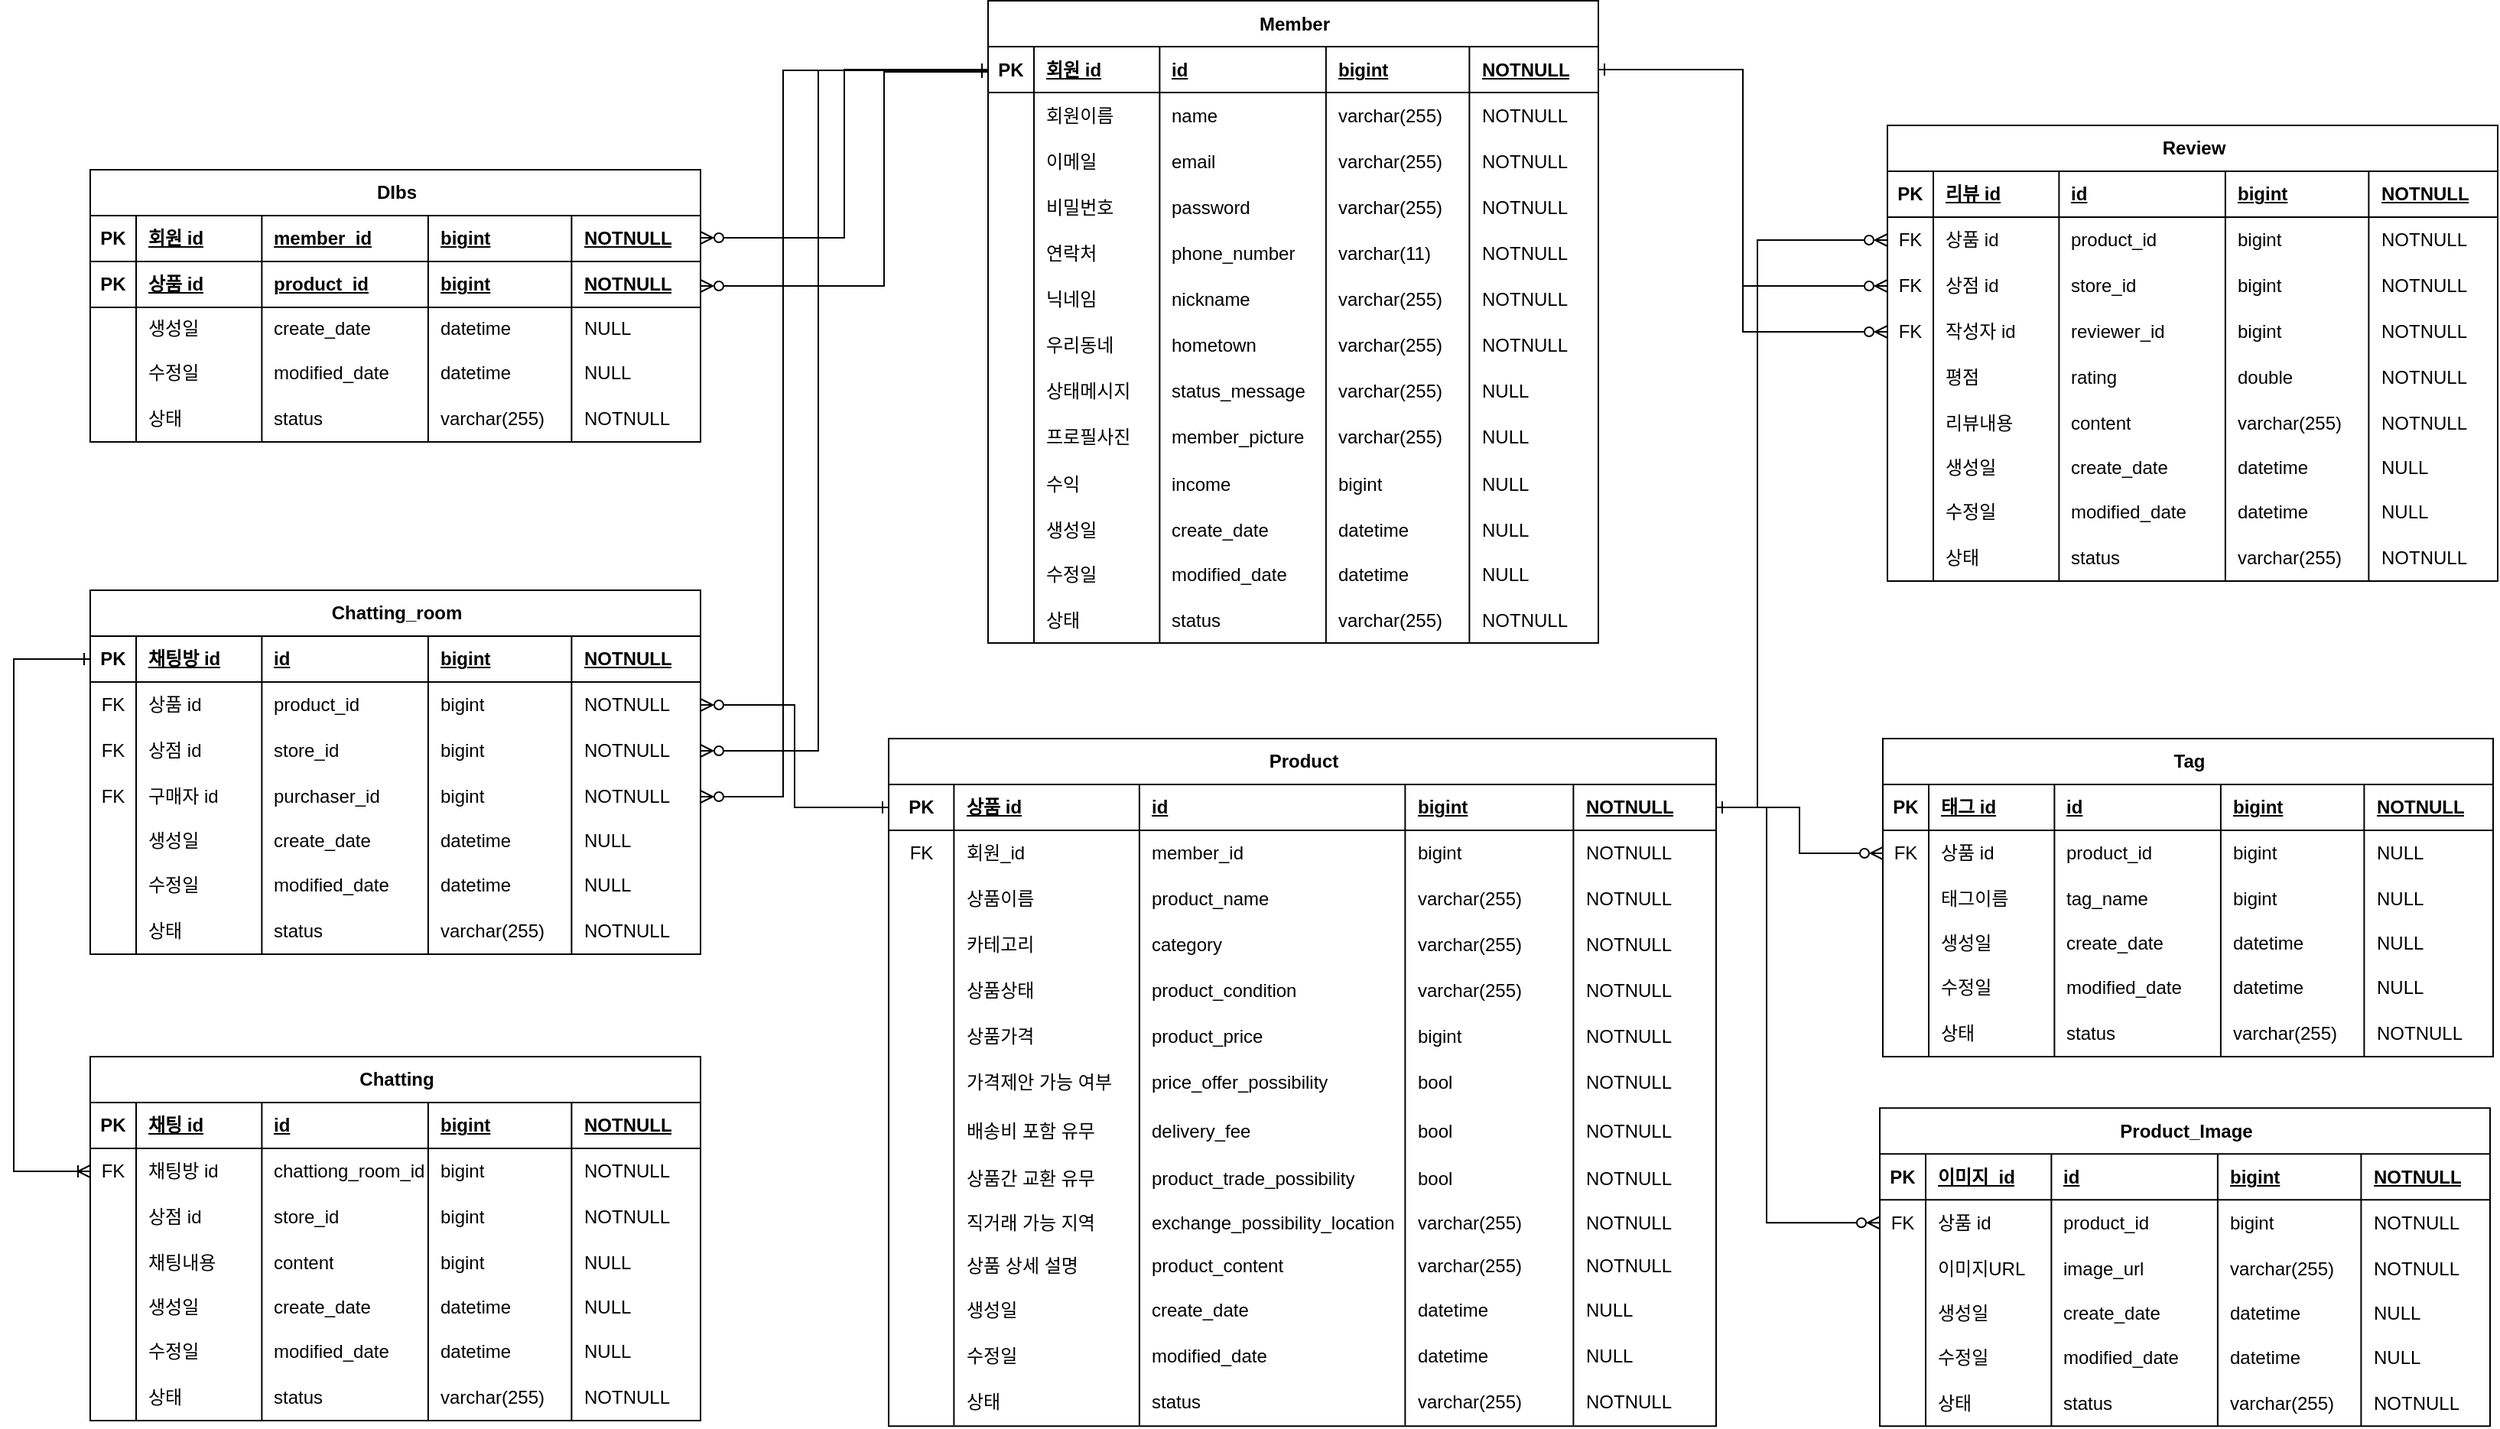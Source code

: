 <mxfile version="23.1.1" type="github">
  <diagram name="페이지-1" id="BTxqCF2q51GGCNCxqiCq">
    <mxGraphModel dx="2900" dy="1060" grid="0" gridSize="10" guides="1" tooltips="1" connect="1" arrows="1" fold="1" page="0" pageScale="1" pageWidth="827" pageHeight="1169" math="0" shadow="0">
      <root>
        <mxCell id="0" />
        <mxCell id="1" parent="0" />
        <mxCell id="wUpM4aR1GxlU6to-H3F4-27" value="Member" style="shape=table;startSize=30;container=1;collapsible=1;childLayout=tableLayout;fixedRows=1;rowLines=0;fontStyle=1;align=center;resizeLast=1;html=1;" vertex="1" parent="1">
          <mxGeometry x="221" y="290.5" width="399" height="420" as="geometry" />
        </mxCell>
        <mxCell id="wUpM4aR1GxlU6to-H3F4-28" value="" style="shape=tableRow;horizontal=0;startSize=0;swimlaneHead=0;swimlaneBody=0;fillColor=none;collapsible=0;dropTarget=0;points=[[0,0.5],[1,0.5]];portConstraint=eastwest;top=0;left=0;right=0;bottom=1;" vertex="1" parent="wUpM4aR1GxlU6to-H3F4-27">
          <mxGeometry y="30" width="399" height="30" as="geometry" />
        </mxCell>
        <mxCell id="wUpM4aR1GxlU6to-H3F4-29" value="PK" style="shape=partialRectangle;connectable=0;fillColor=none;top=0;left=0;bottom=0;right=0;fontStyle=1;overflow=hidden;whiteSpace=wrap;html=1;" vertex="1" parent="wUpM4aR1GxlU6to-H3F4-28">
          <mxGeometry width="30" height="30" as="geometry">
            <mxRectangle width="30" height="30" as="alternateBounds" />
          </mxGeometry>
        </mxCell>
        <mxCell id="wUpM4aR1GxlU6to-H3F4-30" value="회원 id" style="shape=partialRectangle;connectable=0;fillColor=none;top=0;left=0;bottom=0;right=0;align=left;spacingLeft=6;fontStyle=5;overflow=hidden;whiteSpace=wrap;html=1;strokeColor=default;" vertex="1" parent="wUpM4aR1GxlU6to-H3F4-28">
          <mxGeometry x="30" width="82.188" height="30" as="geometry">
            <mxRectangle width="82.188" height="30" as="alternateBounds" />
          </mxGeometry>
        </mxCell>
        <mxCell id="wUpM4aR1GxlU6to-H3F4-40" value="id" style="shape=partialRectangle;connectable=0;fillColor=none;top=0;left=0;bottom=0;right=0;align=left;spacingLeft=6;fontStyle=5;overflow=hidden;whiteSpace=wrap;html=1;" vertex="1" parent="wUpM4aR1GxlU6to-H3F4-28">
          <mxGeometry x="112.188" width="108.75" height="30" as="geometry">
            <mxRectangle width="108.75" height="30" as="alternateBounds" />
          </mxGeometry>
        </mxCell>
        <mxCell id="wUpM4aR1GxlU6to-H3F4-44" value="bigint" style="shape=partialRectangle;connectable=0;fillColor=none;top=0;left=0;bottom=0;right=0;align=left;spacingLeft=6;fontStyle=5;overflow=hidden;whiteSpace=wrap;html=1;" vertex="1" parent="wUpM4aR1GxlU6to-H3F4-28">
          <mxGeometry x="220.938" width="93.75" height="30" as="geometry">
            <mxRectangle width="93.75" height="30" as="alternateBounds" />
          </mxGeometry>
        </mxCell>
        <mxCell id="wUpM4aR1GxlU6to-H3F4-48" value="NOTNULL" style="shape=partialRectangle;connectable=0;fillColor=none;top=0;left=0;bottom=0;right=0;align=left;spacingLeft=6;fontStyle=5;overflow=hidden;whiteSpace=wrap;html=1;" vertex="1" parent="wUpM4aR1GxlU6to-H3F4-28">
          <mxGeometry x="314.688" width="84.312" height="30" as="geometry">
            <mxRectangle width="84.312" height="30" as="alternateBounds" />
          </mxGeometry>
        </mxCell>
        <mxCell id="wUpM4aR1GxlU6to-H3F4-31" value="" style="shape=tableRow;horizontal=0;startSize=0;swimlaneHead=0;swimlaneBody=0;fillColor=none;collapsible=0;dropTarget=0;points=[[0,0.5],[1,0.5]];portConstraint=eastwest;top=0;left=0;right=0;bottom=0;" vertex="1" parent="wUpM4aR1GxlU6to-H3F4-27">
          <mxGeometry y="60" width="399" height="30" as="geometry" />
        </mxCell>
        <mxCell id="wUpM4aR1GxlU6to-H3F4-32" value="" style="shape=partialRectangle;connectable=0;fillColor=none;top=0;left=0;bottom=0;right=0;editable=1;overflow=hidden;whiteSpace=wrap;html=1;" vertex="1" parent="wUpM4aR1GxlU6to-H3F4-31">
          <mxGeometry width="30" height="30" as="geometry">
            <mxRectangle width="30" height="30" as="alternateBounds" />
          </mxGeometry>
        </mxCell>
        <mxCell id="wUpM4aR1GxlU6to-H3F4-33" value="회원이름" style="shape=partialRectangle;connectable=0;fillColor=none;top=0;left=0;bottom=0;right=0;align=left;spacingLeft=6;overflow=hidden;whiteSpace=wrap;html=1;" vertex="1" parent="wUpM4aR1GxlU6to-H3F4-31">
          <mxGeometry x="30" width="82.188" height="30" as="geometry">
            <mxRectangle width="82.188" height="30" as="alternateBounds" />
          </mxGeometry>
        </mxCell>
        <mxCell id="wUpM4aR1GxlU6to-H3F4-41" value="name" style="shape=partialRectangle;connectable=0;fillColor=none;top=0;left=0;bottom=0;right=0;align=left;spacingLeft=6;overflow=hidden;whiteSpace=wrap;html=1;" vertex="1" parent="wUpM4aR1GxlU6to-H3F4-31">
          <mxGeometry x="112.188" width="108.75" height="30" as="geometry">
            <mxRectangle width="108.75" height="30" as="alternateBounds" />
          </mxGeometry>
        </mxCell>
        <mxCell id="wUpM4aR1GxlU6to-H3F4-45" value="varchar(255)" style="shape=partialRectangle;connectable=0;fillColor=none;top=0;left=0;bottom=0;right=0;align=left;spacingLeft=6;overflow=hidden;whiteSpace=wrap;html=1;" vertex="1" parent="wUpM4aR1GxlU6to-H3F4-31">
          <mxGeometry x="220.938" width="93.75" height="30" as="geometry">
            <mxRectangle width="93.75" height="30" as="alternateBounds" />
          </mxGeometry>
        </mxCell>
        <mxCell id="wUpM4aR1GxlU6to-H3F4-49" value="NOTNULL" style="shape=partialRectangle;connectable=0;fillColor=none;top=0;left=0;bottom=0;right=0;align=left;spacingLeft=6;overflow=hidden;whiteSpace=wrap;html=1;" vertex="1" parent="wUpM4aR1GxlU6to-H3F4-31">
          <mxGeometry x="314.688" width="84.312" height="30" as="geometry">
            <mxRectangle width="84.312" height="30" as="alternateBounds" />
          </mxGeometry>
        </mxCell>
        <mxCell id="wUpM4aR1GxlU6to-H3F4-34" value="" style="shape=tableRow;horizontal=0;startSize=0;swimlaneHead=0;swimlaneBody=0;fillColor=none;collapsible=0;dropTarget=0;points=[[0,0.5],[1,0.5]];portConstraint=eastwest;top=0;left=0;right=0;bottom=0;" vertex="1" parent="wUpM4aR1GxlU6to-H3F4-27">
          <mxGeometry y="90" width="399" height="30" as="geometry" />
        </mxCell>
        <mxCell id="wUpM4aR1GxlU6to-H3F4-35" value="" style="shape=partialRectangle;connectable=0;fillColor=none;top=0;left=0;bottom=0;right=0;editable=1;overflow=hidden;whiteSpace=wrap;html=1;" vertex="1" parent="wUpM4aR1GxlU6to-H3F4-34">
          <mxGeometry width="30" height="30" as="geometry">
            <mxRectangle width="30" height="30" as="alternateBounds" />
          </mxGeometry>
        </mxCell>
        <mxCell id="wUpM4aR1GxlU6to-H3F4-36" value="이메일" style="shape=partialRectangle;connectable=0;fillColor=none;top=0;left=0;bottom=0;right=0;align=left;spacingLeft=6;overflow=hidden;whiteSpace=wrap;html=1;" vertex="1" parent="wUpM4aR1GxlU6to-H3F4-34">
          <mxGeometry x="30" width="82.188" height="30" as="geometry">
            <mxRectangle width="82.188" height="30" as="alternateBounds" />
          </mxGeometry>
        </mxCell>
        <mxCell id="wUpM4aR1GxlU6to-H3F4-42" value="email" style="shape=partialRectangle;connectable=0;fillColor=none;top=0;left=0;bottom=0;right=0;align=left;spacingLeft=6;overflow=hidden;whiteSpace=wrap;html=1;" vertex="1" parent="wUpM4aR1GxlU6to-H3F4-34">
          <mxGeometry x="112.188" width="108.75" height="30" as="geometry">
            <mxRectangle width="108.75" height="30" as="alternateBounds" />
          </mxGeometry>
        </mxCell>
        <mxCell id="wUpM4aR1GxlU6to-H3F4-46" value="varchar(255)" style="shape=partialRectangle;connectable=0;fillColor=none;top=0;left=0;bottom=0;right=0;align=left;spacingLeft=6;overflow=hidden;whiteSpace=wrap;html=1;" vertex="1" parent="wUpM4aR1GxlU6to-H3F4-34">
          <mxGeometry x="220.938" width="93.75" height="30" as="geometry">
            <mxRectangle width="93.75" height="30" as="alternateBounds" />
          </mxGeometry>
        </mxCell>
        <mxCell id="wUpM4aR1GxlU6to-H3F4-50" value="NOTNULL" style="shape=partialRectangle;connectable=0;fillColor=none;top=0;left=0;bottom=0;right=0;align=left;spacingLeft=6;overflow=hidden;whiteSpace=wrap;html=1;" vertex="1" parent="wUpM4aR1GxlU6to-H3F4-34">
          <mxGeometry x="314.688" width="84.312" height="30" as="geometry">
            <mxRectangle width="84.312" height="30" as="alternateBounds" />
          </mxGeometry>
        </mxCell>
        <mxCell id="wUpM4aR1GxlU6to-H3F4-37" value="" style="shape=tableRow;horizontal=0;startSize=0;swimlaneHead=0;swimlaneBody=0;fillColor=none;collapsible=0;dropTarget=0;points=[[0,0.5],[1,0.5]];portConstraint=eastwest;top=0;left=0;right=0;bottom=0;" vertex="1" parent="wUpM4aR1GxlU6to-H3F4-27">
          <mxGeometry y="120" width="399" height="30" as="geometry" />
        </mxCell>
        <mxCell id="wUpM4aR1GxlU6to-H3F4-38" value="" style="shape=partialRectangle;connectable=0;fillColor=none;top=0;left=0;bottom=0;right=0;editable=1;overflow=hidden;whiteSpace=wrap;html=1;" vertex="1" parent="wUpM4aR1GxlU6to-H3F4-37">
          <mxGeometry width="30" height="30" as="geometry">
            <mxRectangle width="30" height="30" as="alternateBounds" />
          </mxGeometry>
        </mxCell>
        <mxCell id="wUpM4aR1GxlU6to-H3F4-39" value="비밀번호" style="shape=partialRectangle;connectable=0;fillColor=none;top=0;left=0;bottom=0;right=0;align=left;spacingLeft=6;overflow=hidden;whiteSpace=wrap;html=1;" vertex="1" parent="wUpM4aR1GxlU6to-H3F4-37">
          <mxGeometry x="30" width="82.188" height="30" as="geometry">
            <mxRectangle width="82.188" height="30" as="alternateBounds" />
          </mxGeometry>
        </mxCell>
        <mxCell id="wUpM4aR1GxlU6to-H3F4-43" value="password" style="shape=partialRectangle;connectable=0;fillColor=none;top=0;left=0;bottom=0;right=0;align=left;spacingLeft=6;overflow=hidden;whiteSpace=wrap;html=1;" vertex="1" parent="wUpM4aR1GxlU6to-H3F4-37">
          <mxGeometry x="112.188" width="108.75" height="30" as="geometry">
            <mxRectangle width="108.75" height="30" as="alternateBounds" />
          </mxGeometry>
        </mxCell>
        <mxCell id="wUpM4aR1GxlU6to-H3F4-47" value="varchar(255)" style="shape=partialRectangle;connectable=0;fillColor=none;top=0;left=0;bottom=0;right=0;align=left;spacingLeft=6;overflow=hidden;whiteSpace=wrap;html=1;" vertex="1" parent="wUpM4aR1GxlU6to-H3F4-37">
          <mxGeometry x="220.938" width="93.75" height="30" as="geometry">
            <mxRectangle width="93.75" height="30" as="alternateBounds" />
          </mxGeometry>
        </mxCell>
        <mxCell id="wUpM4aR1GxlU6to-H3F4-51" value="NOTNULL" style="shape=partialRectangle;connectable=0;fillColor=none;top=0;left=0;bottom=0;right=0;align=left;spacingLeft=6;overflow=hidden;whiteSpace=wrap;html=1;" vertex="1" parent="wUpM4aR1GxlU6to-H3F4-37">
          <mxGeometry x="314.688" width="84.312" height="30" as="geometry">
            <mxRectangle width="84.312" height="30" as="alternateBounds" />
          </mxGeometry>
        </mxCell>
        <mxCell id="wUpM4aR1GxlU6to-H3F4-52" value="" style="shape=tableRow;horizontal=0;startSize=0;swimlaneHead=0;swimlaneBody=0;fillColor=none;collapsible=0;dropTarget=0;points=[[0,0.5],[1,0.5]];portConstraint=eastwest;top=0;left=0;right=0;bottom=0;" vertex="1" parent="wUpM4aR1GxlU6to-H3F4-27">
          <mxGeometry y="150" width="399" height="30" as="geometry" />
        </mxCell>
        <mxCell id="wUpM4aR1GxlU6to-H3F4-53" value="" style="shape=partialRectangle;connectable=0;fillColor=none;top=0;left=0;bottom=0;right=0;editable=1;overflow=hidden;whiteSpace=wrap;html=1;" vertex="1" parent="wUpM4aR1GxlU6to-H3F4-52">
          <mxGeometry width="30" height="30" as="geometry">
            <mxRectangle width="30" height="30" as="alternateBounds" />
          </mxGeometry>
        </mxCell>
        <mxCell id="wUpM4aR1GxlU6to-H3F4-54" value="연락처" style="shape=partialRectangle;connectable=0;fillColor=none;top=0;left=0;bottom=0;right=0;align=left;spacingLeft=6;overflow=hidden;whiteSpace=wrap;html=1;" vertex="1" parent="wUpM4aR1GxlU6to-H3F4-52">
          <mxGeometry x="30" width="82.188" height="30" as="geometry">
            <mxRectangle width="82.188" height="30" as="alternateBounds" />
          </mxGeometry>
        </mxCell>
        <mxCell id="wUpM4aR1GxlU6to-H3F4-55" value="&lt;div&gt;phone_number&lt;span style=&quot;white-space: pre;&quot;&gt;&#x9;&lt;/span&gt;&lt;span style=&quot;white-space: pre;&quot;&gt;&#x9;&lt;/span&gt;&lt;/div&gt;" style="shape=partialRectangle;connectable=0;fillColor=none;top=0;left=0;bottom=0;right=0;align=left;spacingLeft=6;overflow=hidden;whiteSpace=wrap;html=1;" vertex="1" parent="wUpM4aR1GxlU6to-H3F4-52">
          <mxGeometry x="112.188" width="108.75" height="30" as="geometry">
            <mxRectangle width="108.75" height="30" as="alternateBounds" />
          </mxGeometry>
        </mxCell>
        <mxCell id="wUpM4aR1GxlU6to-H3F4-56" value="varchar(11)" style="shape=partialRectangle;connectable=0;fillColor=none;top=0;left=0;bottom=0;right=0;align=left;spacingLeft=6;overflow=hidden;whiteSpace=wrap;html=1;" vertex="1" parent="wUpM4aR1GxlU6to-H3F4-52">
          <mxGeometry x="220.938" width="93.75" height="30" as="geometry">
            <mxRectangle width="93.75" height="30" as="alternateBounds" />
          </mxGeometry>
        </mxCell>
        <mxCell id="wUpM4aR1GxlU6to-H3F4-57" value="NOTNULL" style="shape=partialRectangle;connectable=0;fillColor=none;top=0;left=0;bottom=0;right=0;align=left;spacingLeft=6;overflow=hidden;whiteSpace=wrap;html=1;" vertex="1" parent="wUpM4aR1GxlU6to-H3F4-52">
          <mxGeometry x="314.688" width="84.312" height="30" as="geometry">
            <mxRectangle width="84.312" height="30" as="alternateBounds" />
          </mxGeometry>
        </mxCell>
        <mxCell id="wUpM4aR1GxlU6to-H3F4-58" value="" style="shape=tableRow;horizontal=0;startSize=0;swimlaneHead=0;swimlaneBody=0;fillColor=none;collapsible=0;dropTarget=0;points=[[0,0.5],[1,0.5]];portConstraint=eastwest;top=0;left=0;right=0;bottom=0;" vertex="1" parent="wUpM4aR1GxlU6to-H3F4-27">
          <mxGeometry y="180" width="399" height="30" as="geometry" />
        </mxCell>
        <mxCell id="wUpM4aR1GxlU6to-H3F4-59" value="" style="shape=partialRectangle;connectable=0;fillColor=none;top=0;left=0;bottom=0;right=0;editable=1;overflow=hidden;whiteSpace=wrap;html=1;" vertex="1" parent="wUpM4aR1GxlU6to-H3F4-58">
          <mxGeometry width="30" height="30" as="geometry">
            <mxRectangle width="30" height="30" as="alternateBounds" />
          </mxGeometry>
        </mxCell>
        <mxCell id="wUpM4aR1GxlU6to-H3F4-60" value="닉네임" style="shape=partialRectangle;connectable=0;fillColor=none;top=0;left=0;bottom=0;right=0;align=left;spacingLeft=6;overflow=hidden;whiteSpace=wrap;html=1;" vertex="1" parent="wUpM4aR1GxlU6to-H3F4-58">
          <mxGeometry x="30" width="82.188" height="30" as="geometry">
            <mxRectangle width="82.188" height="30" as="alternateBounds" />
          </mxGeometry>
        </mxCell>
        <mxCell id="wUpM4aR1GxlU6to-H3F4-61" value="nickname" style="shape=partialRectangle;connectable=0;fillColor=none;top=0;left=0;bottom=0;right=0;align=left;spacingLeft=6;overflow=hidden;whiteSpace=wrap;html=1;" vertex="1" parent="wUpM4aR1GxlU6to-H3F4-58">
          <mxGeometry x="112.188" width="108.75" height="30" as="geometry">
            <mxRectangle width="108.75" height="30" as="alternateBounds" />
          </mxGeometry>
        </mxCell>
        <mxCell id="wUpM4aR1GxlU6to-H3F4-62" value="varchar(255)" style="shape=partialRectangle;connectable=0;fillColor=none;top=0;left=0;bottom=0;right=0;align=left;spacingLeft=6;overflow=hidden;whiteSpace=wrap;html=1;" vertex="1" parent="wUpM4aR1GxlU6to-H3F4-58">
          <mxGeometry x="220.938" width="93.75" height="30" as="geometry">
            <mxRectangle width="93.75" height="30" as="alternateBounds" />
          </mxGeometry>
        </mxCell>
        <mxCell id="wUpM4aR1GxlU6to-H3F4-63" value="NOTNULL" style="shape=partialRectangle;connectable=0;fillColor=none;top=0;left=0;bottom=0;right=0;align=left;spacingLeft=6;overflow=hidden;whiteSpace=wrap;html=1;" vertex="1" parent="wUpM4aR1GxlU6to-H3F4-58">
          <mxGeometry x="314.688" width="84.312" height="30" as="geometry">
            <mxRectangle width="84.312" height="30" as="alternateBounds" />
          </mxGeometry>
        </mxCell>
        <mxCell id="wUpM4aR1GxlU6to-H3F4-64" value="" style="shape=tableRow;horizontal=0;startSize=0;swimlaneHead=0;swimlaneBody=0;fillColor=none;collapsible=0;dropTarget=0;points=[[0,0.5],[1,0.5]];portConstraint=eastwest;top=0;left=0;right=0;bottom=0;" vertex="1" parent="wUpM4aR1GxlU6to-H3F4-27">
          <mxGeometry y="210" width="399" height="30" as="geometry" />
        </mxCell>
        <mxCell id="wUpM4aR1GxlU6to-H3F4-65" value="" style="shape=partialRectangle;connectable=0;fillColor=none;top=0;left=0;bottom=0;right=0;editable=1;overflow=hidden;whiteSpace=wrap;html=1;" vertex="1" parent="wUpM4aR1GxlU6to-H3F4-64">
          <mxGeometry width="30" height="30" as="geometry">
            <mxRectangle width="30" height="30" as="alternateBounds" />
          </mxGeometry>
        </mxCell>
        <mxCell id="wUpM4aR1GxlU6to-H3F4-66" value="우리동네" style="shape=partialRectangle;connectable=0;fillColor=none;top=0;left=0;bottom=0;right=0;align=left;spacingLeft=6;overflow=hidden;whiteSpace=wrap;html=1;" vertex="1" parent="wUpM4aR1GxlU6to-H3F4-64">
          <mxGeometry x="30" width="82.188" height="30" as="geometry">
            <mxRectangle width="82.188" height="30" as="alternateBounds" />
          </mxGeometry>
        </mxCell>
        <mxCell id="wUpM4aR1GxlU6to-H3F4-67" value="hometown" style="shape=partialRectangle;connectable=0;fillColor=none;top=0;left=0;bottom=0;right=0;align=left;spacingLeft=6;overflow=hidden;whiteSpace=wrap;html=1;" vertex="1" parent="wUpM4aR1GxlU6to-H3F4-64">
          <mxGeometry x="112.188" width="108.75" height="30" as="geometry">
            <mxRectangle width="108.75" height="30" as="alternateBounds" />
          </mxGeometry>
        </mxCell>
        <mxCell id="wUpM4aR1GxlU6to-H3F4-68" value="varchar(255)" style="shape=partialRectangle;connectable=0;fillColor=none;top=0;left=0;bottom=0;right=0;align=left;spacingLeft=6;overflow=hidden;whiteSpace=wrap;html=1;" vertex="1" parent="wUpM4aR1GxlU6to-H3F4-64">
          <mxGeometry x="220.938" width="93.75" height="30" as="geometry">
            <mxRectangle width="93.75" height="30" as="alternateBounds" />
          </mxGeometry>
        </mxCell>
        <mxCell id="wUpM4aR1GxlU6to-H3F4-69" value="NOTNULL" style="shape=partialRectangle;connectable=0;fillColor=none;top=0;left=0;bottom=0;right=0;align=left;spacingLeft=6;overflow=hidden;whiteSpace=wrap;html=1;" vertex="1" parent="wUpM4aR1GxlU6to-H3F4-64">
          <mxGeometry x="314.688" width="84.312" height="30" as="geometry">
            <mxRectangle width="84.312" height="30" as="alternateBounds" />
          </mxGeometry>
        </mxCell>
        <mxCell id="wUpM4aR1GxlU6to-H3F4-70" value="" style="shape=tableRow;horizontal=0;startSize=0;swimlaneHead=0;swimlaneBody=0;fillColor=none;collapsible=0;dropTarget=0;points=[[0,0.5],[1,0.5]];portConstraint=eastwest;top=0;left=0;right=0;bottom=0;" vertex="1" parent="wUpM4aR1GxlU6to-H3F4-27">
          <mxGeometry y="240" width="399" height="30" as="geometry" />
        </mxCell>
        <mxCell id="wUpM4aR1GxlU6to-H3F4-71" value="" style="shape=partialRectangle;connectable=0;fillColor=none;top=0;left=0;bottom=0;right=0;editable=1;overflow=hidden;whiteSpace=wrap;html=1;" vertex="1" parent="wUpM4aR1GxlU6to-H3F4-70">
          <mxGeometry width="30" height="30" as="geometry">
            <mxRectangle width="30" height="30" as="alternateBounds" />
          </mxGeometry>
        </mxCell>
        <mxCell id="wUpM4aR1GxlU6to-H3F4-72" value="상태메시지" style="shape=partialRectangle;connectable=0;fillColor=none;top=0;left=0;bottom=0;right=0;align=left;spacingLeft=6;overflow=hidden;whiteSpace=wrap;html=1;" vertex="1" parent="wUpM4aR1GxlU6to-H3F4-70">
          <mxGeometry x="30" width="82.188" height="30" as="geometry">
            <mxRectangle width="82.188" height="30" as="alternateBounds" />
          </mxGeometry>
        </mxCell>
        <mxCell id="wUpM4aR1GxlU6to-H3F4-73" value="status_message" style="shape=partialRectangle;connectable=0;fillColor=none;top=0;left=0;bottom=0;right=0;align=left;spacingLeft=6;overflow=hidden;whiteSpace=wrap;html=1;" vertex="1" parent="wUpM4aR1GxlU6to-H3F4-70">
          <mxGeometry x="112.188" width="108.75" height="30" as="geometry">
            <mxRectangle width="108.75" height="30" as="alternateBounds" />
          </mxGeometry>
        </mxCell>
        <mxCell id="wUpM4aR1GxlU6to-H3F4-74" value="varchar(255)" style="shape=partialRectangle;connectable=0;fillColor=none;top=0;left=0;bottom=0;right=0;align=left;spacingLeft=6;overflow=hidden;whiteSpace=wrap;html=1;" vertex="1" parent="wUpM4aR1GxlU6to-H3F4-70">
          <mxGeometry x="220.938" width="93.75" height="30" as="geometry">
            <mxRectangle width="93.75" height="30" as="alternateBounds" />
          </mxGeometry>
        </mxCell>
        <mxCell id="wUpM4aR1GxlU6to-H3F4-75" value="NULL" style="shape=partialRectangle;connectable=0;fillColor=none;top=0;left=0;bottom=0;right=0;align=left;spacingLeft=6;overflow=hidden;whiteSpace=wrap;html=1;" vertex="1" parent="wUpM4aR1GxlU6to-H3F4-70">
          <mxGeometry x="314.688" width="84.312" height="30" as="geometry">
            <mxRectangle width="84.312" height="30" as="alternateBounds" />
          </mxGeometry>
        </mxCell>
        <mxCell id="wUpM4aR1GxlU6to-H3F4-76" value="" style="shape=tableRow;horizontal=0;startSize=0;swimlaneHead=0;swimlaneBody=0;fillColor=none;collapsible=0;dropTarget=0;points=[[0,0.5],[1,0.5]];portConstraint=eastwest;top=0;left=0;right=0;bottom=0;" vertex="1" parent="wUpM4aR1GxlU6to-H3F4-27">
          <mxGeometry y="270" width="399" height="30" as="geometry" />
        </mxCell>
        <mxCell id="wUpM4aR1GxlU6to-H3F4-77" value="" style="shape=partialRectangle;connectable=0;fillColor=none;top=0;left=0;bottom=0;right=0;editable=1;overflow=hidden;whiteSpace=wrap;html=1;" vertex="1" parent="wUpM4aR1GxlU6to-H3F4-76">
          <mxGeometry width="30" height="30" as="geometry">
            <mxRectangle width="30" height="30" as="alternateBounds" />
          </mxGeometry>
        </mxCell>
        <mxCell id="wUpM4aR1GxlU6to-H3F4-78" value="프로필사진" style="shape=partialRectangle;connectable=0;fillColor=none;top=0;left=0;bottom=0;right=0;align=left;spacingLeft=6;overflow=hidden;whiteSpace=wrap;html=1;" vertex="1" parent="wUpM4aR1GxlU6to-H3F4-76">
          <mxGeometry x="30" width="82.188" height="30" as="geometry">
            <mxRectangle width="82.188" height="30" as="alternateBounds" />
          </mxGeometry>
        </mxCell>
        <mxCell id="wUpM4aR1GxlU6to-H3F4-79" value="member_picture" style="shape=partialRectangle;connectable=0;fillColor=none;top=0;left=0;bottom=0;right=0;align=left;spacingLeft=6;overflow=hidden;whiteSpace=wrap;html=1;" vertex="1" parent="wUpM4aR1GxlU6to-H3F4-76">
          <mxGeometry x="112.188" width="108.75" height="30" as="geometry">
            <mxRectangle width="108.75" height="30" as="alternateBounds" />
          </mxGeometry>
        </mxCell>
        <mxCell id="wUpM4aR1GxlU6to-H3F4-80" value="varchar(255)" style="shape=partialRectangle;connectable=0;fillColor=none;top=0;left=0;bottom=0;right=0;align=left;spacingLeft=6;overflow=hidden;whiteSpace=wrap;html=1;" vertex="1" parent="wUpM4aR1GxlU6to-H3F4-76">
          <mxGeometry x="220.938" width="93.75" height="30" as="geometry">
            <mxRectangle width="93.75" height="30" as="alternateBounds" />
          </mxGeometry>
        </mxCell>
        <mxCell id="wUpM4aR1GxlU6to-H3F4-81" value="NULL" style="shape=partialRectangle;connectable=0;fillColor=none;top=0;left=0;bottom=0;right=0;align=left;spacingLeft=6;overflow=hidden;whiteSpace=wrap;html=1;" vertex="1" parent="wUpM4aR1GxlU6to-H3F4-76">
          <mxGeometry x="314.688" width="84.312" height="30" as="geometry">
            <mxRectangle width="84.312" height="30" as="alternateBounds" />
          </mxGeometry>
        </mxCell>
        <mxCell id="wUpM4aR1GxlU6to-H3F4-106" value="" style="shape=tableRow;horizontal=0;startSize=0;swimlaneHead=0;swimlaneBody=0;fillColor=none;collapsible=0;dropTarget=0;points=[[0,0.5],[1,0.5]];portConstraint=eastwest;top=0;left=0;right=0;bottom=0;" vertex="1" parent="wUpM4aR1GxlU6to-H3F4-27">
          <mxGeometry y="300" width="399" height="32" as="geometry" />
        </mxCell>
        <mxCell id="wUpM4aR1GxlU6to-H3F4-107" value="" style="shape=partialRectangle;connectable=0;fillColor=none;top=0;left=0;bottom=0;right=0;editable=1;overflow=hidden;whiteSpace=wrap;html=1;" vertex="1" parent="wUpM4aR1GxlU6to-H3F4-106">
          <mxGeometry width="30" height="32" as="geometry">
            <mxRectangle width="30" height="32" as="alternateBounds" />
          </mxGeometry>
        </mxCell>
        <mxCell id="wUpM4aR1GxlU6to-H3F4-108" value="수익" style="shape=partialRectangle;connectable=0;fillColor=none;top=0;left=0;bottom=0;right=0;align=left;spacingLeft=6;overflow=hidden;whiteSpace=wrap;html=1;" vertex="1" parent="wUpM4aR1GxlU6to-H3F4-106">
          <mxGeometry x="30" width="82.188" height="32" as="geometry">
            <mxRectangle width="82.188" height="32" as="alternateBounds" />
          </mxGeometry>
        </mxCell>
        <mxCell id="wUpM4aR1GxlU6to-H3F4-109" value="income" style="shape=partialRectangle;connectable=0;fillColor=none;top=0;left=0;bottom=0;right=0;align=left;spacingLeft=6;overflow=hidden;whiteSpace=wrap;html=1;" vertex="1" parent="wUpM4aR1GxlU6to-H3F4-106">
          <mxGeometry x="112.188" width="108.75" height="32" as="geometry">
            <mxRectangle width="108.75" height="32" as="alternateBounds" />
          </mxGeometry>
        </mxCell>
        <mxCell id="wUpM4aR1GxlU6to-H3F4-110" value="bigint" style="shape=partialRectangle;connectable=0;fillColor=none;top=0;left=0;bottom=0;right=0;align=left;spacingLeft=6;overflow=hidden;whiteSpace=wrap;html=1;" vertex="1" parent="wUpM4aR1GxlU6to-H3F4-106">
          <mxGeometry x="220.938" width="93.75" height="32" as="geometry">
            <mxRectangle width="93.75" height="32" as="alternateBounds" />
          </mxGeometry>
        </mxCell>
        <mxCell id="wUpM4aR1GxlU6to-H3F4-111" value="NULL" style="shape=partialRectangle;connectable=0;fillColor=none;top=0;left=0;bottom=0;right=0;align=left;spacingLeft=6;overflow=hidden;whiteSpace=wrap;html=1;" vertex="1" parent="wUpM4aR1GxlU6to-H3F4-106">
          <mxGeometry x="314.688" width="84.312" height="32" as="geometry">
            <mxRectangle width="84.312" height="32" as="alternateBounds" />
          </mxGeometry>
        </mxCell>
        <mxCell id="wUpM4aR1GxlU6to-H3F4-82" value="" style="shape=tableRow;horizontal=0;startSize=0;swimlaneHead=0;swimlaneBody=0;fillColor=none;collapsible=0;dropTarget=0;points=[[0,0.5],[1,0.5]];portConstraint=eastwest;top=0;left=0;right=0;bottom=0;" vertex="1" parent="wUpM4aR1GxlU6to-H3F4-27">
          <mxGeometry y="332" width="399" height="28" as="geometry" />
        </mxCell>
        <mxCell id="wUpM4aR1GxlU6to-H3F4-83" value="" style="shape=partialRectangle;connectable=0;fillColor=none;top=0;left=0;bottom=0;right=0;editable=1;overflow=hidden;whiteSpace=wrap;html=1;" vertex="1" parent="wUpM4aR1GxlU6to-H3F4-82">
          <mxGeometry width="30" height="28" as="geometry">
            <mxRectangle width="30" height="28" as="alternateBounds" />
          </mxGeometry>
        </mxCell>
        <mxCell id="wUpM4aR1GxlU6to-H3F4-84" value="생성일" style="shape=partialRectangle;connectable=0;fillColor=none;top=0;left=0;bottom=0;right=0;align=left;spacingLeft=6;overflow=hidden;whiteSpace=wrap;html=1;" vertex="1" parent="wUpM4aR1GxlU6to-H3F4-82">
          <mxGeometry x="30" width="82.188" height="28" as="geometry">
            <mxRectangle width="82.188" height="28" as="alternateBounds" />
          </mxGeometry>
        </mxCell>
        <mxCell id="wUpM4aR1GxlU6to-H3F4-85" value="create_date" style="shape=partialRectangle;connectable=0;fillColor=none;top=0;left=0;bottom=0;right=0;align=left;spacingLeft=6;overflow=hidden;whiteSpace=wrap;html=1;" vertex="1" parent="wUpM4aR1GxlU6to-H3F4-82">
          <mxGeometry x="112.188" width="108.75" height="28" as="geometry">
            <mxRectangle width="108.75" height="28" as="alternateBounds" />
          </mxGeometry>
        </mxCell>
        <mxCell id="wUpM4aR1GxlU6to-H3F4-86" value="datetime" style="shape=partialRectangle;connectable=0;fillColor=none;top=0;left=0;bottom=0;right=0;align=left;spacingLeft=6;overflow=hidden;whiteSpace=wrap;html=1;" vertex="1" parent="wUpM4aR1GxlU6to-H3F4-82">
          <mxGeometry x="220.938" width="93.75" height="28" as="geometry">
            <mxRectangle width="93.75" height="28" as="alternateBounds" />
          </mxGeometry>
        </mxCell>
        <mxCell id="wUpM4aR1GxlU6to-H3F4-87" value="NULL" style="shape=partialRectangle;connectable=0;fillColor=none;top=0;left=0;bottom=0;right=0;align=left;spacingLeft=6;overflow=hidden;whiteSpace=wrap;html=1;" vertex="1" parent="wUpM4aR1GxlU6to-H3F4-82">
          <mxGeometry x="314.688" width="84.312" height="28" as="geometry">
            <mxRectangle width="84.312" height="28" as="alternateBounds" />
          </mxGeometry>
        </mxCell>
        <mxCell id="wUpM4aR1GxlU6to-H3F4-88" value="" style="shape=tableRow;horizontal=0;startSize=0;swimlaneHead=0;swimlaneBody=0;fillColor=none;collapsible=0;dropTarget=0;points=[[0,0.5],[1,0.5]];portConstraint=eastwest;top=0;left=0;right=0;bottom=0;" vertex="1" parent="wUpM4aR1GxlU6to-H3F4-27">
          <mxGeometry y="360" width="399" height="30" as="geometry" />
        </mxCell>
        <mxCell id="wUpM4aR1GxlU6to-H3F4-89" value="" style="shape=partialRectangle;connectable=0;fillColor=none;top=0;left=0;bottom=0;right=0;editable=1;overflow=hidden;whiteSpace=wrap;html=1;" vertex="1" parent="wUpM4aR1GxlU6to-H3F4-88">
          <mxGeometry width="30" height="30" as="geometry">
            <mxRectangle width="30" height="30" as="alternateBounds" />
          </mxGeometry>
        </mxCell>
        <mxCell id="wUpM4aR1GxlU6to-H3F4-90" value="수정일" style="shape=partialRectangle;connectable=0;fillColor=none;top=0;left=0;bottom=0;right=0;align=left;spacingLeft=6;overflow=hidden;whiteSpace=wrap;html=1;" vertex="1" parent="wUpM4aR1GxlU6to-H3F4-88">
          <mxGeometry x="30" width="82.188" height="30" as="geometry">
            <mxRectangle width="82.188" height="30" as="alternateBounds" />
          </mxGeometry>
        </mxCell>
        <mxCell id="wUpM4aR1GxlU6to-H3F4-91" value="modified_date" style="shape=partialRectangle;connectable=0;fillColor=none;top=0;left=0;bottom=0;right=0;align=left;spacingLeft=6;overflow=hidden;whiteSpace=wrap;html=1;" vertex="1" parent="wUpM4aR1GxlU6to-H3F4-88">
          <mxGeometry x="112.188" width="108.75" height="30" as="geometry">
            <mxRectangle width="108.75" height="30" as="alternateBounds" />
          </mxGeometry>
        </mxCell>
        <mxCell id="wUpM4aR1GxlU6to-H3F4-92" value="datetime" style="shape=partialRectangle;connectable=0;fillColor=none;top=0;left=0;bottom=0;right=0;align=left;spacingLeft=6;overflow=hidden;whiteSpace=wrap;html=1;" vertex="1" parent="wUpM4aR1GxlU6to-H3F4-88">
          <mxGeometry x="220.938" width="93.75" height="30" as="geometry">
            <mxRectangle width="93.75" height="30" as="alternateBounds" />
          </mxGeometry>
        </mxCell>
        <mxCell id="wUpM4aR1GxlU6to-H3F4-93" value="NULL" style="shape=partialRectangle;connectable=0;fillColor=none;top=0;left=0;bottom=0;right=0;align=left;spacingLeft=6;overflow=hidden;whiteSpace=wrap;html=1;" vertex="1" parent="wUpM4aR1GxlU6to-H3F4-88">
          <mxGeometry x="314.688" width="84.312" height="30" as="geometry">
            <mxRectangle width="84.312" height="30" as="alternateBounds" />
          </mxGeometry>
        </mxCell>
        <mxCell id="wUpM4aR1GxlU6to-H3F4-100" value="" style="shape=tableRow;horizontal=0;startSize=0;swimlaneHead=0;swimlaneBody=0;fillColor=none;collapsible=0;dropTarget=0;points=[[0,0.5],[1,0.5]];portConstraint=eastwest;top=0;left=0;right=0;bottom=0;" vertex="1" parent="wUpM4aR1GxlU6to-H3F4-27">
          <mxGeometry y="390" width="399" height="30" as="geometry" />
        </mxCell>
        <mxCell id="wUpM4aR1GxlU6to-H3F4-101" value="" style="shape=partialRectangle;connectable=0;fillColor=none;top=0;left=0;bottom=0;right=0;editable=1;overflow=hidden;whiteSpace=wrap;html=1;" vertex="1" parent="wUpM4aR1GxlU6to-H3F4-100">
          <mxGeometry width="30" height="30" as="geometry">
            <mxRectangle width="30" height="30" as="alternateBounds" />
          </mxGeometry>
        </mxCell>
        <mxCell id="wUpM4aR1GxlU6to-H3F4-102" value="상태" style="shape=partialRectangle;connectable=0;fillColor=none;top=0;left=0;bottom=0;right=0;align=left;spacingLeft=6;overflow=hidden;whiteSpace=wrap;html=1;" vertex="1" parent="wUpM4aR1GxlU6to-H3F4-100">
          <mxGeometry x="30" width="82.188" height="30" as="geometry">
            <mxRectangle width="82.188" height="30" as="alternateBounds" />
          </mxGeometry>
        </mxCell>
        <mxCell id="wUpM4aR1GxlU6to-H3F4-103" value="status" style="shape=partialRectangle;connectable=0;fillColor=none;top=0;left=0;bottom=0;right=0;align=left;spacingLeft=6;overflow=hidden;whiteSpace=wrap;html=1;" vertex="1" parent="wUpM4aR1GxlU6to-H3F4-100">
          <mxGeometry x="112.188" width="108.75" height="30" as="geometry">
            <mxRectangle width="108.75" height="30" as="alternateBounds" />
          </mxGeometry>
        </mxCell>
        <mxCell id="wUpM4aR1GxlU6to-H3F4-104" value="varchar(255)" style="shape=partialRectangle;connectable=0;fillColor=none;top=0;left=0;bottom=0;right=0;align=left;spacingLeft=6;overflow=hidden;whiteSpace=wrap;html=1;" vertex="1" parent="wUpM4aR1GxlU6to-H3F4-100">
          <mxGeometry x="220.938" width="93.75" height="30" as="geometry">
            <mxRectangle width="93.75" height="30" as="alternateBounds" />
          </mxGeometry>
        </mxCell>
        <mxCell id="wUpM4aR1GxlU6to-H3F4-105" value="NOTNULL" style="shape=partialRectangle;connectable=0;fillColor=none;top=0;left=0;bottom=0;right=0;align=left;spacingLeft=6;overflow=hidden;whiteSpace=wrap;html=1;" vertex="1" parent="wUpM4aR1GxlU6to-H3F4-100">
          <mxGeometry x="314.688" width="84.312" height="30" as="geometry">
            <mxRectangle width="84.312" height="30" as="alternateBounds" />
          </mxGeometry>
        </mxCell>
        <mxCell id="wUpM4aR1GxlU6to-H3F4-112" value="Product" style="shape=table;startSize=30;container=1;collapsible=1;childLayout=tableLayout;fixedRows=1;rowLines=0;fontStyle=1;align=center;resizeLast=1;html=1;" vertex="1" parent="1">
          <mxGeometry x="156" y="773" width="541" height="449.63" as="geometry" />
        </mxCell>
        <mxCell id="wUpM4aR1GxlU6to-H3F4-113" value="" style="shape=tableRow;horizontal=0;startSize=0;swimlaneHead=0;swimlaneBody=0;fillColor=none;collapsible=0;dropTarget=0;points=[[0,0.5],[1,0.5]];portConstraint=eastwest;top=0;left=0;right=0;bottom=1;" vertex="1" parent="wUpM4aR1GxlU6to-H3F4-112">
          <mxGeometry y="30" width="541" height="30" as="geometry" />
        </mxCell>
        <mxCell id="wUpM4aR1GxlU6to-H3F4-114" value="PK" style="shape=partialRectangle;connectable=0;fillColor=none;top=0;left=0;bottom=0;right=0;fontStyle=1;overflow=hidden;whiteSpace=wrap;html=1;" vertex="1" parent="wUpM4aR1GxlU6to-H3F4-113">
          <mxGeometry width="42.688" height="30" as="geometry">
            <mxRectangle width="42.688" height="30" as="alternateBounds" />
          </mxGeometry>
        </mxCell>
        <mxCell id="wUpM4aR1GxlU6to-H3F4-115" value="상품 id" style="shape=partialRectangle;connectable=0;fillColor=none;top=0;left=0;bottom=0;right=0;align=left;spacingLeft=6;fontStyle=5;overflow=hidden;whiteSpace=wrap;html=1;strokeColor=default;" vertex="1" parent="wUpM4aR1GxlU6to-H3F4-113">
          <mxGeometry x="42.688" width="121.25" height="30" as="geometry">
            <mxRectangle width="121.25" height="30" as="alternateBounds" />
          </mxGeometry>
        </mxCell>
        <mxCell id="wUpM4aR1GxlU6to-H3F4-116" value="id" style="shape=partialRectangle;connectable=0;fillColor=none;top=0;left=0;bottom=0;right=0;align=left;spacingLeft=6;fontStyle=5;overflow=hidden;whiteSpace=wrap;html=1;" vertex="1" parent="wUpM4aR1GxlU6to-H3F4-113">
          <mxGeometry x="163.938" width="173.75" height="30" as="geometry">
            <mxRectangle width="173.75" height="30" as="alternateBounds" />
          </mxGeometry>
        </mxCell>
        <mxCell id="wUpM4aR1GxlU6to-H3F4-117" value="bigint" style="shape=partialRectangle;connectable=0;fillColor=none;top=0;left=0;bottom=0;right=0;align=left;spacingLeft=6;fontStyle=5;overflow=hidden;whiteSpace=wrap;html=1;" vertex="1" parent="wUpM4aR1GxlU6to-H3F4-113">
          <mxGeometry x="337.688" width="110" height="30" as="geometry">
            <mxRectangle width="110" height="30" as="alternateBounds" />
          </mxGeometry>
        </mxCell>
        <mxCell id="wUpM4aR1GxlU6to-H3F4-118" value="NOTNULL" style="shape=partialRectangle;connectable=0;fillColor=none;top=0;left=0;bottom=0;right=0;align=left;spacingLeft=6;fontStyle=5;overflow=hidden;whiteSpace=wrap;html=1;" vertex="1" parent="wUpM4aR1GxlU6to-H3F4-113">
          <mxGeometry x="447.688" width="93.312" height="30" as="geometry">
            <mxRectangle width="93.312" height="30" as="alternateBounds" />
          </mxGeometry>
        </mxCell>
        <mxCell id="wUpM4aR1GxlU6to-H3F4-119" value="" style="shape=tableRow;horizontal=0;startSize=0;swimlaneHead=0;swimlaneBody=0;fillColor=none;collapsible=0;dropTarget=0;points=[[0,0.5],[1,0.5]];portConstraint=eastwest;top=0;left=0;right=0;bottom=0;" vertex="1" parent="wUpM4aR1GxlU6to-H3F4-112">
          <mxGeometry y="60" width="541" height="30" as="geometry" />
        </mxCell>
        <mxCell id="wUpM4aR1GxlU6to-H3F4-120" value="FK" style="shape=partialRectangle;connectable=0;fillColor=none;top=0;left=0;bottom=0;right=0;editable=1;overflow=hidden;whiteSpace=wrap;html=1;" vertex="1" parent="wUpM4aR1GxlU6to-H3F4-119">
          <mxGeometry width="42.688" height="30" as="geometry">
            <mxRectangle width="42.688" height="30" as="alternateBounds" />
          </mxGeometry>
        </mxCell>
        <mxCell id="wUpM4aR1GxlU6to-H3F4-121" value="회원_id" style="shape=partialRectangle;connectable=0;fillColor=none;top=0;left=0;bottom=0;right=0;align=left;spacingLeft=6;overflow=hidden;whiteSpace=wrap;html=1;" vertex="1" parent="wUpM4aR1GxlU6to-H3F4-119">
          <mxGeometry x="42.688" width="121.25" height="30" as="geometry">
            <mxRectangle width="121.25" height="30" as="alternateBounds" />
          </mxGeometry>
        </mxCell>
        <mxCell id="wUpM4aR1GxlU6to-H3F4-122" value="member_id" style="shape=partialRectangle;connectable=0;fillColor=none;top=0;left=0;bottom=0;right=0;align=left;spacingLeft=6;overflow=hidden;whiteSpace=wrap;html=1;" vertex="1" parent="wUpM4aR1GxlU6to-H3F4-119">
          <mxGeometry x="163.938" width="173.75" height="30" as="geometry">
            <mxRectangle width="173.75" height="30" as="alternateBounds" />
          </mxGeometry>
        </mxCell>
        <mxCell id="wUpM4aR1GxlU6to-H3F4-123" value="bigint&lt;span style=&quot;white-space: pre;&quot;&gt;&#x9;&lt;/span&gt;" style="shape=partialRectangle;connectable=0;fillColor=none;top=0;left=0;bottom=0;right=0;align=left;spacingLeft=6;overflow=hidden;whiteSpace=wrap;html=1;" vertex="1" parent="wUpM4aR1GxlU6to-H3F4-119">
          <mxGeometry x="337.688" width="110" height="30" as="geometry">
            <mxRectangle width="110" height="30" as="alternateBounds" />
          </mxGeometry>
        </mxCell>
        <mxCell id="wUpM4aR1GxlU6to-H3F4-124" value="NOTNULL" style="shape=partialRectangle;connectable=0;fillColor=none;top=0;left=0;bottom=0;right=0;align=left;spacingLeft=6;overflow=hidden;whiteSpace=wrap;html=1;" vertex="1" parent="wUpM4aR1GxlU6to-H3F4-119">
          <mxGeometry x="447.688" width="93.312" height="30" as="geometry">
            <mxRectangle width="93.312" height="30" as="alternateBounds" />
          </mxGeometry>
        </mxCell>
        <mxCell id="wUpM4aR1GxlU6to-H3F4-125" value="" style="shape=tableRow;horizontal=0;startSize=0;swimlaneHead=0;swimlaneBody=0;fillColor=none;collapsible=0;dropTarget=0;points=[[0,0.5],[1,0.5]];portConstraint=eastwest;top=0;left=0;right=0;bottom=0;" vertex="1" parent="wUpM4aR1GxlU6to-H3F4-112">
          <mxGeometry y="90" width="541" height="30" as="geometry" />
        </mxCell>
        <mxCell id="wUpM4aR1GxlU6to-H3F4-126" value="" style="shape=partialRectangle;connectable=0;fillColor=none;top=0;left=0;bottom=0;right=0;editable=1;overflow=hidden;whiteSpace=wrap;html=1;" vertex="1" parent="wUpM4aR1GxlU6to-H3F4-125">
          <mxGeometry width="42.688" height="30" as="geometry">
            <mxRectangle width="42.688" height="30" as="alternateBounds" />
          </mxGeometry>
        </mxCell>
        <mxCell id="wUpM4aR1GxlU6to-H3F4-127" value="상품이름" style="shape=partialRectangle;connectable=0;fillColor=none;top=0;left=0;bottom=0;right=0;align=left;spacingLeft=6;overflow=hidden;whiteSpace=wrap;html=1;" vertex="1" parent="wUpM4aR1GxlU6to-H3F4-125">
          <mxGeometry x="42.688" width="121.25" height="30" as="geometry">
            <mxRectangle width="121.25" height="30" as="alternateBounds" />
          </mxGeometry>
        </mxCell>
        <mxCell id="wUpM4aR1GxlU6to-H3F4-128" value="product_name" style="shape=partialRectangle;connectable=0;fillColor=none;top=0;left=0;bottom=0;right=0;align=left;spacingLeft=6;overflow=hidden;whiteSpace=wrap;html=1;" vertex="1" parent="wUpM4aR1GxlU6to-H3F4-125">
          <mxGeometry x="163.938" width="173.75" height="30" as="geometry">
            <mxRectangle width="173.75" height="30" as="alternateBounds" />
          </mxGeometry>
        </mxCell>
        <mxCell id="wUpM4aR1GxlU6to-H3F4-129" value="varchar(255)" style="shape=partialRectangle;connectable=0;fillColor=none;top=0;left=0;bottom=0;right=0;align=left;spacingLeft=6;overflow=hidden;whiteSpace=wrap;html=1;" vertex="1" parent="wUpM4aR1GxlU6to-H3F4-125">
          <mxGeometry x="337.688" width="110" height="30" as="geometry">
            <mxRectangle width="110" height="30" as="alternateBounds" />
          </mxGeometry>
        </mxCell>
        <mxCell id="wUpM4aR1GxlU6to-H3F4-130" value="NOTNULL" style="shape=partialRectangle;connectable=0;fillColor=none;top=0;left=0;bottom=0;right=0;align=left;spacingLeft=6;overflow=hidden;whiteSpace=wrap;html=1;" vertex="1" parent="wUpM4aR1GxlU6to-H3F4-125">
          <mxGeometry x="447.688" width="93.312" height="30" as="geometry">
            <mxRectangle width="93.312" height="30" as="alternateBounds" />
          </mxGeometry>
        </mxCell>
        <mxCell id="wUpM4aR1GxlU6to-H3F4-131" value="" style="shape=tableRow;horizontal=0;startSize=0;swimlaneHead=0;swimlaneBody=0;fillColor=none;collapsible=0;dropTarget=0;points=[[0,0.5],[1,0.5]];portConstraint=eastwest;top=0;left=0;right=0;bottom=0;" vertex="1" parent="wUpM4aR1GxlU6to-H3F4-112">
          <mxGeometry y="120" width="541" height="30" as="geometry" />
        </mxCell>
        <mxCell id="wUpM4aR1GxlU6to-H3F4-132" value="" style="shape=partialRectangle;connectable=0;fillColor=none;top=0;left=0;bottom=0;right=0;editable=1;overflow=hidden;whiteSpace=wrap;html=1;" vertex="1" parent="wUpM4aR1GxlU6to-H3F4-131">
          <mxGeometry width="42.688" height="30" as="geometry">
            <mxRectangle width="42.688" height="30" as="alternateBounds" />
          </mxGeometry>
        </mxCell>
        <mxCell id="wUpM4aR1GxlU6to-H3F4-133" value="카테고리" style="shape=partialRectangle;connectable=0;fillColor=none;top=0;left=0;bottom=0;right=0;align=left;spacingLeft=6;overflow=hidden;whiteSpace=wrap;html=1;" vertex="1" parent="wUpM4aR1GxlU6to-H3F4-131">
          <mxGeometry x="42.688" width="121.25" height="30" as="geometry">
            <mxRectangle width="121.25" height="30" as="alternateBounds" />
          </mxGeometry>
        </mxCell>
        <mxCell id="wUpM4aR1GxlU6to-H3F4-134" value="category" style="shape=partialRectangle;connectable=0;fillColor=none;top=0;left=0;bottom=0;right=0;align=left;spacingLeft=6;overflow=hidden;whiteSpace=wrap;html=1;" vertex="1" parent="wUpM4aR1GxlU6to-H3F4-131">
          <mxGeometry x="163.938" width="173.75" height="30" as="geometry">
            <mxRectangle width="173.75" height="30" as="alternateBounds" />
          </mxGeometry>
        </mxCell>
        <mxCell id="wUpM4aR1GxlU6to-H3F4-135" value="varchar(255)" style="shape=partialRectangle;connectable=0;fillColor=none;top=0;left=0;bottom=0;right=0;align=left;spacingLeft=6;overflow=hidden;whiteSpace=wrap;html=1;" vertex="1" parent="wUpM4aR1GxlU6to-H3F4-131">
          <mxGeometry x="337.688" width="110" height="30" as="geometry">
            <mxRectangle width="110" height="30" as="alternateBounds" />
          </mxGeometry>
        </mxCell>
        <mxCell id="wUpM4aR1GxlU6to-H3F4-136" value="NOTNULL" style="shape=partialRectangle;connectable=0;fillColor=none;top=0;left=0;bottom=0;right=0;align=left;spacingLeft=6;overflow=hidden;whiteSpace=wrap;html=1;" vertex="1" parent="wUpM4aR1GxlU6to-H3F4-131">
          <mxGeometry x="447.688" width="93.312" height="30" as="geometry">
            <mxRectangle width="93.312" height="30" as="alternateBounds" />
          </mxGeometry>
        </mxCell>
        <mxCell id="wUpM4aR1GxlU6to-H3F4-137" value="" style="shape=tableRow;horizontal=0;startSize=0;swimlaneHead=0;swimlaneBody=0;fillColor=none;collapsible=0;dropTarget=0;points=[[0,0.5],[1,0.5]];portConstraint=eastwest;top=0;left=0;right=0;bottom=0;" vertex="1" parent="wUpM4aR1GxlU6to-H3F4-112">
          <mxGeometry y="150" width="541" height="30" as="geometry" />
        </mxCell>
        <mxCell id="wUpM4aR1GxlU6to-H3F4-138" value="" style="shape=partialRectangle;connectable=0;fillColor=none;top=0;left=0;bottom=0;right=0;editable=1;overflow=hidden;whiteSpace=wrap;html=1;" vertex="1" parent="wUpM4aR1GxlU6to-H3F4-137">
          <mxGeometry width="42.688" height="30" as="geometry">
            <mxRectangle width="42.688" height="30" as="alternateBounds" />
          </mxGeometry>
        </mxCell>
        <mxCell id="wUpM4aR1GxlU6to-H3F4-139" value="상품상태" style="shape=partialRectangle;connectable=0;fillColor=none;top=0;left=0;bottom=0;right=0;align=left;spacingLeft=6;overflow=hidden;whiteSpace=wrap;html=1;" vertex="1" parent="wUpM4aR1GxlU6to-H3F4-137">
          <mxGeometry x="42.688" width="121.25" height="30" as="geometry">
            <mxRectangle width="121.25" height="30" as="alternateBounds" />
          </mxGeometry>
        </mxCell>
        <mxCell id="wUpM4aR1GxlU6to-H3F4-140" value="product_condition" style="shape=partialRectangle;connectable=0;fillColor=none;top=0;left=0;bottom=0;right=0;align=left;spacingLeft=6;overflow=hidden;whiteSpace=wrap;html=1;" vertex="1" parent="wUpM4aR1GxlU6to-H3F4-137">
          <mxGeometry x="163.938" width="173.75" height="30" as="geometry">
            <mxRectangle width="173.75" height="30" as="alternateBounds" />
          </mxGeometry>
        </mxCell>
        <mxCell id="wUpM4aR1GxlU6to-H3F4-141" value="varchar(255)" style="shape=partialRectangle;connectable=0;fillColor=none;top=0;left=0;bottom=0;right=0;align=left;spacingLeft=6;overflow=hidden;whiteSpace=wrap;html=1;" vertex="1" parent="wUpM4aR1GxlU6to-H3F4-137">
          <mxGeometry x="337.688" width="110" height="30" as="geometry">
            <mxRectangle width="110" height="30" as="alternateBounds" />
          </mxGeometry>
        </mxCell>
        <mxCell id="wUpM4aR1GxlU6to-H3F4-142" value="NOTNULL" style="shape=partialRectangle;connectable=0;fillColor=none;top=0;left=0;bottom=0;right=0;align=left;spacingLeft=6;overflow=hidden;whiteSpace=wrap;html=1;" vertex="1" parent="wUpM4aR1GxlU6to-H3F4-137">
          <mxGeometry x="447.688" width="93.312" height="30" as="geometry">
            <mxRectangle width="93.312" height="30" as="alternateBounds" />
          </mxGeometry>
        </mxCell>
        <mxCell id="wUpM4aR1GxlU6to-H3F4-143" value="" style="shape=tableRow;horizontal=0;startSize=0;swimlaneHead=0;swimlaneBody=0;fillColor=none;collapsible=0;dropTarget=0;points=[[0,0.5],[1,0.5]];portConstraint=eastwest;top=0;left=0;right=0;bottom=0;" vertex="1" parent="wUpM4aR1GxlU6to-H3F4-112">
          <mxGeometry y="180" width="541" height="30" as="geometry" />
        </mxCell>
        <mxCell id="wUpM4aR1GxlU6to-H3F4-144" value="" style="shape=partialRectangle;connectable=0;fillColor=none;top=0;left=0;bottom=0;right=0;editable=1;overflow=hidden;whiteSpace=wrap;html=1;" vertex="1" parent="wUpM4aR1GxlU6to-H3F4-143">
          <mxGeometry width="42.688" height="30" as="geometry">
            <mxRectangle width="42.688" height="30" as="alternateBounds" />
          </mxGeometry>
        </mxCell>
        <mxCell id="wUpM4aR1GxlU6to-H3F4-145" value="상품가격" style="shape=partialRectangle;connectable=0;fillColor=none;top=0;left=0;bottom=0;right=0;align=left;spacingLeft=6;overflow=hidden;whiteSpace=wrap;html=1;" vertex="1" parent="wUpM4aR1GxlU6to-H3F4-143">
          <mxGeometry x="42.688" width="121.25" height="30" as="geometry">
            <mxRectangle width="121.25" height="30" as="alternateBounds" />
          </mxGeometry>
        </mxCell>
        <mxCell id="wUpM4aR1GxlU6to-H3F4-146" value="product_price" style="shape=partialRectangle;connectable=0;fillColor=none;top=0;left=0;bottom=0;right=0;align=left;spacingLeft=6;overflow=hidden;whiteSpace=wrap;html=1;" vertex="1" parent="wUpM4aR1GxlU6to-H3F4-143">
          <mxGeometry x="163.938" width="173.75" height="30" as="geometry">
            <mxRectangle width="173.75" height="30" as="alternateBounds" />
          </mxGeometry>
        </mxCell>
        <mxCell id="wUpM4aR1GxlU6to-H3F4-147" value="bigint&#x9;" style="shape=partialRectangle;connectable=0;fillColor=none;top=0;left=0;bottom=0;right=0;align=left;spacingLeft=6;overflow=hidden;whiteSpace=wrap;html=1;" vertex="1" parent="wUpM4aR1GxlU6to-H3F4-143">
          <mxGeometry x="337.688" width="110" height="30" as="geometry">
            <mxRectangle width="110" height="30" as="alternateBounds" />
          </mxGeometry>
        </mxCell>
        <mxCell id="wUpM4aR1GxlU6to-H3F4-148" value="NOTNULL" style="shape=partialRectangle;connectable=0;fillColor=none;top=0;left=0;bottom=0;right=0;align=left;spacingLeft=6;overflow=hidden;whiteSpace=wrap;html=1;" vertex="1" parent="wUpM4aR1GxlU6to-H3F4-143">
          <mxGeometry x="447.688" width="93.312" height="30" as="geometry">
            <mxRectangle width="93.312" height="30" as="alternateBounds" />
          </mxGeometry>
        </mxCell>
        <mxCell id="wUpM4aR1GxlU6to-H3F4-149" value="" style="shape=tableRow;horizontal=0;startSize=0;swimlaneHead=0;swimlaneBody=0;fillColor=none;collapsible=0;dropTarget=0;points=[[0,0.5],[1,0.5]];portConstraint=eastwest;top=0;left=0;right=0;bottom=0;" vertex="1" parent="wUpM4aR1GxlU6to-H3F4-112">
          <mxGeometry y="210" width="541" height="30" as="geometry" />
        </mxCell>
        <mxCell id="wUpM4aR1GxlU6to-H3F4-150" value="" style="shape=partialRectangle;connectable=0;fillColor=none;top=0;left=0;bottom=0;right=0;editable=1;overflow=hidden;whiteSpace=wrap;html=1;" vertex="1" parent="wUpM4aR1GxlU6to-H3F4-149">
          <mxGeometry width="42.688" height="30" as="geometry">
            <mxRectangle width="42.688" height="30" as="alternateBounds" />
          </mxGeometry>
        </mxCell>
        <mxCell id="wUpM4aR1GxlU6to-H3F4-151" value="가격제안 가능 여부" style="shape=partialRectangle;connectable=0;fillColor=none;top=0;left=0;bottom=0;right=0;align=left;spacingLeft=6;overflow=hidden;whiteSpace=wrap;html=1;" vertex="1" parent="wUpM4aR1GxlU6to-H3F4-149">
          <mxGeometry x="42.688" width="121.25" height="30" as="geometry">
            <mxRectangle width="121.25" height="30" as="alternateBounds" />
          </mxGeometry>
        </mxCell>
        <mxCell id="wUpM4aR1GxlU6to-H3F4-152" value="price_offer_possibility" style="shape=partialRectangle;connectable=0;fillColor=none;top=0;left=0;bottom=0;right=0;align=left;spacingLeft=6;overflow=hidden;whiteSpace=wrap;html=1;" vertex="1" parent="wUpM4aR1GxlU6to-H3F4-149">
          <mxGeometry x="163.938" width="173.75" height="30" as="geometry">
            <mxRectangle width="173.75" height="30" as="alternateBounds" />
          </mxGeometry>
        </mxCell>
        <mxCell id="wUpM4aR1GxlU6to-H3F4-153" value="bool" style="shape=partialRectangle;connectable=0;fillColor=none;top=0;left=0;bottom=0;right=0;align=left;spacingLeft=6;overflow=hidden;whiteSpace=wrap;html=1;" vertex="1" parent="wUpM4aR1GxlU6to-H3F4-149">
          <mxGeometry x="337.688" width="110" height="30" as="geometry">
            <mxRectangle width="110" height="30" as="alternateBounds" />
          </mxGeometry>
        </mxCell>
        <mxCell id="wUpM4aR1GxlU6to-H3F4-154" value="NOTNULL" style="shape=partialRectangle;connectable=0;fillColor=none;top=0;left=0;bottom=0;right=0;align=left;spacingLeft=6;overflow=hidden;whiteSpace=wrap;html=1;" vertex="1" parent="wUpM4aR1GxlU6to-H3F4-149">
          <mxGeometry x="447.688" width="93.312" height="30" as="geometry">
            <mxRectangle width="93.312" height="30" as="alternateBounds" />
          </mxGeometry>
        </mxCell>
        <mxCell id="wUpM4aR1GxlU6to-H3F4-155" value="" style="shape=tableRow;horizontal=0;startSize=0;swimlaneHead=0;swimlaneBody=0;fillColor=none;collapsible=0;dropTarget=0;points=[[0,0.5],[1,0.5]];portConstraint=eastwest;top=0;left=0;right=0;bottom=0;" vertex="1" parent="wUpM4aR1GxlU6to-H3F4-112">
          <mxGeometry y="240" width="541" height="33" as="geometry" />
        </mxCell>
        <mxCell id="wUpM4aR1GxlU6to-H3F4-156" value="" style="shape=partialRectangle;connectable=0;fillColor=none;top=0;left=0;bottom=0;right=0;editable=1;overflow=hidden;whiteSpace=wrap;html=1;" vertex="1" parent="wUpM4aR1GxlU6to-H3F4-155">
          <mxGeometry width="42.688" height="33" as="geometry">
            <mxRectangle width="42.688" height="33" as="alternateBounds" />
          </mxGeometry>
        </mxCell>
        <mxCell id="wUpM4aR1GxlU6to-H3F4-157" value="배송비 포함 유무" style="shape=partialRectangle;connectable=0;fillColor=none;top=0;left=0;bottom=0;right=0;align=left;spacingLeft=6;overflow=hidden;whiteSpace=wrap;html=1;" vertex="1" parent="wUpM4aR1GxlU6to-H3F4-155">
          <mxGeometry x="42.688" width="121.25" height="33" as="geometry">
            <mxRectangle width="121.25" height="33" as="alternateBounds" />
          </mxGeometry>
        </mxCell>
        <mxCell id="wUpM4aR1GxlU6to-H3F4-158" value="delivery_fee" style="shape=partialRectangle;connectable=0;fillColor=none;top=0;left=0;bottom=0;right=0;align=left;spacingLeft=6;overflow=hidden;whiteSpace=wrap;html=1;" vertex="1" parent="wUpM4aR1GxlU6to-H3F4-155">
          <mxGeometry x="163.938" width="173.75" height="33" as="geometry">
            <mxRectangle width="173.75" height="33" as="alternateBounds" />
          </mxGeometry>
        </mxCell>
        <mxCell id="wUpM4aR1GxlU6to-H3F4-159" value="bool" style="shape=partialRectangle;connectable=0;fillColor=none;top=0;left=0;bottom=0;right=0;align=left;spacingLeft=6;overflow=hidden;whiteSpace=wrap;html=1;" vertex="1" parent="wUpM4aR1GxlU6to-H3F4-155">
          <mxGeometry x="337.688" width="110" height="33" as="geometry">
            <mxRectangle width="110" height="33" as="alternateBounds" />
          </mxGeometry>
        </mxCell>
        <mxCell id="wUpM4aR1GxlU6to-H3F4-160" value="NOTNULL" style="shape=partialRectangle;connectable=0;fillColor=none;top=0;left=0;bottom=0;right=0;align=left;spacingLeft=6;overflow=hidden;whiteSpace=wrap;html=1;" vertex="1" parent="wUpM4aR1GxlU6to-H3F4-155">
          <mxGeometry x="447.688" width="93.312" height="33" as="geometry">
            <mxRectangle width="93.312" height="33" as="alternateBounds" />
          </mxGeometry>
        </mxCell>
        <mxCell id="wUpM4aR1GxlU6to-H3F4-161" value="" style="shape=tableRow;horizontal=0;startSize=0;swimlaneHead=0;swimlaneBody=0;fillColor=none;collapsible=0;dropTarget=0;points=[[0,0.5],[1,0.5]];portConstraint=eastwest;top=0;left=0;right=0;bottom=0;" vertex="1" parent="wUpM4aR1GxlU6to-H3F4-112">
          <mxGeometry y="273" width="541" height="30" as="geometry" />
        </mxCell>
        <mxCell id="wUpM4aR1GxlU6to-H3F4-162" value="" style="shape=partialRectangle;connectable=0;fillColor=none;top=0;left=0;bottom=0;right=0;editable=1;overflow=hidden;whiteSpace=wrap;html=1;" vertex="1" parent="wUpM4aR1GxlU6to-H3F4-161">
          <mxGeometry width="42.688" height="30" as="geometry">
            <mxRectangle width="42.688" height="30" as="alternateBounds" />
          </mxGeometry>
        </mxCell>
        <mxCell id="wUpM4aR1GxlU6to-H3F4-163" value="상품간 교환 유무" style="shape=partialRectangle;connectable=0;fillColor=none;top=0;left=0;bottom=0;right=0;align=left;spacingLeft=6;overflow=hidden;whiteSpace=wrap;html=1;" vertex="1" parent="wUpM4aR1GxlU6to-H3F4-161">
          <mxGeometry x="42.688" width="121.25" height="30" as="geometry">
            <mxRectangle width="121.25" height="30" as="alternateBounds" />
          </mxGeometry>
        </mxCell>
        <mxCell id="wUpM4aR1GxlU6to-H3F4-164" value="product_trade_possibility" style="shape=partialRectangle;connectable=0;fillColor=none;top=0;left=0;bottom=0;right=0;align=left;spacingLeft=6;overflow=hidden;whiteSpace=wrap;html=1;" vertex="1" parent="wUpM4aR1GxlU6to-H3F4-161">
          <mxGeometry x="163.938" width="173.75" height="30" as="geometry">
            <mxRectangle width="173.75" height="30" as="alternateBounds" />
          </mxGeometry>
        </mxCell>
        <mxCell id="wUpM4aR1GxlU6to-H3F4-165" value="bool" style="shape=partialRectangle;connectable=0;fillColor=none;top=0;left=0;bottom=0;right=0;align=left;spacingLeft=6;overflow=hidden;whiteSpace=wrap;html=1;" vertex="1" parent="wUpM4aR1GxlU6to-H3F4-161">
          <mxGeometry x="337.688" width="110" height="30" as="geometry">
            <mxRectangle width="110" height="30" as="alternateBounds" />
          </mxGeometry>
        </mxCell>
        <mxCell id="wUpM4aR1GxlU6to-H3F4-166" value="NOTNULL" style="shape=partialRectangle;connectable=0;fillColor=none;top=0;left=0;bottom=0;right=0;align=left;spacingLeft=6;overflow=hidden;whiteSpace=wrap;html=1;" vertex="1" parent="wUpM4aR1GxlU6to-H3F4-161">
          <mxGeometry x="447.688" width="93.312" height="30" as="geometry">
            <mxRectangle width="93.312" height="30" as="alternateBounds" />
          </mxGeometry>
        </mxCell>
        <mxCell id="wUpM4aR1GxlU6to-H3F4-167" value="" style="shape=tableRow;horizontal=0;startSize=0;swimlaneHead=0;swimlaneBody=0;fillColor=none;collapsible=0;dropTarget=0;points=[[0,0.5],[1,0.5]];portConstraint=eastwest;top=0;left=0;right=0;bottom=0;" vertex="1" parent="wUpM4aR1GxlU6to-H3F4-112">
          <mxGeometry y="303" width="541" height="28" as="geometry" />
        </mxCell>
        <mxCell id="wUpM4aR1GxlU6to-H3F4-168" value="" style="shape=partialRectangle;connectable=0;fillColor=none;top=0;left=0;bottom=0;right=0;editable=1;overflow=hidden;whiteSpace=wrap;html=1;" vertex="1" parent="wUpM4aR1GxlU6to-H3F4-167">
          <mxGeometry width="42.688" height="28" as="geometry">
            <mxRectangle width="42.688" height="28" as="alternateBounds" />
          </mxGeometry>
        </mxCell>
        <mxCell id="wUpM4aR1GxlU6to-H3F4-169" value="직거래 가능 지역" style="shape=partialRectangle;connectable=0;fillColor=none;top=0;left=0;bottom=0;right=0;align=left;spacingLeft=6;overflow=hidden;whiteSpace=wrap;html=1;" vertex="1" parent="wUpM4aR1GxlU6to-H3F4-167">
          <mxGeometry x="42.688" width="121.25" height="28" as="geometry">
            <mxRectangle width="121.25" height="28" as="alternateBounds" />
          </mxGeometry>
        </mxCell>
        <mxCell id="wUpM4aR1GxlU6to-H3F4-170" value="exchange_possibility_location" style="shape=partialRectangle;connectable=0;fillColor=none;top=0;left=0;bottom=0;right=0;align=left;spacingLeft=6;overflow=hidden;whiteSpace=wrap;html=1;" vertex="1" parent="wUpM4aR1GxlU6to-H3F4-167">
          <mxGeometry x="163.938" width="173.75" height="28" as="geometry">
            <mxRectangle width="173.75" height="28" as="alternateBounds" />
          </mxGeometry>
        </mxCell>
        <mxCell id="wUpM4aR1GxlU6to-H3F4-171" value="varchar(255)" style="shape=partialRectangle;connectable=0;fillColor=none;top=0;left=0;bottom=0;right=0;align=left;spacingLeft=6;overflow=hidden;whiteSpace=wrap;html=1;" vertex="1" parent="wUpM4aR1GxlU6to-H3F4-167">
          <mxGeometry x="337.688" width="110" height="28" as="geometry">
            <mxRectangle width="110" height="28" as="alternateBounds" />
          </mxGeometry>
        </mxCell>
        <mxCell id="wUpM4aR1GxlU6to-H3F4-172" value="NOTNULL" style="shape=partialRectangle;connectable=0;fillColor=none;top=0;left=0;bottom=0;right=0;align=left;spacingLeft=6;overflow=hidden;whiteSpace=wrap;html=1;" vertex="1" parent="wUpM4aR1GxlU6to-H3F4-167">
          <mxGeometry x="447.688" width="93.312" height="28" as="geometry">
            <mxRectangle width="93.312" height="28" as="alternateBounds" />
          </mxGeometry>
        </mxCell>
        <mxCell id="wUpM4aR1GxlU6to-H3F4-173" value="" style="shape=tableRow;horizontal=0;startSize=0;swimlaneHead=0;swimlaneBody=0;fillColor=none;collapsible=0;dropTarget=0;points=[[0,0.5],[1,0.5]];portConstraint=eastwest;top=0;left=0;right=0;bottom=0;" vertex="1" parent="wUpM4aR1GxlU6to-H3F4-112">
          <mxGeometry y="331" width="541" height="28" as="geometry" />
        </mxCell>
        <mxCell id="wUpM4aR1GxlU6to-H3F4-174" value="" style="shape=partialRectangle;connectable=0;fillColor=none;top=0;left=0;bottom=0;right=0;editable=1;overflow=hidden;whiteSpace=wrap;html=1;" vertex="1" parent="wUpM4aR1GxlU6to-H3F4-173">
          <mxGeometry width="42.688" height="28" as="geometry">
            <mxRectangle width="42.688" height="28" as="alternateBounds" />
          </mxGeometry>
        </mxCell>
        <mxCell id="wUpM4aR1GxlU6to-H3F4-175" value="상품 상세 설명" style="shape=partialRectangle;connectable=0;fillColor=none;top=0;left=0;bottom=0;right=0;align=left;spacingLeft=6;overflow=hidden;whiteSpace=wrap;html=1;" vertex="1" parent="wUpM4aR1GxlU6to-H3F4-173">
          <mxGeometry x="42.688" width="121.25" height="28" as="geometry">
            <mxRectangle width="121.25" height="28" as="alternateBounds" />
          </mxGeometry>
        </mxCell>
        <mxCell id="wUpM4aR1GxlU6to-H3F4-176" value="product_content" style="shape=partialRectangle;connectable=0;fillColor=none;top=0;left=0;bottom=0;right=0;align=left;spacingLeft=6;overflow=hidden;whiteSpace=wrap;html=1;" vertex="1" parent="wUpM4aR1GxlU6to-H3F4-173">
          <mxGeometry x="163.938" width="173.75" height="28" as="geometry">
            <mxRectangle width="173.75" height="28" as="alternateBounds" />
          </mxGeometry>
        </mxCell>
        <mxCell id="wUpM4aR1GxlU6to-H3F4-177" value="varchar(255)" style="shape=partialRectangle;connectable=0;fillColor=none;top=0;left=0;bottom=0;right=0;align=left;spacingLeft=6;overflow=hidden;whiteSpace=wrap;html=1;" vertex="1" parent="wUpM4aR1GxlU6to-H3F4-173">
          <mxGeometry x="337.688" width="110" height="28" as="geometry">
            <mxRectangle width="110" height="28" as="alternateBounds" />
          </mxGeometry>
        </mxCell>
        <mxCell id="wUpM4aR1GxlU6to-H3F4-178" value="NOTNULL" style="shape=partialRectangle;connectable=0;fillColor=none;top=0;left=0;bottom=0;right=0;align=left;spacingLeft=6;overflow=hidden;whiteSpace=wrap;html=1;" vertex="1" parent="wUpM4aR1GxlU6to-H3F4-173">
          <mxGeometry x="447.688" width="93.312" height="28" as="geometry">
            <mxRectangle width="93.312" height="28" as="alternateBounds" />
          </mxGeometry>
        </mxCell>
        <mxCell id="wUpM4aR1GxlU6to-H3F4-179" value="" style="shape=tableRow;horizontal=0;startSize=0;swimlaneHead=0;swimlaneBody=0;fillColor=none;collapsible=0;dropTarget=0;points=[[0,0.5],[1,0.5]];portConstraint=eastwest;top=0;left=0;right=0;bottom=0;" vertex="1" parent="wUpM4aR1GxlU6to-H3F4-112">
          <mxGeometry y="359" width="541" height="30" as="geometry" />
        </mxCell>
        <mxCell id="wUpM4aR1GxlU6to-H3F4-180" value="" style="shape=partialRectangle;connectable=0;fillColor=none;top=0;left=0;bottom=0;right=0;editable=1;overflow=hidden;whiteSpace=wrap;html=1;" vertex="1" parent="wUpM4aR1GxlU6to-H3F4-179">
          <mxGeometry width="42.688" height="30" as="geometry">
            <mxRectangle width="42.688" height="30" as="alternateBounds" />
          </mxGeometry>
        </mxCell>
        <mxCell id="wUpM4aR1GxlU6to-H3F4-181" value="생성일" style="shape=partialRectangle;connectable=0;fillColor=none;top=0;left=0;bottom=0;right=0;align=left;spacingLeft=6;overflow=hidden;whiteSpace=wrap;html=1;" vertex="1" parent="wUpM4aR1GxlU6to-H3F4-179">
          <mxGeometry x="42.688" width="121.25" height="30" as="geometry">
            <mxRectangle width="121.25" height="30" as="alternateBounds" />
          </mxGeometry>
        </mxCell>
        <mxCell id="wUpM4aR1GxlU6to-H3F4-182" value="create_date" style="shape=partialRectangle;connectable=0;fillColor=none;top=0;left=0;bottom=0;right=0;align=left;spacingLeft=6;overflow=hidden;whiteSpace=wrap;html=1;" vertex="1" parent="wUpM4aR1GxlU6to-H3F4-179">
          <mxGeometry x="163.938" width="173.75" height="30" as="geometry">
            <mxRectangle width="173.75" height="30" as="alternateBounds" />
          </mxGeometry>
        </mxCell>
        <mxCell id="wUpM4aR1GxlU6to-H3F4-183" value="datetime" style="shape=partialRectangle;connectable=0;fillColor=none;top=0;left=0;bottom=0;right=0;align=left;spacingLeft=6;overflow=hidden;whiteSpace=wrap;html=1;" vertex="1" parent="wUpM4aR1GxlU6to-H3F4-179">
          <mxGeometry x="337.688" width="110" height="30" as="geometry">
            <mxRectangle width="110" height="30" as="alternateBounds" />
          </mxGeometry>
        </mxCell>
        <mxCell id="wUpM4aR1GxlU6to-H3F4-184" value="NULL" style="shape=partialRectangle;connectable=0;fillColor=none;top=0;left=0;bottom=0;right=0;align=left;spacingLeft=6;overflow=hidden;whiteSpace=wrap;html=1;" vertex="1" parent="wUpM4aR1GxlU6to-H3F4-179">
          <mxGeometry x="447.688" width="93.312" height="30" as="geometry">
            <mxRectangle width="93.312" height="30" as="alternateBounds" />
          </mxGeometry>
        </mxCell>
        <mxCell id="wUpM4aR1GxlU6to-H3F4-185" value="" style="shape=tableRow;horizontal=0;startSize=0;swimlaneHead=0;swimlaneBody=0;fillColor=none;collapsible=0;dropTarget=0;points=[[0,0.5],[1,0.5]];portConstraint=eastwest;top=0;left=0;right=0;bottom=0;" vertex="1" parent="wUpM4aR1GxlU6to-H3F4-112">
          <mxGeometry y="389" width="541" height="30" as="geometry" />
        </mxCell>
        <mxCell id="wUpM4aR1GxlU6to-H3F4-186" value="" style="shape=partialRectangle;connectable=0;fillColor=none;top=0;left=0;bottom=0;right=0;editable=1;overflow=hidden;whiteSpace=wrap;html=1;" vertex="1" parent="wUpM4aR1GxlU6to-H3F4-185">
          <mxGeometry width="42.688" height="30" as="geometry">
            <mxRectangle width="42.688" height="30" as="alternateBounds" />
          </mxGeometry>
        </mxCell>
        <mxCell id="wUpM4aR1GxlU6to-H3F4-187" value="수정일" style="shape=partialRectangle;connectable=0;fillColor=none;top=0;left=0;bottom=0;right=0;align=left;spacingLeft=6;overflow=hidden;whiteSpace=wrap;html=1;" vertex="1" parent="wUpM4aR1GxlU6to-H3F4-185">
          <mxGeometry x="42.688" width="121.25" height="30" as="geometry">
            <mxRectangle width="121.25" height="30" as="alternateBounds" />
          </mxGeometry>
        </mxCell>
        <mxCell id="wUpM4aR1GxlU6to-H3F4-188" value="modified_date" style="shape=partialRectangle;connectable=0;fillColor=none;top=0;left=0;bottom=0;right=0;align=left;spacingLeft=6;overflow=hidden;whiteSpace=wrap;html=1;" vertex="1" parent="wUpM4aR1GxlU6to-H3F4-185">
          <mxGeometry x="163.938" width="173.75" height="30" as="geometry">
            <mxRectangle width="173.75" height="30" as="alternateBounds" />
          </mxGeometry>
        </mxCell>
        <mxCell id="wUpM4aR1GxlU6to-H3F4-189" value="datetime" style="shape=partialRectangle;connectable=0;fillColor=none;top=0;left=0;bottom=0;right=0;align=left;spacingLeft=6;overflow=hidden;whiteSpace=wrap;html=1;" vertex="1" parent="wUpM4aR1GxlU6to-H3F4-185">
          <mxGeometry x="337.688" width="110" height="30" as="geometry">
            <mxRectangle width="110" height="30" as="alternateBounds" />
          </mxGeometry>
        </mxCell>
        <mxCell id="wUpM4aR1GxlU6to-H3F4-190" value="NULL" style="shape=partialRectangle;connectable=0;fillColor=none;top=0;left=0;bottom=0;right=0;align=left;spacingLeft=6;overflow=hidden;whiteSpace=wrap;html=1;" vertex="1" parent="wUpM4aR1GxlU6to-H3F4-185">
          <mxGeometry x="447.688" width="93.312" height="30" as="geometry">
            <mxRectangle width="93.312" height="30" as="alternateBounds" />
          </mxGeometry>
        </mxCell>
        <mxCell id="wUpM4aR1GxlU6to-H3F4-192" value="" style="shape=tableRow;horizontal=0;startSize=0;swimlaneHead=0;swimlaneBody=0;fillColor=none;collapsible=0;dropTarget=0;points=[[0,0.5],[1,0.5]];portConstraint=eastwest;top=0;left=0;right=0;bottom=0;" vertex="1" parent="wUpM4aR1GxlU6to-H3F4-112">
          <mxGeometry y="419" width="541" height="30" as="geometry" />
        </mxCell>
        <mxCell id="wUpM4aR1GxlU6to-H3F4-193" value="" style="shape=partialRectangle;connectable=0;fillColor=none;top=0;left=0;bottom=0;right=0;editable=1;overflow=hidden;whiteSpace=wrap;html=1;" vertex="1" parent="wUpM4aR1GxlU6to-H3F4-192">
          <mxGeometry width="42.688" height="30" as="geometry">
            <mxRectangle width="42.688" height="30" as="alternateBounds" />
          </mxGeometry>
        </mxCell>
        <mxCell id="wUpM4aR1GxlU6to-H3F4-194" value="상태" style="shape=partialRectangle;connectable=0;fillColor=none;top=0;left=0;bottom=0;right=0;align=left;spacingLeft=6;overflow=hidden;whiteSpace=wrap;html=1;" vertex="1" parent="wUpM4aR1GxlU6to-H3F4-192">
          <mxGeometry x="42.688" width="121.25" height="30" as="geometry">
            <mxRectangle width="121.25" height="30" as="alternateBounds" />
          </mxGeometry>
        </mxCell>
        <mxCell id="wUpM4aR1GxlU6to-H3F4-195" value="status" style="shape=partialRectangle;connectable=0;fillColor=none;top=0;left=0;bottom=0;right=0;align=left;spacingLeft=6;overflow=hidden;whiteSpace=wrap;html=1;" vertex="1" parent="wUpM4aR1GxlU6to-H3F4-192">
          <mxGeometry x="163.938" width="173.75" height="30" as="geometry">
            <mxRectangle width="173.75" height="30" as="alternateBounds" />
          </mxGeometry>
        </mxCell>
        <mxCell id="wUpM4aR1GxlU6to-H3F4-196" value="varchar(255)" style="shape=partialRectangle;connectable=0;fillColor=none;top=0;left=0;bottom=0;right=0;align=left;spacingLeft=6;overflow=hidden;whiteSpace=wrap;html=1;" vertex="1" parent="wUpM4aR1GxlU6to-H3F4-192">
          <mxGeometry x="337.688" width="110" height="30" as="geometry">
            <mxRectangle width="110" height="30" as="alternateBounds" />
          </mxGeometry>
        </mxCell>
        <mxCell id="wUpM4aR1GxlU6to-H3F4-197" value="NOTNULL" style="shape=partialRectangle;connectable=0;fillColor=none;top=0;left=0;bottom=0;right=0;align=left;spacingLeft=6;overflow=hidden;whiteSpace=wrap;html=1;" vertex="1" parent="wUpM4aR1GxlU6to-H3F4-192">
          <mxGeometry x="447.688" width="93.312" height="30" as="geometry">
            <mxRectangle width="93.312" height="30" as="alternateBounds" />
          </mxGeometry>
        </mxCell>
        <mxCell id="wUpM4aR1GxlU6to-H3F4-211" value="Tag" style="shape=table;startSize=30;container=1;collapsible=1;childLayout=tableLayout;fixedRows=1;rowLines=0;fontStyle=1;align=center;resizeLast=1;html=1;" vertex="1" parent="1">
          <mxGeometry x="806" y="773" width="399" height="208" as="geometry" />
        </mxCell>
        <mxCell id="wUpM4aR1GxlU6to-H3F4-212" value="" style="shape=tableRow;horizontal=0;startSize=0;swimlaneHead=0;swimlaneBody=0;fillColor=none;collapsible=0;dropTarget=0;points=[[0,0.5],[1,0.5]];portConstraint=eastwest;top=0;left=0;right=0;bottom=1;" vertex="1" parent="wUpM4aR1GxlU6to-H3F4-211">
          <mxGeometry y="30" width="399" height="30" as="geometry" />
        </mxCell>
        <mxCell id="wUpM4aR1GxlU6to-H3F4-213" value="PK" style="shape=partialRectangle;connectable=0;fillColor=none;top=0;left=0;bottom=0;right=0;fontStyle=1;overflow=hidden;whiteSpace=wrap;html=1;" vertex="1" parent="wUpM4aR1GxlU6to-H3F4-212">
          <mxGeometry width="30" height="30" as="geometry">
            <mxRectangle width="30" height="30" as="alternateBounds" />
          </mxGeometry>
        </mxCell>
        <mxCell id="wUpM4aR1GxlU6to-H3F4-214" value="태그 id" style="shape=partialRectangle;connectable=0;fillColor=none;top=0;left=0;bottom=0;right=0;align=left;spacingLeft=6;fontStyle=5;overflow=hidden;whiteSpace=wrap;html=1;strokeColor=default;" vertex="1" parent="wUpM4aR1GxlU6to-H3F4-212">
          <mxGeometry x="30" width="82.188" height="30" as="geometry">
            <mxRectangle width="82.188" height="30" as="alternateBounds" />
          </mxGeometry>
        </mxCell>
        <mxCell id="wUpM4aR1GxlU6to-H3F4-215" value="id" style="shape=partialRectangle;connectable=0;fillColor=none;top=0;left=0;bottom=0;right=0;align=left;spacingLeft=6;fontStyle=5;overflow=hidden;whiteSpace=wrap;html=1;" vertex="1" parent="wUpM4aR1GxlU6to-H3F4-212">
          <mxGeometry x="112.188" width="108.75" height="30" as="geometry">
            <mxRectangle width="108.75" height="30" as="alternateBounds" />
          </mxGeometry>
        </mxCell>
        <mxCell id="wUpM4aR1GxlU6to-H3F4-216" value="bigint" style="shape=partialRectangle;connectable=0;fillColor=none;top=0;left=0;bottom=0;right=0;align=left;spacingLeft=6;fontStyle=5;overflow=hidden;whiteSpace=wrap;html=1;" vertex="1" parent="wUpM4aR1GxlU6to-H3F4-212">
          <mxGeometry x="220.938" width="93.75" height="30" as="geometry">
            <mxRectangle width="93.75" height="30" as="alternateBounds" />
          </mxGeometry>
        </mxCell>
        <mxCell id="wUpM4aR1GxlU6to-H3F4-217" value="NOTNULL" style="shape=partialRectangle;connectable=0;fillColor=none;top=0;left=0;bottom=0;right=0;align=left;spacingLeft=6;fontStyle=5;overflow=hidden;whiteSpace=wrap;html=1;" vertex="1" parent="wUpM4aR1GxlU6to-H3F4-212">
          <mxGeometry x="314.688" width="84.312" height="30" as="geometry">
            <mxRectangle width="84.312" height="30" as="alternateBounds" />
          </mxGeometry>
        </mxCell>
        <mxCell id="wUpM4aR1GxlU6to-H3F4-266" value="" style="shape=tableRow;horizontal=0;startSize=0;swimlaneHead=0;swimlaneBody=0;fillColor=none;collapsible=0;dropTarget=0;points=[[0,0.5],[1,0.5]];portConstraint=eastwest;top=0;left=0;right=0;bottom=0;" vertex="1" parent="wUpM4aR1GxlU6to-H3F4-211">
          <mxGeometry y="60" width="399" height="30" as="geometry" />
        </mxCell>
        <mxCell id="wUpM4aR1GxlU6to-H3F4-267" value="FK" style="shape=partialRectangle;connectable=0;fillColor=none;top=0;left=0;bottom=0;right=0;editable=1;overflow=hidden;whiteSpace=wrap;html=1;" vertex="1" parent="wUpM4aR1GxlU6to-H3F4-266">
          <mxGeometry width="30" height="30" as="geometry">
            <mxRectangle width="30" height="30" as="alternateBounds" />
          </mxGeometry>
        </mxCell>
        <mxCell id="wUpM4aR1GxlU6to-H3F4-268" value="상품 id" style="shape=partialRectangle;connectable=0;fillColor=none;top=0;left=0;bottom=0;right=0;align=left;spacingLeft=6;overflow=hidden;whiteSpace=wrap;html=1;" vertex="1" parent="wUpM4aR1GxlU6to-H3F4-266">
          <mxGeometry x="30" width="82.188" height="30" as="geometry">
            <mxRectangle width="82.188" height="30" as="alternateBounds" />
          </mxGeometry>
        </mxCell>
        <mxCell id="wUpM4aR1GxlU6to-H3F4-269" value="product_id" style="shape=partialRectangle;connectable=0;fillColor=none;top=0;left=0;bottom=0;right=0;align=left;spacingLeft=6;overflow=hidden;whiteSpace=wrap;html=1;" vertex="1" parent="wUpM4aR1GxlU6to-H3F4-266">
          <mxGeometry x="112.188" width="108.75" height="30" as="geometry">
            <mxRectangle width="108.75" height="30" as="alternateBounds" />
          </mxGeometry>
        </mxCell>
        <mxCell id="wUpM4aR1GxlU6to-H3F4-270" value="bigint" style="shape=partialRectangle;connectable=0;fillColor=none;top=0;left=0;bottom=0;right=0;align=left;spacingLeft=6;overflow=hidden;whiteSpace=wrap;html=1;" vertex="1" parent="wUpM4aR1GxlU6to-H3F4-266">
          <mxGeometry x="220.938" width="93.75" height="30" as="geometry">
            <mxRectangle width="93.75" height="30" as="alternateBounds" />
          </mxGeometry>
        </mxCell>
        <mxCell id="wUpM4aR1GxlU6to-H3F4-271" value="NULL" style="shape=partialRectangle;connectable=0;fillColor=none;top=0;left=0;bottom=0;right=0;align=left;spacingLeft=6;overflow=hidden;whiteSpace=wrap;html=1;" vertex="1" parent="wUpM4aR1GxlU6to-H3F4-266">
          <mxGeometry x="314.688" width="84.312" height="30" as="geometry">
            <mxRectangle width="84.312" height="30" as="alternateBounds" />
          </mxGeometry>
        </mxCell>
        <mxCell id="wUpM4aR1GxlU6to-H3F4-290" value="" style="shape=tableRow;horizontal=0;startSize=0;swimlaneHead=0;swimlaneBody=0;fillColor=none;collapsible=0;dropTarget=0;points=[[0,0.5],[1,0.5]];portConstraint=eastwest;top=0;left=0;right=0;bottom=0;" vertex="1" parent="wUpM4aR1GxlU6to-H3F4-211">
          <mxGeometry y="90" width="399" height="30" as="geometry" />
        </mxCell>
        <mxCell id="wUpM4aR1GxlU6to-H3F4-291" value="" style="shape=partialRectangle;connectable=0;fillColor=none;top=0;left=0;bottom=0;right=0;editable=1;overflow=hidden;whiteSpace=wrap;html=1;" vertex="1" parent="wUpM4aR1GxlU6to-H3F4-290">
          <mxGeometry width="30" height="30" as="geometry">
            <mxRectangle width="30" height="30" as="alternateBounds" />
          </mxGeometry>
        </mxCell>
        <mxCell id="wUpM4aR1GxlU6to-H3F4-292" value="태그이름" style="shape=partialRectangle;connectable=0;fillColor=none;top=0;left=0;bottom=0;right=0;align=left;spacingLeft=6;overflow=hidden;whiteSpace=wrap;html=1;" vertex="1" parent="wUpM4aR1GxlU6to-H3F4-290">
          <mxGeometry x="30" width="82.188" height="30" as="geometry">
            <mxRectangle width="82.188" height="30" as="alternateBounds" />
          </mxGeometry>
        </mxCell>
        <mxCell id="wUpM4aR1GxlU6to-H3F4-293" value="tag_name" style="shape=partialRectangle;connectable=0;fillColor=none;top=0;left=0;bottom=0;right=0;align=left;spacingLeft=6;overflow=hidden;whiteSpace=wrap;html=1;" vertex="1" parent="wUpM4aR1GxlU6to-H3F4-290">
          <mxGeometry x="112.188" width="108.75" height="30" as="geometry">
            <mxRectangle width="108.75" height="30" as="alternateBounds" />
          </mxGeometry>
        </mxCell>
        <mxCell id="wUpM4aR1GxlU6to-H3F4-294" value="bigint" style="shape=partialRectangle;connectable=0;fillColor=none;top=0;left=0;bottom=0;right=0;align=left;spacingLeft=6;overflow=hidden;whiteSpace=wrap;html=1;" vertex="1" parent="wUpM4aR1GxlU6to-H3F4-290">
          <mxGeometry x="220.938" width="93.75" height="30" as="geometry">
            <mxRectangle width="93.75" height="30" as="alternateBounds" />
          </mxGeometry>
        </mxCell>
        <mxCell id="wUpM4aR1GxlU6to-H3F4-295" value="NULL" style="shape=partialRectangle;connectable=0;fillColor=none;top=0;left=0;bottom=0;right=0;align=left;spacingLeft=6;overflow=hidden;whiteSpace=wrap;html=1;" vertex="1" parent="wUpM4aR1GxlU6to-H3F4-290">
          <mxGeometry x="314.688" width="84.312" height="30" as="geometry">
            <mxRectangle width="84.312" height="30" as="alternateBounds" />
          </mxGeometry>
        </mxCell>
        <mxCell id="wUpM4aR1GxlU6to-H3F4-272" value="" style="shape=tableRow;horizontal=0;startSize=0;swimlaneHead=0;swimlaneBody=0;fillColor=none;collapsible=0;dropTarget=0;points=[[0,0.5],[1,0.5]];portConstraint=eastwest;top=0;left=0;right=0;bottom=0;" vertex="1" parent="wUpM4aR1GxlU6to-H3F4-211">
          <mxGeometry y="120" width="399" height="28" as="geometry" />
        </mxCell>
        <mxCell id="wUpM4aR1GxlU6to-H3F4-273" value="" style="shape=partialRectangle;connectable=0;fillColor=none;top=0;left=0;bottom=0;right=0;editable=1;overflow=hidden;whiteSpace=wrap;html=1;" vertex="1" parent="wUpM4aR1GxlU6to-H3F4-272">
          <mxGeometry width="30" height="28" as="geometry">
            <mxRectangle width="30" height="28" as="alternateBounds" />
          </mxGeometry>
        </mxCell>
        <mxCell id="wUpM4aR1GxlU6to-H3F4-274" value="생성일" style="shape=partialRectangle;connectable=0;fillColor=none;top=0;left=0;bottom=0;right=0;align=left;spacingLeft=6;overflow=hidden;whiteSpace=wrap;html=1;" vertex="1" parent="wUpM4aR1GxlU6to-H3F4-272">
          <mxGeometry x="30" width="82.188" height="28" as="geometry">
            <mxRectangle width="82.188" height="28" as="alternateBounds" />
          </mxGeometry>
        </mxCell>
        <mxCell id="wUpM4aR1GxlU6to-H3F4-275" value="create_date" style="shape=partialRectangle;connectable=0;fillColor=none;top=0;left=0;bottom=0;right=0;align=left;spacingLeft=6;overflow=hidden;whiteSpace=wrap;html=1;" vertex="1" parent="wUpM4aR1GxlU6to-H3F4-272">
          <mxGeometry x="112.188" width="108.75" height="28" as="geometry">
            <mxRectangle width="108.75" height="28" as="alternateBounds" />
          </mxGeometry>
        </mxCell>
        <mxCell id="wUpM4aR1GxlU6to-H3F4-276" value="datetime" style="shape=partialRectangle;connectable=0;fillColor=none;top=0;left=0;bottom=0;right=0;align=left;spacingLeft=6;overflow=hidden;whiteSpace=wrap;html=1;" vertex="1" parent="wUpM4aR1GxlU6to-H3F4-272">
          <mxGeometry x="220.938" width="93.75" height="28" as="geometry">
            <mxRectangle width="93.75" height="28" as="alternateBounds" />
          </mxGeometry>
        </mxCell>
        <mxCell id="wUpM4aR1GxlU6to-H3F4-277" value="NULL" style="shape=partialRectangle;connectable=0;fillColor=none;top=0;left=0;bottom=0;right=0;align=left;spacingLeft=6;overflow=hidden;whiteSpace=wrap;html=1;" vertex="1" parent="wUpM4aR1GxlU6to-H3F4-272">
          <mxGeometry x="314.688" width="84.312" height="28" as="geometry">
            <mxRectangle width="84.312" height="28" as="alternateBounds" />
          </mxGeometry>
        </mxCell>
        <mxCell id="wUpM4aR1GxlU6to-H3F4-278" value="" style="shape=tableRow;horizontal=0;startSize=0;swimlaneHead=0;swimlaneBody=0;fillColor=none;collapsible=0;dropTarget=0;points=[[0,0.5],[1,0.5]];portConstraint=eastwest;top=0;left=0;right=0;bottom=0;" vertex="1" parent="wUpM4aR1GxlU6to-H3F4-211">
          <mxGeometry y="148" width="399" height="30" as="geometry" />
        </mxCell>
        <mxCell id="wUpM4aR1GxlU6to-H3F4-279" value="" style="shape=partialRectangle;connectable=0;fillColor=none;top=0;left=0;bottom=0;right=0;editable=1;overflow=hidden;whiteSpace=wrap;html=1;" vertex="1" parent="wUpM4aR1GxlU6to-H3F4-278">
          <mxGeometry width="30" height="30" as="geometry">
            <mxRectangle width="30" height="30" as="alternateBounds" />
          </mxGeometry>
        </mxCell>
        <mxCell id="wUpM4aR1GxlU6to-H3F4-280" value="수정일" style="shape=partialRectangle;connectable=0;fillColor=none;top=0;left=0;bottom=0;right=0;align=left;spacingLeft=6;overflow=hidden;whiteSpace=wrap;html=1;" vertex="1" parent="wUpM4aR1GxlU6to-H3F4-278">
          <mxGeometry x="30" width="82.188" height="30" as="geometry">
            <mxRectangle width="82.188" height="30" as="alternateBounds" />
          </mxGeometry>
        </mxCell>
        <mxCell id="wUpM4aR1GxlU6to-H3F4-281" value="modified_date" style="shape=partialRectangle;connectable=0;fillColor=none;top=0;left=0;bottom=0;right=0;align=left;spacingLeft=6;overflow=hidden;whiteSpace=wrap;html=1;" vertex="1" parent="wUpM4aR1GxlU6to-H3F4-278">
          <mxGeometry x="112.188" width="108.75" height="30" as="geometry">
            <mxRectangle width="108.75" height="30" as="alternateBounds" />
          </mxGeometry>
        </mxCell>
        <mxCell id="wUpM4aR1GxlU6to-H3F4-282" value="datetime" style="shape=partialRectangle;connectable=0;fillColor=none;top=0;left=0;bottom=0;right=0;align=left;spacingLeft=6;overflow=hidden;whiteSpace=wrap;html=1;" vertex="1" parent="wUpM4aR1GxlU6to-H3F4-278">
          <mxGeometry x="220.938" width="93.75" height="30" as="geometry">
            <mxRectangle width="93.75" height="30" as="alternateBounds" />
          </mxGeometry>
        </mxCell>
        <mxCell id="wUpM4aR1GxlU6to-H3F4-283" value="NULL" style="shape=partialRectangle;connectable=0;fillColor=none;top=0;left=0;bottom=0;right=0;align=left;spacingLeft=6;overflow=hidden;whiteSpace=wrap;html=1;" vertex="1" parent="wUpM4aR1GxlU6to-H3F4-278">
          <mxGeometry x="314.688" width="84.312" height="30" as="geometry">
            <mxRectangle width="84.312" height="30" as="alternateBounds" />
          </mxGeometry>
        </mxCell>
        <mxCell id="wUpM4aR1GxlU6to-H3F4-284" value="" style="shape=tableRow;horizontal=0;startSize=0;swimlaneHead=0;swimlaneBody=0;fillColor=none;collapsible=0;dropTarget=0;points=[[0,0.5],[1,0.5]];portConstraint=eastwest;top=0;left=0;right=0;bottom=0;" vertex="1" parent="wUpM4aR1GxlU6to-H3F4-211">
          <mxGeometry y="178" width="399" height="30" as="geometry" />
        </mxCell>
        <mxCell id="wUpM4aR1GxlU6to-H3F4-285" value="" style="shape=partialRectangle;connectable=0;fillColor=none;top=0;left=0;bottom=0;right=0;editable=1;overflow=hidden;whiteSpace=wrap;html=1;" vertex="1" parent="wUpM4aR1GxlU6to-H3F4-284">
          <mxGeometry width="30" height="30" as="geometry">
            <mxRectangle width="30" height="30" as="alternateBounds" />
          </mxGeometry>
        </mxCell>
        <mxCell id="wUpM4aR1GxlU6to-H3F4-286" value="상태" style="shape=partialRectangle;connectable=0;fillColor=none;top=0;left=0;bottom=0;right=0;align=left;spacingLeft=6;overflow=hidden;whiteSpace=wrap;html=1;" vertex="1" parent="wUpM4aR1GxlU6to-H3F4-284">
          <mxGeometry x="30" width="82.188" height="30" as="geometry">
            <mxRectangle width="82.188" height="30" as="alternateBounds" />
          </mxGeometry>
        </mxCell>
        <mxCell id="wUpM4aR1GxlU6to-H3F4-287" value="status" style="shape=partialRectangle;connectable=0;fillColor=none;top=0;left=0;bottom=0;right=0;align=left;spacingLeft=6;overflow=hidden;whiteSpace=wrap;html=1;" vertex="1" parent="wUpM4aR1GxlU6to-H3F4-284">
          <mxGeometry x="112.188" width="108.75" height="30" as="geometry">
            <mxRectangle width="108.75" height="30" as="alternateBounds" />
          </mxGeometry>
        </mxCell>
        <mxCell id="wUpM4aR1GxlU6to-H3F4-288" value="varchar(255)" style="shape=partialRectangle;connectable=0;fillColor=none;top=0;left=0;bottom=0;right=0;align=left;spacingLeft=6;overflow=hidden;whiteSpace=wrap;html=1;" vertex="1" parent="wUpM4aR1GxlU6to-H3F4-284">
          <mxGeometry x="220.938" width="93.75" height="30" as="geometry">
            <mxRectangle width="93.75" height="30" as="alternateBounds" />
          </mxGeometry>
        </mxCell>
        <mxCell id="wUpM4aR1GxlU6to-H3F4-289" value="NOTNULL" style="shape=partialRectangle;connectable=0;fillColor=none;top=0;left=0;bottom=0;right=0;align=left;spacingLeft=6;overflow=hidden;whiteSpace=wrap;html=1;" vertex="1" parent="wUpM4aR1GxlU6to-H3F4-284">
          <mxGeometry x="314.688" width="84.312" height="30" as="geometry">
            <mxRectangle width="84.312" height="30" as="alternateBounds" />
          </mxGeometry>
        </mxCell>
        <mxCell id="wUpM4aR1GxlU6to-H3F4-296" value="Review" style="shape=table;startSize=30;container=1;collapsible=1;childLayout=tableLayout;fixedRows=1;rowLines=0;fontStyle=1;align=center;resizeLast=1;html=1;" vertex="1" parent="1">
          <mxGeometry x="809" y="372" width="399" height="298" as="geometry" />
        </mxCell>
        <mxCell id="wUpM4aR1GxlU6to-H3F4-297" value="" style="shape=tableRow;horizontal=0;startSize=0;swimlaneHead=0;swimlaneBody=0;fillColor=none;collapsible=0;dropTarget=0;points=[[0,0.5],[1,0.5]];portConstraint=eastwest;top=0;left=0;right=0;bottom=1;" vertex="1" parent="wUpM4aR1GxlU6to-H3F4-296">
          <mxGeometry y="30" width="399" height="30" as="geometry" />
        </mxCell>
        <mxCell id="wUpM4aR1GxlU6to-H3F4-298" value="PK" style="shape=partialRectangle;connectable=0;fillColor=none;top=0;left=0;bottom=0;right=0;fontStyle=1;overflow=hidden;whiteSpace=wrap;html=1;" vertex="1" parent="wUpM4aR1GxlU6to-H3F4-297">
          <mxGeometry width="30" height="30" as="geometry">
            <mxRectangle width="30" height="30" as="alternateBounds" />
          </mxGeometry>
        </mxCell>
        <mxCell id="wUpM4aR1GxlU6to-H3F4-299" value="리뷰 id" style="shape=partialRectangle;connectable=0;fillColor=none;top=0;left=0;bottom=0;right=0;align=left;spacingLeft=6;fontStyle=5;overflow=hidden;whiteSpace=wrap;html=1;strokeColor=default;" vertex="1" parent="wUpM4aR1GxlU6to-H3F4-297">
          <mxGeometry x="30" width="82.188" height="30" as="geometry">
            <mxRectangle width="82.188" height="30" as="alternateBounds" />
          </mxGeometry>
        </mxCell>
        <mxCell id="wUpM4aR1GxlU6to-H3F4-300" value="id" style="shape=partialRectangle;connectable=0;fillColor=none;top=0;left=0;bottom=0;right=0;align=left;spacingLeft=6;fontStyle=5;overflow=hidden;whiteSpace=wrap;html=1;" vertex="1" parent="wUpM4aR1GxlU6to-H3F4-297">
          <mxGeometry x="112.188" width="108.75" height="30" as="geometry">
            <mxRectangle width="108.75" height="30" as="alternateBounds" />
          </mxGeometry>
        </mxCell>
        <mxCell id="wUpM4aR1GxlU6to-H3F4-301" value="bigint" style="shape=partialRectangle;connectable=0;fillColor=none;top=0;left=0;bottom=0;right=0;align=left;spacingLeft=6;fontStyle=5;overflow=hidden;whiteSpace=wrap;html=1;" vertex="1" parent="wUpM4aR1GxlU6to-H3F4-297">
          <mxGeometry x="220.938" width="93.75" height="30" as="geometry">
            <mxRectangle width="93.75" height="30" as="alternateBounds" />
          </mxGeometry>
        </mxCell>
        <mxCell id="wUpM4aR1GxlU6to-H3F4-302" value="NOTNULL" style="shape=partialRectangle;connectable=0;fillColor=none;top=0;left=0;bottom=0;right=0;align=left;spacingLeft=6;fontStyle=5;overflow=hidden;whiteSpace=wrap;html=1;" vertex="1" parent="wUpM4aR1GxlU6to-H3F4-297">
          <mxGeometry x="314.688" width="84.312" height="30" as="geometry">
            <mxRectangle width="84.312" height="30" as="alternateBounds" />
          </mxGeometry>
        </mxCell>
        <mxCell id="wUpM4aR1GxlU6to-H3F4-303" value="" style="shape=tableRow;horizontal=0;startSize=0;swimlaneHead=0;swimlaneBody=0;fillColor=none;collapsible=0;dropTarget=0;points=[[0,0.5],[1,0.5]];portConstraint=eastwest;top=0;left=0;right=0;bottom=0;" vertex="1" parent="wUpM4aR1GxlU6to-H3F4-296">
          <mxGeometry y="60" width="399" height="30" as="geometry" />
        </mxCell>
        <mxCell id="wUpM4aR1GxlU6to-H3F4-304" value="FK" style="shape=partialRectangle;connectable=0;fillColor=none;top=0;left=0;bottom=0;right=0;editable=1;overflow=hidden;whiteSpace=wrap;html=1;" vertex="1" parent="wUpM4aR1GxlU6to-H3F4-303">
          <mxGeometry width="30" height="30" as="geometry">
            <mxRectangle width="30" height="30" as="alternateBounds" />
          </mxGeometry>
        </mxCell>
        <mxCell id="wUpM4aR1GxlU6to-H3F4-305" value="상품 id" style="shape=partialRectangle;connectable=0;fillColor=none;top=0;left=0;bottom=0;right=0;align=left;spacingLeft=6;overflow=hidden;whiteSpace=wrap;html=1;" vertex="1" parent="wUpM4aR1GxlU6to-H3F4-303">
          <mxGeometry x="30" width="82.188" height="30" as="geometry">
            <mxRectangle width="82.188" height="30" as="alternateBounds" />
          </mxGeometry>
        </mxCell>
        <mxCell id="wUpM4aR1GxlU6to-H3F4-306" value="product_id" style="shape=partialRectangle;connectable=0;fillColor=none;top=0;left=0;bottom=0;right=0;align=left;spacingLeft=6;overflow=hidden;whiteSpace=wrap;html=1;" vertex="1" parent="wUpM4aR1GxlU6to-H3F4-303">
          <mxGeometry x="112.188" width="108.75" height="30" as="geometry">
            <mxRectangle width="108.75" height="30" as="alternateBounds" />
          </mxGeometry>
        </mxCell>
        <mxCell id="wUpM4aR1GxlU6to-H3F4-307" value="bigint" style="shape=partialRectangle;connectable=0;fillColor=none;top=0;left=0;bottom=0;right=0;align=left;spacingLeft=6;overflow=hidden;whiteSpace=wrap;html=1;" vertex="1" parent="wUpM4aR1GxlU6to-H3F4-303">
          <mxGeometry x="220.938" width="93.75" height="30" as="geometry">
            <mxRectangle width="93.75" height="30" as="alternateBounds" />
          </mxGeometry>
        </mxCell>
        <mxCell id="wUpM4aR1GxlU6to-H3F4-308" value="NOTNULL" style="shape=partialRectangle;connectable=0;fillColor=none;top=0;left=0;bottom=0;right=0;align=left;spacingLeft=6;overflow=hidden;whiteSpace=wrap;html=1;" vertex="1" parent="wUpM4aR1GxlU6to-H3F4-303">
          <mxGeometry x="314.688" width="84.312" height="30" as="geometry">
            <mxRectangle width="84.312" height="30" as="alternateBounds" />
          </mxGeometry>
        </mxCell>
        <mxCell id="wUpM4aR1GxlU6to-H3F4-333" value="" style="shape=tableRow;horizontal=0;startSize=0;swimlaneHead=0;swimlaneBody=0;fillColor=none;collapsible=0;dropTarget=0;points=[[0,0.5],[1,0.5]];portConstraint=eastwest;top=0;left=0;right=0;bottom=0;" vertex="1" parent="wUpM4aR1GxlU6to-H3F4-296">
          <mxGeometry y="90" width="399" height="30" as="geometry" />
        </mxCell>
        <mxCell id="wUpM4aR1GxlU6to-H3F4-334" value="FK" style="shape=partialRectangle;connectable=0;fillColor=none;top=0;left=0;bottom=0;right=0;editable=1;overflow=hidden;whiteSpace=wrap;html=1;" vertex="1" parent="wUpM4aR1GxlU6to-H3F4-333">
          <mxGeometry width="30" height="30" as="geometry">
            <mxRectangle width="30" height="30" as="alternateBounds" />
          </mxGeometry>
        </mxCell>
        <mxCell id="wUpM4aR1GxlU6to-H3F4-335" value="상점 id" style="shape=partialRectangle;connectable=0;fillColor=none;top=0;left=0;bottom=0;right=0;align=left;spacingLeft=6;overflow=hidden;whiteSpace=wrap;html=1;" vertex="1" parent="wUpM4aR1GxlU6to-H3F4-333">
          <mxGeometry x="30" width="82.188" height="30" as="geometry">
            <mxRectangle width="82.188" height="30" as="alternateBounds" />
          </mxGeometry>
        </mxCell>
        <mxCell id="wUpM4aR1GxlU6to-H3F4-336" value="store_id" style="shape=partialRectangle;connectable=0;fillColor=none;top=0;left=0;bottom=0;right=0;align=left;spacingLeft=6;overflow=hidden;whiteSpace=wrap;html=1;" vertex="1" parent="wUpM4aR1GxlU6to-H3F4-333">
          <mxGeometry x="112.188" width="108.75" height="30" as="geometry">
            <mxRectangle width="108.75" height="30" as="alternateBounds" />
          </mxGeometry>
        </mxCell>
        <mxCell id="wUpM4aR1GxlU6to-H3F4-337" value="bigint" style="shape=partialRectangle;connectable=0;fillColor=none;top=0;left=0;bottom=0;right=0;align=left;spacingLeft=6;overflow=hidden;whiteSpace=wrap;html=1;" vertex="1" parent="wUpM4aR1GxlU6to-H3F4-333">
          <mxGeometry x="220.938" width="93.75" height="30" as="geometry">
            <mxRectangle width="93.75" height="30" as="alternateBounds" />
          </mxGeometry>
        </mxCell>
        <mxCell id="wUpM4aR1GxlU6to-H3F4-338" value="NOTNULL" style="shape=partialRectangle;connectable=0;fillColor=none;top=0;left=0;bottom=0;right=0;align=left;spacingLeft=6;overflow=hidden;whiteSpace=wrap;html=1;" vertex="1" parent="wUpM4aR1GxlU6to-H3F4-333">
          <mxGeometry x="314.688" width="84.312" height="30" as="geometry">
            <mxRectangle width="84.312" height="30" as="alternateBounds" />
          </mxGeometry>
        </mxCell>
        <mxCell id="wUpM4aR1GxlU6to-H3F4-339" value="" style="shape=tableRow;horizontal=0;startSize=0;swimlaneHead=0;swimlaneBody=0;fillColor=none;collapsible=0;dropTarget=0;points=[[0,0.5],[1,0.5]];portConstraint=eastwest;top=0;left=0;right=0;bottom=0;" vertex="1" parent="wUpM4aR1GxlU6to-H3F4-296">
          <mxGeometry y="120" width="399" height="30" as="geometry" />
        </mxCell>
        <mxCell id="wUpM4aR1GxlU6to-H3F4-340" value="FK" style="shape=partialRectangle;connectable=0;fillColor=none;top=0;left=0;bottom=0;right=0;editable=1;overflow=hidden;whiteSpace=wrap;html=1;" vertex="1" parent="wUpM4aR1GxlU6to-H3F4-339">
          <mxGeometry width="30" height="30" as="geometry">
            <mxRectangle width="30" height="30" as="alternateBounds" />
          </mxGeometry>
        </mxCell>
        <mxCell id="wUpM4aR1GxlU6to-H3F4-341" value="작성자 id" style="shape=partialRectangle;connectable=0;fillColor=none;top=0;left=0;bottom=0;right=0;align=left;spacingLeft=6;overflow=hidden;whiteSpace=wrap;html=1;" vertex="1" parent="wUpM4aR1GxlU6to-H3F4-339">
          <mxGeometry x="30" width="82.188" height="30" as="geometry">
            <mxRectangle width="82.188" height="30" as="alternateBounds" />
          </mxGeometry>
        </mxCell>
        <mxCell id="wUpM4aR1GxlU6to-H3F4-342" value="reviewer_id" style="shape=partialRectangle;connectable=0;fillColor=none;top=0;left=0;bottom=0;right=0;align=left;spacingLeft=6;overflow=hidden;whiteSpace=wrap;html=1;" vertex="1" parent="wUpM4aR1GxlU6to-H3F4-339">
          <mxGeometry x="112.188" width="108.75" height="30" as="geometry">
            <mxRectangle width="108.75" height="30" as="alternateBounds" />
          </mxGeometry>
        </mxCell>
        <mxCell id="wUpM4aR1GxlU6to-H3F4-343" value="bigint" style="shape=partialRectangle;connectable=0;fillColor=none;top=0;left=0;bottom=0;right=0;align=left;spacingLeft=6;overflow=hidden;whiteSpace=wrap;html=1;" vertex="1" parent="wUpM4aR1GxlU6to-H3F4-339">
          <mxGeometry x="220.938" width="93.75" height="30" as="geometry">
            <mxRectangle width="93.75" height="30" as="alternateBounds" />
          </mxGeometry>
        </mxCell>
        <mxCell id="wUpM4aR1GxlU6to-H3F4-344" value="NOTNULL" style="shape=partialRectangle;connectable=0;fillColor=none;top=0;left=0;bottom=0;right=0;align=left;spacingLeft=6;overflow=hidden;whiteSpace=wrap;html=1;" vertex="1" parent="wUpM4aR1GxlU6to-H3F4-339">
          <mxGeometry x="314.688" width="84.312" height="30" as="geometry">
            <mxRectangle width="84.312" height="30" as="alternateBounds" />
          </mxGeometry>
        </mxCell>
        <mxCell id="wUpM4aR1GxlU6to-H3F4-309" value="" style="shape=tableRow;horizontal=0;startSize=0;swimlaneHead=0;swimlaneBody=0;fillColor=none;collapsible=0;dropTarget=0;points=[[0,0.5],[1,0.5]];portConstraint=eastwest;top=0;left=0;right=0;bottom=0;" vertex="1" parent="wUpM4aR1GxlU6to-H3F4-296">
          <mxGeometry y="150" width="399" height="30" as="geometry" />
        </mxCell>
        <mxCell id="wUpM4aR1GxlU6to-H3F4-310" value="" style="shape=partialRectangle;connectable=0;fillColor=none;top=0;left=0;bottom=0;right=0;editable=1;overflow=hidden;whiteSpace=wrap;html=1;" vertex="1" parent="wUpM4aR1GxlU6to-H3F4-309">
          <mxGeometry width="30" height="30" as="geometry">
            <mxRectangle width="30" height="30" as="alternateBounds" />
          </mxGeometry>
        </mxCell>
        <mxCell id="wUpM4aR1GxlU6to-H3F4-311" value="평점" style="shape=partialRectangle;connectable=0;fillColor=none;top=0;left=0;bottom=0;right=0;align=left;spacingLeft=6;overflow=hidden;whiteSpace=wrap;html=1;" vertex="1" parent="wUpM4aR1GxlU6to-H3F4-309">
          <mxGeometry x="30" width="82.188" height="30" as="geometry">
            <mxRectangle width="82.188" height="30" as="alternateBounds" />
          </mxGeometry>
        </mxCell>
        <mxCell id="wUpM4aR1GxlU6to-H3F4-312" value="rating" style="shape=partialRectangle;connectable=0;fillColor=none;top=0;left=0;bottom=0;right=0;align=left;spacingLeft=6;overflow=hidden;whiteSpace=wrap;html=1;" vertex="1" parent="wUpM4aR1GxlU6to-H3F4-309">
          <mxGeometry x="112.188" width="108.75" height="30" as="geometry">
            <mxRectangle width="108.75" height="30" as="alternateBounds" />
          </mxGeometry>
        </mxCell>
        <mxCell id="wUpM4aR1GxlU6to-H3F4-313" value="double" style="shape=partialRectangle;connectable=0;fillColor=none;top=0;left=0;bottom=0;right=0;align=left;spacingLeft=6;overflow=hidden;whiteSpace=wrap;html=1;" vertex="1" parent="wUpM4aR1GxlU6to-H3F4-309">
          <mxGeometry x="220.938" width="93.75" height="30" as="geometry">
            <mxRectangle width="93.75" height="30" as="alternateBounds" />
          </mxGeometry>
        </mxCell>
        <mxCell id="wUpM4aR1GxlU6to-H3F4-314" value="NOTNULL" style="shape=partialRectangle;connectable=0;fillColor=none;top=0;left=0;bottom=0;right=0;align=left;spacingLeft=6;overflow=hidden;whiteSpace=wrap;html=1;" vertex="1" parent="wUpM4aR1GxlU6to-H3F4-309">
          <mxGeometry x="314.688" width="84.312" height="30" as="geometry">
            <mxRectangle width="84.312" height="30" as="alternateBounds" />
          </mxGeometry>
        </mxCell>
        <mxCell id="wUpM4aR1GxlU6to-H3F4-345" value="" style="shape=tableRow;horizontal=0;startSize=0;swimlaneHead=0;swimlaneBody=0;fillColor=none;collapsible=0;dropTarget=0;points=[[0,0.5],[1,0.5]];portConstraint=eastwest;top=0;left=0;right=0;bottom=0;" vertex="1" parent="wUpM4aR1GxlU6to-H3F4-296">
          <mxGeometry y="180" width="399" height="30" as="geometry" />
        </mxCell>
        <mxCell id="wUpM4aR1GxlU6to-H3F4-346" value="" style="shape=partialRectangle;connectable=0;fillColor=none;top=0;left=0;bottom=0;right=0;editable=1;overflow=hidden;whiteSpace=wrap;html=1;" vertex="1" parent="wUpM4aR1GxlU6to-H3F4-345">
          <mxGeometry width="30" height="30" as="geometry">
            <mxRectangle width="30" height="30" as="alternateBounds" />
          </mxGeometry>
        </mxCell>
        <mxCell id="wUpM4aR1GxlU6to-H3F4-347" value="리뷰내용" style="shape=partialRectangle;connectable=0;fillColor=none;top=0;left=0;bottom=0;right=0;align=left;spacingLeft=6;overflow=hidden;whiteSpace=wrap;html=1;" vertex="1" parent="wUpM4aR1GxlU6to-H3F4-345">
          <mxGeometry x="30" width="82.188" height="30" as="geometry">
            <mxRectangle width="82.188" height="30" as="alternateBounds" />
          </mxGeometry>
        </mxCell>
        <mxCell id="wUpM4aR1GxlU6to-H3F4-348" value="content" style="shape=partialRectangle;connectable=0;fillColor=none;top=0;left=0;bottom=0;right=0;align=left;spacingLeft=6;overflow=hidden;whiteSpace=wrap;html=1;" vertex="1" parent="wUpM4aR1GxlU6to-H3F4-345">
          <mxGeometry x="112.188" width="108.75" height="30" as="geometry">
            <mxRectangle width="108.75" height="30" as="alternateBounds" />
          </mxGeometry>
        </mxCell>
        <mxCell id="wUpM4aR1GxlU6to-H3F4-349" value="varchar(255)" style="shape=partialRectangle;connectable=0;fillColor=none;top=0;left=0;bottom=0;right=0;align=left;spacingLeft=6;overflow=hidden;whiteSpace=wrap;html=1;" vertex="1" parent="wUpM4aR1GxlU6to-H3F4-345">
          <mxGeometry x="220.938" width="93.75" height="30" as="geometry">
            <mxRectangle width="93.75" height="30" as="alternateBounds" />
          </mxGeometry>
        </mxCell>
        <mxCell id="wUpM4aR1GxlU6to-H3F4-350" value="NOTNULL" style="shape=partialRectangle;connectable=0;fillColor=none;top=0;left=0;bottom=0;right=0;align=left;spacingLeft=6;overflow=hidden;whiteSpace=wrap;html=1;" vertex="1" parent="wUpM4aR1GxlU6to-H3F4-345">
          <mxGeometry x="314.688" width="84.312" height="30" as="geometry">
            <mxRectangle width="84.312" height="30" as="alternateBounds" />
          </mxGeometry>
        </mxCell>
        <mxCell id="wUpM4aR1GxlU6to-H3F4-315" value="" style="shape=tableRow;horizontal=0;startSize=0;swimlaneHead=0;swimlaneBody=0;fillColor=none;collapsible=0;dropTarget=0;points=[[0,0.5],[1,0.5]];portConstraint=eastwest;top=0;left=0;right=0;bottom=0;" vertex="1" parent="wUpM4aR1GxlU6to-H3F4-296">
          <mxGeometry y="210" width="399" height="28" as="geometry" />
        </mxCell>
        <mxCell id="wUpM4aR1GxlU6to-H3F4-316" value="" style="shape=partialRectangle;connectable=0;fillColor=none;top=0;left=0;bottom=0;right=0;editable=1;overflow=hidden;whiteSpace=wrap;html=1;" vertex="1" parent="wUpM4aR1GxlU6to-H3F4-315">
          <mxGeometry width="30" height="28" as="geometry">
            <mxRectangle width="30" height="28" as="alternateBounds" />
          </mxGeometry>
        </mxCell>
        <mxCell id="wUpM4aR1GxlU6to-H3F4-317" value="생성일" style="shape=partialRectangle;connectable=0;fillColor=none;top=0;left=0;bottom=0;right=0;align=left;spacingLeft=6;overflow=hidden;whiteSpace=wrap;html=1;" vertex="1" parent="wUpM4aR1GxlU6to-H3F4-315">
          <mxGeometry x="30" width="82.188" height="28" as="geometry">
            <mxRectangle width="82.188" height="28" as="alternateBounds" />
          </mxGeometry>
        </mxCell>
        <mxCell id="wUpM4aR1GxlU6to-H3F4-318" value="create_date" style="shape=partialRectangle;connectable=0;fillColor=none;top=0;left=0;bottom=0;right=0;align=left;spacingLeft=6;overflow=hidden;whiteSpace=wrap;html=1;" vertex="1" parent="wUpM4aR1GxlU6to-H3F4-315">
          <mxGeometry x="112.188" width="108.75" height="28" as="geometry">
            <mxRectangle width="108.75" height="28" as="alternateBounds" />
          </mxGeometry>
        </mxCell>
        <mxCell id="wUpM4aR1GxlU6to-H3F4-319" value="datetime" style="shape=partialRectangle;connectable=0;fillColor=none;top=0;left=0;bottom=0;right=0;align=left;spacingLeft=6;overflow=hidden;whiteSpace=wrap;html=1;" vertex="1" parent="wUpM4aR1GxlU6to-H3F4-315">
          <mxGeometry x="220.938" width="93.75" height="28" as="geometry">
            <mxRectangle width="93.75" height="28" as="alternateBounds" />
          </mxGeometry>
        </mxCell>
        <mxCell id="wUpM4aR1GxlU6to-H3F4-320" value="NULL" style="shape=partialRectangle;connectable=0;fillColor=none;top=0;left=0;bottom=0;right=0;align=left;spacingLeft=6;overflow=hidden;whiteSpace=wrap;html=1;" vertex="1" parent="wUpM4aR1GxlU6to-H3F4-315">
          <mxGeometry x="314.688" width="84.312" height="28" as="geometry">
            <mxRectangle width="84.312" height="28" as="alternateBounds" />
          </mxGeometry>
        </mxCell>
        <mxCell id="wUpM4aR1GxlU6to-H3F4-321" value="" style="shape=tableRow;horizontal=0;startSize=0;swimlaneHead=0;swimlaneBody=0;fillColor=none;collapsible=0;dropTarget=0;points=[[0,0.5],[1,0.5]];portConstraint=eastwest;top=0;left=0;right=0;bottom=0;" vertex="1" parent="wUpM4aR1GxlU6to-H3F4-296">
          <mxGeometry y="238" width="399" height="30" as="geometry" />
        </mxCell>
        <mxCell id="wUpM4aR1GxlU6to-H3F4-322" value="" style="shape=partialRectangle;connectable=0;fillColor=none;top=0;left=0;bottom=0;right=0;editable=1;overflow=hidden;whiteSpace=wrap;html=1;" vertex="1" parent="wUpM4aR1GxlU6to-H3F4-321">
          <mxGeometry width="30" height="30" as="geometry">
            <mxRectangle width="30" height="30" as="alternateBounds" />
          </mxGeometry>
        </mxCell>
        <mxCell id="wUpM4aR1GxlU6to-H3F4-323" value="수정일" style="shape=partialRectangle;connectable=0;fillColor=none;top=0;left=0;bottom=0;right=0;align=left;spacingLeft=6;overflow=hidden;whiteSpace=wrap;html=1;" vertex="1" parent="wUpM4aR1GxlU6to-H3F4-321">
          <mxGeometry x="30" width="82.188" height="30" as="geometry">
            <mxRectangle width="82.188" height="30" as="alternateBounds" />
          </mxGeometry>
        </mxCell>
        <mxCell id="wUpM4aR1GxlU6to-H3F4-324" value="modified_date" style="shape=partialRectangle;connectable=0;fillColor=none;top=0;left=0;bottom=0;right=0;align=left;spacingLeft=6;overflow=hidden;whiteSpace=wrap;html=1;" vertex="1" parent="wUpM4aR1GxlU6to-H3F4-321">
          <mxGeometry x="112.188" width="108.75" height="30" as="geometry">
            <mxRectangle width="108.75" height="30" as="alternateBounds" />
          </mxGeometry>
        </mxCell>
        <mxCell id="wUpM4aR1GxlU6to-H3F4-325" value="datetime" style="shape=partialRectangle;connectable=0;fillColor=none;top=0;left=0;bottom=0;right=0;align=left;spacingLeft=6;overflow=hidden;whiteSpace=wrap;html=1;" vertex="1" parent="wUpM4aR1GxlU6to-H3F4-321">
          <mxGeometry x="220.938" width="93.75" height="30" as="geometry">
            <mxRectangle width="93.75" height="30" as="alternateBounds" />
          </mxGeometry>
        </mxCell>
        <mxCell id="wUpM4aR1GxlU6to-H3F4-326" value="NULL" style="shape=partialRectangle;connectable=0;fillColor=none;top=0;left=0;bottom=0;right=0;align=left;spacingLeft=6;overflow=hidden;whiteSpace=wrap;html=1;" vertex="1" parent="wUpM4aR1GxlU6to-H3F4-321">
          <mxGeometry x="314.688" width="84.312" height="30" as="geometry">
            <mxRectangle width="84.312" height="30" as="alternateBounds" />
          </mxGeometry>
        </mxCell>
        <mxCell id="wUpM4aR1GxlU6to-H3F4-327" value="" style="shape=tableRow;horizontal=0;startSize=0;swimlaneHead=0;swimlaneBody=0;fillColor=none;collapsible=0;dropTarget=0;points=[[0,0.5],[1,0.5]];portConstraint=eastwest;top=0;left=0;right=0;bottom=0;" vertex="1" parent="wUpM4aR1GxlU6to-H3F4-296">
          <mxGeometry y="268" width="399" height="30" as="geometry" />
        </mxCell>
        <mxCell id="wUpM4aR1GxlU6to-H3F4-328" value="" style="shape=partialRectangle;connectable=0;fillColor=none;top=0;left=0;bottom=0;right=0;editable=1;overflow=hidden;whiteSpace=wrap;html=1;" vertex="1" parent="wUpM4aR1GxlU6to-H3F4-327">
          <mxGeometry width="30" height="30" as="geometry">
            <mxRectangle width="30" height="30" as="alternateBounds" />
          </mxGeometry>
        </mxCell>
        <mxCell id="wUpM4aR1GxlU6to-H3F4-329" value="상태" style="shape=partialRectangle;connectable=0;fillColor=none;top=0;left=0;bottom=0;right=0;align=left;spacingLeft=6;overflow=hidden;whiteSpace=wrap;html=1;" vertex="1" parent="wUpM4aR1GxlU6to-H3F4-327">
          <mxGeometry x="30" width="82.188" height="30" as="geometry">
            <mxRectangle width="82.188" height="30" as="alternateBounds" />
          </mxGeometry>
        </mxCell>
        <mxCell id="wUpM4aR1GxlU6to-H3F4-330" value="status" style="shape=partialRectangle;connectable=0;fillColor=none;top=0;left=0;bottom=0;right=0;align=left;spacingLeft=6;overflow=hidden;whiteSpace=wrap;html=1;" vertex="1" parent="wUpM4aR1GxlU6to-H3F4-327">
          <mxGeometry x="112.188" width="108.75" height="30" as="geometry">
            <mxRectangle width="108.75" height="30" as="alternateBounds" />
          </mxGeometry>
        </mxCell>
        <mxCell id="wUpM4aR1GxlU6to-H3F4-331" value="varchar(255)" style="shape=partialRectangle;connectable=0;fillColor=none;top=0;left=0;bottom=0;right=0;align=left;spacingLeft=6;overflow=hidden;whiteSpace=wrap;html=1;" vertex="1" parent="wUpM4aR1GxlU6to-H3F4-327">
          <mxGeometry x="220.938" width="93.75" height="30" as="geometry">
            <mxRectangle width="93.75" height="30" as="alternateBounds" />
          </mxGeometry>
        </mxCell>
        <mxCell id="wUpM4aR1GxlU6to-H3F4-332" value="NOTNULL" style="shape=partialRectangle;connectable=0;fillColor=none;top=0;left=0;bottom=0;right=0;align=left;spacingLeft=6;overflow=hidden;whiteSpace=wrap;html=1;" vertex="1" parent="wUpM4aR1GxlU6to-H3F4-327">
          <mxGeometry x="314.688" width="84.312" height="30" as="geometry">
            <mxRectangle width="84.312" height="30" as="alternateBounds" />
          </mxGeometry>
        </mxCell>
        <mxCell id="wUpM4aR1GxlU6to-H3F4-351" value="Product_Image" style="shape=table;startSize=30;container=1;collapsible=1;childLayout=tableLayout;fixedRows=1;rowLines=0;fontStyle=1;align=center;resizeLast=1;html=1;" vertex="1" parent="1">
          <mxGeometry x="804" y="1014.63" width="399" height="208" as="geometry" />
        </mxCell>
        <mxCell id="wUpM4aR1GxlU6to-H3F4-352" value="" style="shape=tableRow;horizontal=0;startSize=0;swimlaneHead=0;swimlaneBody=0;fillColor=none;collapsible=0;dropTarget=0;points=[[0,0.5],[1,0.5]];portConstraint=eastwest;top=0;left=0;right=0;bottom=1;" vertex="1" parent="wUpM4aR1GxlU6to-H3F4-351">
          <mxGeometry y="30" width="399" height="30" as="geometry" />
        </mxCell>
        <mxCell id="wUpM4aR1GxlU6to-H3F4-353" value="PK" style="shape=partialRectangle;connectable=0;fillColor=none;top=0;left=0;bottom=0;right=0;fontStyle=1;overflow=hidden;whiteSpace=wrap;html=1;" vertex="1" parent="wUpM4aR1GxlU6to-H3F4-352">
          <mxGeometry width="30" height="30" as="geometry">
            <mxRectangle width="30" height="30" as="alternateBounds" />
          </mxGeometry>
        </mxCell>
        <mxCell id="wUpM4aR1GxlU6to-H3F4-354" value="이미지_id" style="shape=partialRectangle;connectable=0;fillColor=none;top=0;left=0;bottom=0;right=0;align=left;spacingLeft=6;fontStyle=5;overflow=hidden;whiteSpace=wrap;html=1;strokeColor=default;" vertex="1" parent="wUpM4aR1GxlU6to-H3F4-352">
          <mxGeometry x="30" width="82.188" height="30" as="geometry">
            <mxRectangle width="82.188" height="30" as="alternateBounds" />
          </mxGeometry>
        </mxCell>
        <mxCell id="wUpM4aR1GxlU6to-H3F4-355" value="id" style="shape=partialRectangle;connectable=0;fillColor=none;top=0;left=0;bottom=0;right=0;align=left;spacingLeft=6;fontStyle=5;overflow=hidden;whiteSpace=wrap;html=1;" vertex="1" parent="wUpM4aR1GxlU6to-H3F4-352">
          <mxGeometry x="112.188" width="108.75" height="30" as="geometry">
            <mxRectangle width="108.75" height="30" as="alternateBounds" />
          </mxGeometry>
        </mxCell>
        <mxCell id="wUpM4aR1GxlU6to-H3F4-356" value="bigint" style="shape=partialRectangle;connectable=0;fillColor=none;top=0;left=0;bottom=0;right=0;align=left;spacingLeft=6;fontStyle=5;overflow=hidden;whiteSpace=wrap;html=1;" vertex="1" parent="wUpM4aR1GxlU6to-H3F4-352">
          <mxGeometry x="220.938" width="93.75" height="30" as="geometry">
            <mxRectangle width="93.75" height="30" as="alternateBounds" />
          </mxGeometry>
        </mxCell>
        <mxCell id="wUpM4aR1GxlU6to-H3F4-357" value="NOTNULL" style="shape=partialRectangle;connectable=0;fillColor=none;top=0;left=0;bottom=0;right=0;align=left;spacingLeft=6;fontStyle=5;overflow=hidden;whiteSpace=wrap;html=1;" vertex="1" parent="wUpM4aR1GxlU6to-H3F4-352">
          <mxGeometry x="314.688" width="84.312" height="30" as="geometry">
            <mxRectangle width="84.312" height="30" as="alternateBounds" />
          </mxGeometry>
        </mxCell>
        <mxCell id="wUpM4aR1GxlU6to-H3F4-358" value="" style="shape=tableRow;horizontal=0;startSize=0;swimlaneHead=0;swimlaneBody=0;fillColor=none;collapsible=0;dropTarget=0;points=[[0,0.5],[1,0.5]];portConstraint=eastwest;top=0;left=0;right=0;bottom=0;" vertex="1" parent="wUpM4aR1GxlU6to-H3F4-351">
          <mxGeometry y="60" width="399" height="30" as="geometry" />
        </mxCell>
        <mxCell id="wUpM4aR1GxlU6to-H3F4-359" value="FK" style="shape=partialRectangle;connectable=0;fillColor=none;top=0;left=0;bottom=0;right=0;editable=1;overflow=hidden;whiteSpace=wrap;html=1;" vertex="1" parent="wUpM4aR1GxlU6to-H3F4-358">
          <mxGeometry width="30" height="30" as="geometry">
            <mxRectangle width="30" height="30" as="alternateBounds" />
          </mxGeometry>
        </mxCell>
        <mxCell id="wUpM4aR1GxlU6to-H3F4-360" value="상품 id" style="shape=partialRectangle;connectable=0;fillColor=none;top=0;left=0;bottom=0;right=0;align=left;spacingLeft=6;overflow=hidden;whiteSpace=wrap;html=1;" vertex="1" parent="wUpM4aR1GxlU6to-H3F4-358">
          <mxGeometry x="30" width="82.188" height="30" as="geometry">
            <mxRectangle width="82.188" height="30" as="alternateBounds" />
          </mxGeometry>
        </mxCell>
        <mxCell id="wUpM4aR1GxlU6to-H3F4-361" value="product_id" style="shape=partialRectangle;connectable=0;fillColor=none;top=0;left=0;bottom=0;right=0;align=left;spacingLeft=6;overflow=hidden;whiteSpace=wrap;html=1;" vertex="1" parent="wUpM4aR1GxlU6to-H3F4-358">
          <mxGeometry x="112.188" width="108.75" height="30" as="geometry">
            <mxRectangle width="108.75" height="30" as="alternateBounds" />
          </mxGeometry>
        </mxCell>
        <mxCell id="wUpM4aR1GxlU6to-H3F4-362" value="bigint" style="shape=partialRectangle;connectable=0;fillColor=none;top=0;left=0;bottom=0;right=0;align=left;spacingLeft=6;overflow=hidden;whiteSpace=wrap;html=1;" vertex="1" parent="wUpM4aR1GxlU6to-H3F4-358">
          <mxGeometry x="220.938" width="93.75" height="30" as="geometry">
            <mxRectangle width="93.75" height="30" as="alternateBounds" />
          </mxGeometry>
        </mxCell>
        <mxCell id="wUpM4aR1GxlU6to-H3F4-363" value="NOTNULL" style="shape=partialRectangle;connectable=0;fillColor=none;top=0;left=0;bottom=0;right=0;align=left;spacingLeft=6;overflow=hidden;whiteSpace=wrap;html=1;" vertex="1" parent="wUpM4aR1GxlU6to-H3F4-358">
          <mxGeometry x="314.688" width="84.312" height="30" as="geometry">
            <mxRectangle width="84.312" height="30" as="alternateBounds" />
          </mxGeometry>
        </mxCell>
        <mxCell id="wUpM4aR1GxlU6to-H3F4-370" value="" style="shape=tableRow;horizontal=0;startSize=0;swimlaneHead=0;swimlaneBody=0;fillColor=none;collapsible=0;dropTarget=0;points=[[0,0.5],[1,0.5]];portConstraint=eastwest;top=0;left=0;right=0;bottom=0;" vertex="1" parent="wUpM4aR1GxlU6to-H3F4-351">
          <mxGeometry y="90" width="399" height="30" as="geometry" />
        </mxCell>
        <mxCell id="wUpM4aR1GxlU6to-H3F4-371" value="" style="shape=partialRectangle;connectable=0;fillColor=none;top=0;left=0;bottom=0;right=0;editable=1;overflow=hidden;whiteSpace=wrap;html=1;" vertex="1" parent="wUpM4aR1GxlU6to-H3F4-370">
          <mxGeometry width="30" height="30" as="geometry">
            <mxRectangle width="30" height="30" as="alternateBounds" />
          </mxGeometry>
        </mxCell>
        <mxCell id="wUpM4aR1GxlU6to-H3F4-372" value="이미지URL" style="shape=partialRectangle;connectable=0;fillColor=none;top=0;left=0;bottom=0;right=0;align=left;spacingLeft=6;overflow=hidden;whiteSpace=wrap;html=1;" vertex="1" parent="wUpM4aR1GxlU6to-H3F4-370">
          <mxGeometry x="30" width="82.188" height="30" as="geometry">
            <mxRectangle width="82.188" height="30" as="alternateBounds" />
          </mxGeometry>
        </mxCell>
        <mxCell id="wUpM4aR1GxlU6to-H3F4-373" value="image_url" style="shape=partialRectangle;connectable=0;fillColor=none;top=0;left=0;bottom=0;right=0;align=left;spacingLeft=6;overflow=hidden;whiteSpace=wrap;html=1;" vertex="1" parent="wUpM4aR1GxlU6to-H3F4-370">
          <mxGeometry x="112.188" width="108.75" height="30" as="geometry">
            <mxRectangle width="108.75" height="30" as="alternateBounds" />
          </mxGeometry>
        </mxCell>
        <mxCell id="wUpM4aR1GxlU6to-H3F4-374" value="varchar(255)" style="shape=partialRectangle;connectable=0;fillColor=none;top=0;left=0;bottom=0;right=0;align=left;spacingLeft=6;overflow=hidden;whiteSpace=wrap;html=1;" vertex="1" parent="wUpM4aR1GxlU6to-H3F4-370">
          <mxGeometry x="220.938" width="93.75" height="30" as="geometry">
            <mxRectangle width="93.75" height="30" as="alternateBounds" />
          </mxGeometry>
        </mxCell>
        <mxCell id="wUpM4aR1GxlU6to-H3F4-375" value="NOTNULL" style="shape=partialRectangle;connectable=0;fillColor=none;top=0;left=0;bottom=0;right=0;align=left;spacingLeft=6;overflow=hidden;whiteSpace=wrap;html=1;" vertex="1" parent="wUpM4aR1GxlU6to-H3F4-370">
          <mxGeometry x="314.688" width="84.312" height="30" as="geometry">
            <mxRectangle width="84.312" height="30" as="alternateBounds" />
          </mxGeometry>
        </mxCell>
        <mxCell id="wUpM4aR1GxlU6to-H3F4-388" value="" style="shape=tableRow;horizontal=0;startSize=0;swimlaneHead=0;swimlaneBody=0;fillColor=none;collapsible=0;dropTarget=0;points=[[0,0.5],[1,0.5]];portConstraint=eastwest;top=0;left=0;right=0;bottom=0;" vertex="1" parent="wUpM4aR1GxlU6to-H3F4-351">
          <mxGeometry y="120" width="399" height="28" as="geometry" />
        </mxCell>
        <mxCell id="wUpM4aR1GxlU6to-H3F4-389" value="" style="shape=partialRectangle;connectable=0;fillColor=none;top=0;left=0;bottom=0;right=0;editable=1;overflow=hidden;whiteSpace=wrap;html=1;" vertex="1" parent="wUpM4aR1GxlU6to-H3F4-388">
          <mxGeometry width="30" height="28" as="geometry">
            <mxRectangle width="30" height="28" as="alternateBounds" />
          </mxGeometry>
        </mxCell>
        <mxCell id="wUpM4aR1GxlU6to-H3F4-390" value="생성일" style="shape=partialRectangle;connectable=0;fillColor=none;top=0;left=0;bottom=0;right=0;align=left;spacingLeft=6;overflow=hidden;whiteSpace=wrap;html=1;" vertex="1" parent="wUpM4aR1GxlU6to-H3F4-388">
          <mxGeometry x="30" width="82.188" height="28" as="geometry">
            <mxRectangle width="82.188" height="28" as="alternateBounds" />
          </mxGeometry>
        </mxCell>
        <mxCell id="wUpM4aR1GxlU6to-H3F4-391" value="create_date" style="shape=partialRectangle;connectable=0;fillColor=none;top=0;left=0;bottom=0;right=0;align=left;spacingLeft=6;overflow=hidden;whiteSpace=wrap;html=1;" vertex="1" parent="wUpM4aR1GxlU6to-H3F4-388">
          <mxGeometry x="112.188" width="108.75" height="28" as="geometry">
            <mxRectangle width="108.75" height="28" as="alternateBounds" />
          </mxGeometry>
        </mxCell>
        <mxCell id="wUpM4aR1GxlU6to-H3F4-392" value="datetime" style="shape=partialRectangle;connectable=0;fillColor=none;top=0;left=0;bottom=0;right=0;align=left;spacingLeft=6;overflow=hidden;whiteSpace=wrap;html=1;" vertex="1" parent="wUpM4aR1GxlU6to-H3F4-388">
          <mxGeometry x="220.938" width="93.75" height="28" as="geometry">
            <mxRectangle width="93.75" height="28" as="alternateBounds" />
          </mxGeometry>
        </mxCell>
        <mxCell id="wUpM4aR1GxlU6to-H3F4-393" value="NULL" style="shape=partialRectangle;connectable=0;fillColor=none;top=0;left=0;bottom=0;right=0;align=left;spacingLeft=6;overflow=hidden;whiteSpace=wrap;html=1;" vertex="1" parent="wUpM4aR1GxlU6to-H3F4-388">
          <mxGeometry x="314.688" width="84.312" height="28" as="geometry">
            <mxRectangle width="84.312" height="28" as="alternateBounds" />
          </mxGeometry>
        </mxCell>
        <mxCell id="wUpM4aR1GxlU6to-H3F4-394" value="" style="shape=tableRow;horizontal=0;startSize=0;swimlaneHead=0;swimlaneBody=0;fillColor=none;collapsible=0;dropTarget=0;points=[[0,0.5],[1,0.5]];portConstraint=eastwest;top=0;left=0;right=0;bottom=0;" vertex="1" parent="wUpM4aR1GxlU6to-H3F4-351">
          <mxGeometry y="148" width="399" height="30" as="geometry" />
        </mxCell>
        <mxCell id="wUpM4aR1GxlU6to-H3F4-395" value="" style="shape=partialRectangle;connectable=0;fillColor=none;top=0;left=0;bottom=0;right=0;editable=1;overflow=hidden;whiteSpace=wrap;html=1;" vertex="1" parent="wUpM4aR1GxlU6to-H3F4-394">
          <mxGeometry width="30" height="30" as="geometry">
            <mxRectangle width="30" height="30" as="alternateBounds" />
          </mxGeometry>
        </mxCell>
        <mxCell id="wUpM4aR1GxlU6to-H3F4-396" value="수정일" style="shape=partialRectangle;connectable=0;fillColor=none;top=0;left=0;bottom=0;right=0;align=left;spacingLeft=6;overflow=hidden;whiteSpace=wrap;html=1;" vertex="1" parent="wUpM4aR1GxlU6to-H3F4-394">
          <mxGeometry x="30" width="82.188" height="30" as="geometry">
            <mxRectangle width="82.188" height="30" as="alternateBounds" />
          </mxGeometry>
        </mxCell>
        <mxCell id="wUpM4aR1GxlU6to-H3F4-397" value="modified_date" style="shape=partialRectangle;connectable=0;fillColor=none;top=0;left=0;bottom=0;right=0;align=left;spacingLeft=6;overflow=hidden;whiteSpace=wrap;html=1;" vertex="1" parent="wUpM4aR1GxlU6to-H3F4-394">
          <mxGeometry x="112.188" width="108.75" height="30" as="geometry">
            <mxRectangle width="108.75" height="30" as="alternateBounds" />
          </mxGeometry>
        </mxCell>
        <mxCell id="wUpM4aR1GxlU6to-H3F4-398" value="datetime" style="shape=partialRectangle;connectable=0;fillColor=none;top=0;left=0;bottom=0;right=0;align=left;spacingLeft=6;overflow=hidden;whiteSpace=wrap;html=1;" vertex="1" parent="wUpM4aR1GxlU6to-H3F4-394">
          <mxGeometry x="220.938" width="93.75" height="30" as="geometry">
            <mxRectangle width="93.75" height="30" as="alternateBounds" />
          </mxGeometry>
        </mxCell>
        <mxCell id="wUpM4aR1GxlU6to-H3F4-399" value="NULL" style="shape=partialRectangle;connectable=0;fillColor=none;top=0;left=0;bottom=0;right=0;align=left;spacingLeft=6;overflow=hidden;whiteSpace=wrap;html=1;" vertex="1" parent="wUpM4aR1GxlU6to-H3F4-394">
          <mxGeometry x="314.688" width="84.312" height="30" as="geometry">
            <mxRectangle width="84.312" height="30" as="alternateBounds" />
          </mxGeometry>
        </mxCell>
        <mxCell id="wUpM4aR1GxlU6to-H3F4-400" value="" style="shape=tableRow;horizontal=0;startSize=0;swimlaneHead=0;swimlaneBody=0;fillColor=none;collapsible=0;dropTarget=0;points=[[0,0.5],[1,0.5]];portConstraint=eastwest;top=0;left=0;right=0;bottom=0;" vertex="1" parent="wUpM4aR1GxlU6to-H3F4-351">
          <mxGeometry y="178" width="399" height="30" as="geometry" />
        </mxCell>
        <mxCell id="wUpM4aR1GxlU6to-H3F4-401" value="" style="shape=partialRectangle;connectable=0;fillColor=none;top=0;left=0;bottom=0;right=0;editable=1;overflow=hidden;whiteSpace=wrap;html=1;" vertex="1" parent="wUpM4aR1GxlU6to-H3F4-400">
          <mxGeometry width="30" height="30" as="geometry">
            <mxRectangle width="30" height="30" as="alternateBounds" />
          </mxGeometry>
        </mxCell>
        <mxCell id="wUpM4aR1GxlU6to-H3F4-402" value="상태" style="shape=partialRectangle;connectable=0;fillColor=none;top=0;left=0;bottom=0;right=0;align=left;spacingLeft=6;overflow=hidden;whiteSpace=wrap;html=1;" vertex="1" parent="wUpM4aR1GxlU6to-H3F4-400">
          <mxGeometry x="30" width="82.188" height="30" as="geometry">
            <mxRectangle width="82.188" height="30" as="alternateBounds" />
          </mxGeometry>
        </mxCell>
        <mxCell id="wUpM4aR1GxlU6to-H3F4-403" value="status" style="shape=partialRectangle;connectable=0;fillColor=none;top=0;left=0;bottom=0;right=0;align=left;spacingLeft=6;overflow=hidden;whiteSpace=wrap;html=1;" vertex="1" parent="wUpM4aR1GxlU6to-H3F4-400">
          <mxGeometry x="112.188" width="108.75" height="30" as="geometry">
            <mxRectangle width="108.75" height="30" as="alternateBounds" />
          </mxGeometry>
        </mxCell>
        <mxCell id="wUpM4aR1GxlU6to-H3F4-404" value="varchar(255)" style="shape=partialRectangle;connectable=0;fillColor=none;top=0;left=0;bottom=0;right=0;align=left;spacingLeft=6;overflow=hidden;whiteSpace=wrap;html=1;" vertex="1" parent="wUpM4aR1GxlU6to-H3F4-400">
          <mxGeometry x="220.938" width="93.75" height="30" as="geometry">
            <mxRectangle width="93.75" height="30" as="alternateBounds" />
          </mxGeometry>
        </mxCell>
        <mxCell id="wUpM4aR1GxlU6to-H3F4-405" value="NOTNULL" style="shape=partialRectangle;connectable=0;fillColor=none;top=0;left=0;bottom=0;right=0;align=left;spacingLeft=6;overflow=hidden;whiteSpace=wrap;html=1;" vertex="1" parent="wUpM4aR1GxlU6to-H3F4-400">
          <mxGeometry x="314.688" width="84.312" height="30" as="geometry">
            <mxRectangle width="84.312" height="30" as="alternateBounds" />
          </mxGeometry>
        </mxCell>
        <mxCell id="wUpM4aR1GxlU6to-H3F4-560" style="edgeStyle=orthogonalEdgeStyle;rounded=0;orthogonalLoop=1;jettySize=auto;html=1;exitX=1;exitY=0.25;exitDx=0;exitDy=0;endArrow=ERone;endFill=0;startArrow=ERzeroToMany;startFill=0;" edge="1" parent="1" source="wUpM4aR1GxlU6to-H3F4-406" target="wUpM4aR1GxlU6to-H3F4-28">
          <mxGeometry relative="1" as="geometry" />
        </mxCell>
        <mxCell id="wUpM4aR1GxlU6to-H3F4-406" value="DIbs" style="shape=table;startSize=30;container=1;collapsible=1;childLayout=tableLayout;fixedRows=1;rowLines=0;fontStyle=1;align=center;resizeLast=1;html=1;" vertex="1" parent="1">
          <mxGeometry x="-366" y="401" width="399" height="178" as="geometry" />
        </mxCell>
        <mxCell id="wUpM4aR1GxlU6to-H3F4-407" value="" style="shape=tableRow;horizontal=0;startSize=0;swimlaneHead=0;swimlaneBody=0;fillColor=none;collapsible=0;dropTarget=0;points=[[0,0.5],[1,0.5]];portConstraint=eastwest;top=0;left=0;right=0;bottom=1;" vertex="1" parent="wUpM4aR1GxlU6to-H3F4-406">
          <mxGeometry y="30" width="399" height="30" as="geometry" />
        </mxCell>
        <mxCell id="wUpM4aR1GxlU6to-H3F4-408" value="PK" style="shape=partialRectangle;connectable=0;fillColor=none;top=0;left=0;bottom=0;right=0;fontStyle=1;overflow=hidden;whiteSpace=wrap;html=1;" vertex="1" parent="wUpM4aR1GxlU6to-H3F4-407">
          <mxGeometry width="30" height="30" as="geometry">
            <mxRectangle width="30" height="30" as="alternateBounds" />
          </mxGeometry>
        </mxCell>
        <mxCell id="wUpM4aR1GxlU6to-H3F4-409" value="회원 id" style="shape=partialRectangle;connectable=0;fillColor=none;top=0;left=0;bottom=0;right=0;align=left;spacingLeft=6;fontStyle=5;overflow=hidden;whiteSpace=wrap;html=1;strokeColor=default;" vertex="1" parent="wUpM4aR1GxlU6to-H3F4-407">
          <mxGeometry x="30" width="82.188" height="30" as="geometry">
            <mxRectangle width="82.188" height="30" as="alternateBounds" />
          </mxGeometry>
        </mxCell>
        <mxCell id="wUpM4aR1GxlU6to-H3F4-410" value="member_id" style="shape=partialRectangle;connectable=0;fillColor=none;top=0;left=0;bottom=0;right=0;align=left;spacingLeft=6;fontStyle=5;overflow=hidden;whiteSpace=wrap;html=1;" vertex="1" parent="wUpM4aR1GxlU6to-H3F4-407">
          <mxGeometry x="112.188" width="108.75" height="30" as="geometry">
            <mxRectangle width="108.75" height="30" as="alternateBounds" />
          </mxGeometry>
        </mxCell>
        <mxCell id="wUpM4aR1GxlU6to-H3F4-411" value="bigint" style="shape=partialRectangle;connectable=0;fillColor=none;top=0;left=0;bottom=0;right=0;align=left;spacingLeft=6;fontStyle=5;overflow=hidden;whiteSpace=wrap;html=1;" vertex="1" parent="wUpM4aR1GxlU6to-H3F4-407">
          <mxGeometry x="220.938" width="93.75" height="30" as="geometry">
            <mxRectangle width="93.75" height="30" as="alternateBounds" />
          </mxGeometry>
        </mxCell>
        <mxCell id="wUpM4aR1GxlU6to-H3F4-412" value="NOTNULL" style="shape=partialRectangle;connectable=0;fillColor=none;top=0;left=0;bottom=0;right=0;align=left;spacingLeft=6;fontStyle=5;overflow=hidden;whiteSpace=wrap;html=1;" vertex="1" parent="wUpM4aR1GxlU6to-H3F4-407">
          <mxGeometry x="314.688" width="84.312" height="30" as="geometry">
            <mxRectangle width="84.312" height="30" as="alternateBounds" />
          </mxGeometry>
        </mxCell>
        <mxCell id="wUpM4aR1GxlU6to-H3F4-499" value="" style="shape=tableRow;horizontal=0;startSize=0;swimlaneHead=0;swimlaneBody=0;fillColor=none;collapsible=0;dropTarget=0;points=[[0,0.5],[1,0.5]];portConstraint=eastwest;top=0;left=0;right=0;bottom=1;" vertex="1" parent="wUpM4aR1GxlU6to-H3F4-406">
          <mxGeometry y="60" width="399" height="30" as="geometry" />
        </mxCell>
        <mxCell id="wUpM4aR1GxlU6to-H3F4-500" value="PK" style="shape=partialRectangle;connectable=0;fillColor=none;top=0;left=0;bottom=0;right=0;fontStyle=1;overflow=hidden;whiteSpace=wrap;html=1;" vertex="1" parent="wUpM4aR1GxlU6to-H3F4-499">
          <mxGeometry width="30" height="30" as="geometry">
            <mxRectangle width="30" height="30" as="alternateBounds" />
          </mxGeometry>
        </mxCell>
        <mxCell id="wUpM4aR1GxlU6to-H3F4-501" value="&lt;div&gt;상품 id&lt;/div&gt;" style="shape=partialRectangle;connectable=0;fillColor=none;top=0;left=0;bottom=0;right=0;align=left;spacingLeft=6;fontStyle=5;overflow=hidden;whiteSpace=wrap;html=1;strokeColor=default;" vertex="1" parent="wUpM4aR1GxlU6to-H3F4-499">
          <mxGeometry x="30" width="82.188" height="30" as="geometry">
            <mxRectangle width="82.188" height="30" as="alternateBounds" />
          </mxGeometry>
        </mxCell>
        <mxCell id="wUpM4aR1GxlU6to-H3F4-502" value="product_id" style="shape=partialRectangle;connectable=0;fillColor=none;top=0;left=0;bottom=0;right=0;align=left;spacingLeft=6;fontStyle=5;overflow=hidden;whiteSpace=wrap;html=1;" vertex="1" parent="wUpM4aR1GxlU6to-H3F4-499">
          <mxGeometry x="112.188" width="108.75" height="30" as="geometry">
            <mxRectangle width="108.75" height="30" as="alternateBounds" />
          </mxGeometry>
        </mxCell>
        <mxCell id="wUpM4aR1GxlU6to-H3F4-503" value="bigint" style="shape=partialRectangle;connectable=0;fillColor=none;top=0;left=0;bottom=0;right=0;align=left;spacingLeft=6;fontStyle=5;overflow=hidden;whiteSpace=wrap;html=1;" vertex="1" parent="wUpM4aR1GxlU6to-H3F4-499">
          <mxGeometry x="220.938" width="93.75" height="30" as="geometry">
            <mxRectangle width="93.75" height="30" as="alternateBounds" />
          </mxGeometry>
        </mxCell>
        <mxCell id="wUpM4aR1GxlU6to-H3F4-504" value="NOTNULL" style="shape=partialRectangle;connectable=0;fillColor=none;top=0;left=0;bottom=0;right=0;align=left;spacingLeft=6;fontStyle=5;overflow=hidden;whiteSpace=wrap;html=1;" vertex="1" parent="wUpM4aR1GxlU6to-H3F4-499">
          <mxGeometry x="314.688" width="84.312" height="30" as="geometry">
            <mxRectangle width="84.312" height="30" as="alternateBounds" />
          </mxGeometry>
        </mxCell>
        <mxCell id="wUpM4aR1GxlU6to-H3F4-443" value="" style="shape=tableRow;horizontal=0;startSize=0;swimlaneHead=0;swimlaneBody=0;fillColor=none;collapsible=0;dropTarget=0;points=[[0,0.5],[1,0.5]];portConstraint=eastwest;top=0;left=0;right=0;bottom=0;" vertex="1" parent="wUpM4aR1GxlU6to-H3F4-406">
          <mxGeometry y="90" width="399" height="28" as="geometry" />
        </mxCell>
        <mxCell id="wUpM4aR1GxlU6to-H3F4-444" value="" style="shape=partialRectangle;connectable=0;fillColor=none;top=0;left=0;bottom=0;right=0;editable=1;overflow=hidden;whiteSpace=wrap;html=1;" vertex="1" parent="wUpM4aR1GxlU6to-H3F4-443">
          <mxGeometry width="30" height="28" as="geometry">
            <mxRectangle width="30" height="28" as="alternateBounds" />
          </mxGeometry>
        </mxCell>
        <mxCell id="wUpM4aR1GxlU6to-H3F4-445" value="생성일" style="shape=partialRectangle;connectable=0;fillColor=none;top=0;left=0;bottom=0;right=0;align=left;spacingLeft=6;overflow=hidden;whiteSpace=wrap;html=1;" vertex="1" parent="wUpM4aR1GxlU6to-H3F4-443">
          <mxGeometry x="30" width="82.188" height="28" as="geometry">
            <mxRectangle width="82.188" height="28" as="alternateBounds" />
          </mxGeometry>
        </mxCell>
        <mxCell id="wUpM4aR1GxlU6to-H3F4-446" value="create_date" style="shape=partialRectangle;connectable=0;fillColor=none;top=0;left=0;bottom=0;right=0;align=left;spacingLeft=6;overflow=hidden;whiteSpace=wrap;html=1;" vertex="1" parent="wUpM4aR1GxlU6to-H3F4-443">
          <mxGeometry x="112.188" width="108.75" height="28" as="geometry">
            <mxRectangle width="108.75" height="28" as="alternateBounds" />
          </mxGeometry>
        </mxCell>
        <mxCell id="wUpM4aR1GxlU6to-H3F4-447" value="datetime" style="shape=partialRectangle;connectable=0;fillColor=none;top=0;left=0;bottom=0;right=0;align=left;spacingLeft=6;overflow=hidden;whiteSpace=wrap;html=1;" vertex="1" parent="wUpM4aR1GxlU6to-H3F4-443">
          <mxGeometry x="220.938" width="93.75" height="28" as="geometry">
            <mxRectangle width="93.75" height="28" as="alternateBounds" />
          </mxGeometry>
        </mxCell>
        <mxCell id="wUpM4aR1GxlU6to-H3F4-448" value="NULL" style="shape=partialRectangle;connectable=0;fillColor=none;top=0;left=0;bottom=0;right=0;align=left;spacingLeft=6;overflow=hidden;whiteSpace=wrap;html=1;" vertex="1" parent="wUpM4aR1GxlU6to-H3F4-443">
          <mxGeometry x="314.688" width="84.312" height="28" as="geometry">
            <mxRectangle width="84.312" height="28" as="alternateBounds" />
          </mxGeometry>
        </mxCell>
        <mxCell id="wUpM4aR1GxlU6to-H3F4-449" value="" style="shape=tableRow;horizontal=0;startSize=0;swimlaneHead=0;swimlaneBody=0;fillColor=none;collapsible=0;dropTarget=0;points=[[0,0.5],[1,0.5]];portConstraint=eastwest;top=0;left=0;right=0;bottom=0;" vertex="1" parent="wUpM4aR1GxlU6to-H3F4-406">
          <mxGeometry y="118" width="399" height="30" as="geometry" />
        </mxCell>
        <mxCell id="wUpM4aR1GxlU6to-H3F4-450" value="" style="shape=partialRectangle;connectable=0;fillColor=none;top=0;left=0;bottom=0;right=0;editable=1;overflow=hidden;whiteSpace=wrap;html=1;" vertex="1" parent="wUpM4aR1GxlU6to-H3F4-449">
          <mxGeometry width="30" height="30" as="geometry">
            <mxRectangle width="30" height="30" as="alternateBounds" />
          </mxGeometry>
        </mxCell>
        <mxCell id="wUpM4aR1GxlU6to-H3F4-451" value="수정일" style="shape=partialRectangle;connectable=0;fillColor=none;top=0;left=0;bottom=0;right=0;align=left;spacingLeft=6;overflow=hidden;whiteSpace=wrap;html=1;" vertex="1" parent="wUpM4aR1GxlU6to-H3F4-449">
          <mxGeometry x="30" width="82.188" height="30" as="geometry">
            <mxRectangle width="82.188" height="30" as="alternateBounds" />
          </mxGeometry>
        </mxCell>
        <mxCell id="wUpM4aR1GxlU6to-H3F4-452" value="modified_date" style="shape=partialRectangle;connectable=0;fillColor=none;top=0;left=0;bottom=0;right=0;align=left;spacingLeft=6;overflow=hidden;whiteSpace=wrap;html=1;" vertex="1" parent="wUpM4aR1GxlU6to-H3F4-449">
          <mxGeometry x="112.188" width="108.75" height="30" as="geometry">
            <mxRectangle width="108.75" height="30" as="alternateBounds" />
          </mxGeometry>
        </mxCell>
        <mxCell id="wUpM4aR1GxlU6to-H3F4-453" value="datetime" style="shape=partialRectangle;connectable=0;fillColor=none;top=0;left=0;bottom=0;right=0;align=left;spacingLeft=6;overflow=hidden;whiteSpace=wrap;html=1;" vertex="1" parent="wUpM4aR1GxlU6to-H3F4-449">
          <mxGeometry x="220.938" width="93.75" height="30" as="geometry">
            <mxRectangle width="93.75" height="30" as="alternateBounds" />
          </mxGeometry>
        </mxCell>
        <mxCell id="wUpM4aR1GxlU6to-H3F4-454" value="NULL" style="shape=partialRectangle;connectable=0;fillColor=none;top=0;left=0;bottom=0;right=0;align=left;spacingLeft=6;overflow=hidden;whiteSpace=wrap;html=1;" vertex="1" parent="wUpM4aR1GxlU6to-H3F4-449">
          <mxGeometry x="314.688" width="84.312" height="30" as="geometry">
            <mxRectangle width="84.312" height="30" as="alternateBounds" />
          </mxGeometry>
        </mxCell>
        <mxCell id="wUpM4aR1GxlU6to-H3F4-455" value="" style="shape=tableRow;horizontal=0;startSize=0;swimlaneHead=0;swimlaneBody=0;fillColor=none;collapsible=0;dropTarget=0;points=[[0,0.5],[1,0.5]];portConstraint=eastwest;top=0;left=0;right=0;bottom=0;" vertex="1" parent="wUpM4aR1GxlU6to-H3F4-406">
          <mxGeometry y="148" width="399" height="30" as="geometry" />
        </mxCell>
        <mxCell id="wUpM4aR1GxlU6to-H3F4-456" value="" style="shape=partialRectangle;connectable=0;fillColor=none;top=0;left=0;bottom=0;right=0;editable=1;overflow=hidden;whiteSpace=wrap;html=1;" vertex="1" parent="wUpM4aR1GxlU6to-H3F4-455">
          <mxGeometry width="30" height="30" as="geometry">
            <mxRectangle width="30" height="30" as="alternateBounds" />
          </mxGeometry>
        </mxCell>
        <mxCell id="wUpM4aR1GxlU6to-H3F4-457" value="상태" style="shape=partialRectangle;connectable=0;fillColor=none;top=0;left=0;bottom=0;right=0;align=left;spacingLeft=6;overflow=hidden;whiteSpace=wrap;html=1;" vertex="1" parent="wUpM4aR1GxlU6to-H3F4-455">
          <mxGeometry x="30" width="82.188" height="30" as="geometry">
            <mxRectangle width="82.188" height="30" as="alternateBounds" />
          </mxGeometry>
        </mxCell>
        <mxCell id="wUpM4aR1GxlU6to-H3F4-458" value="status" style="shape=partialRectangle;connectable=0;fillColor=none;top=0;left=0;bottom=0;right=0;align=left;spacingLeft=6;overflow=hidden;whiteSpace=wrap;html=1;" vertex="1" parent="wUpM4aR1GxlU6to-H3F4-455">
          <mxGeometry x="112.188" width="108.75" height="30" as="geometry">
            <mxRectangle width="108.75" height="30" as="alternateBounds" />
          </mxGeometry>
        </mxCell>
        <mxCell id="wUpM4aR1GxlU6to-H3F4-459" value="varchar(255)" style="shape=partialRectangle;connectable=0;fillColor=none;top=0;left=0;bottom=0;right=0;align=left;spacingLeft=6;overflow=hidden;whiteSpace=wrap;html=1;" vertex="1" parent="wUpM4aR1GxlU6to-H3F4-455">
          <mxGeometry x="220.938" width="93.75" height="30" as="geometry">
            <mxRectangle width="93.75" height="30" as="alternateBounds" />
          </mxGeometry>
        </mxCell>
        <mxCell id="wUpM4aR1GxlU6to-H3F4-460" value="NOTNULL" style="shape=partialRectangle;connectable=0;fillColor=none;top=0;left=0;bottom=0;right=0;align=left;spacingLeft=6;overflow=hidden;whiteSpace=wrap;html=1;" vertex="1" parent="wUpM4aR1GxlU6to-H3F4-455">
          <mxGeometry x="314.688" width="84.312" height="30" as="geometry">
            <mxRectangle width="84.312" height="30" as="alternateBounds" />
          </mxGeometry>
        </mxCell>
        <mxCell id="wUpM4aR1GxlU6to-H3F4-462" value="Chatting" style="shape=table;startSize=30;container=1;collapsible=1;childLayout=tableLayout;fixedRows=1;rowLines=0;fontStyle=1;align=center;resizeLast=1;html=1;" vertex="1" parent="1">
          <mxGeometry x="-366" y="981" width="399" height="238" as="geometry" />
        </mxCell>
        <mxCell id="wUpM4aR1GxlU6to-H3F4-463" value="" style="shape=tableRow;horizontal=0;startSize=0;swimlaneHead=0;swimlaneBody=0;fillColor=none;collapsible=0;dropTarget=0;points=[[0,0.5],[1,0.5]];portConstraint=eastwest;top=0;left=0;right=0;bottom=1;" vertex="1" parent="wUpM4aR1GxlU6to-H3F4-462">
          <mxGeometry y="30" width="399" height="30" as="geometry" />
        </mxCell>
        <mxCell id="wUpM4aR1GxlU6to-H3F4-464" value="PK" style="shape=partialRectangle;connectable=0;fillColor=none;top=0;left=0;bottom=0;right=0;fontStyle=1;overflow=hidden;whiteSpace=wrap;html=1;" vertex="1" parent="wUpM4aR1GxlU6to-H3F4-463">
          <mxGeometry width="30" height="30" as="geometry">
            <mxRectangle width="30" height="30" as="alternateBounds" />
          </mxGeometry>
        </mxCell>
        <mxCell id="wUpM4aR1GxlU6to-H3F4-465" value="채팅 id" style="shape=partialRectangle;connectable=0;fillColor=none;top=0;left=0;bottom=0;right=0;align=left;spacingLeft=6;fontStyle=5;overflow=hidden;whiteSpace=wrap;html=1;strokeColor=default;" vertex="1" parent="wUpM4aR1GxlU6to-H3F4-463">
          <mxGeometry x="30" width="82.188" height="30" as="geometry">
            <mxRectangle width="82.188" height="30" as="alternateBounds" />
          </mxGeometry>
        </mxCell>
        <mxCell id="wUpM4aR1GxlU6to-H3F4-466" value="id" style="shape=partialRectangle;connectable=0;fillColor=none;top=0;left=0;bottom=0;right=0;align=left;spacingLeft=6;fontStyle=5;overflow=hidden;whiteSpace=wrap;html=1;" vertex="1" parent="wUpM4aR1GxlU6to-H3F4-463">
          <mxGeometry x="112.188" width="108.75" height="30" as="geometry">
            <mxRectangle width="108.75" height="30" as="alternateBounds" />
          </mxGeometry>
        </mxCell>
        <mxCell id="wUpM4aR1GxlU6to-H3F4-467" value="bigint" style="shape=partialRectangle;connectable=0;fillColor=none;top=0;left=0;bottom=0;right=0;align=left;spacingLeft=6;fontStyle=5;overflow=hidden;whiteSpace=wrap;html=1;" vertex="1" parent="wUpM4aR1GxlU6to-H3F4-463">
          <mxGeometry x="220.938" width="93.75" height="30" as="geometry">
            <mxRectangle width="93.75" height="30" as="alternateBounds" />
          </mxGeometry>
        </mxCell>
        <mxCell id="wUpM4aR1GxlU6to-H3F4-468" value="NOTNULL" style="shape=partialRectangle;connectable=0;fillColor=none;top=0;left=0;bottom=0;right=0;align=left;spacingLeft=6;fontStyle=5;overflow=hidden;whiteSpace=wrap;html=1;" vertex="1" parent="wUpM4aR1GxlU6to-H3F4-463">
          <mxGeometry x="314.688" width="84.312" height="30" as="geometry">
            <mxRectangle width="84.312" height="30" as="alternateBounds" />
          </mxGeometry>
        </mxCell>
        <mxCell id="wUpM4aR1GxlU6to-H3F4-469" value="" style="shape=tableRow;horizontal=0;startSize=0;swimlaneHead=0;swimlaneBody=0;fillColor=none;collapsible=0;dropTarget=0;points=[[0,0.5],[1,0.5]];portConstraint=eastwest;top=0;left=0;right=0;bottom=0;" vertex="1" parent="wUpM4aR1GxlU6to-H3F4-462">
          <mxGeometry y="60" width="399" height="30" as="geometry" />
        </mxCell>
        <mxCell id="wUpM4aR1GxlU6to-H3F4-470" value="FK" style="shape=partialRectangle;connectable=0;fillColor=none;top=0;left=0;bottom=0;right=0;editable=1;overflow=hidden;whiteSpace=wrap;html=1;" vertex="1" parent="wUpM4aR1GxlU6to-H3F4-469">
          <mxGeometry width="30" height="30" as="geometry">
            <mxRectangle width="30" height="30" as="alternateBounds" />
          </mxGeometry>
        </mxCell>
        <mxCell id="wUpM4aR1GxlU6to-H3F4-471" value="채팅방 id" style="shape=partialRectangle;connectable=0;fillColor=none;top=0;left=0;bottom=0;right=0;align=left;spacingLeft=6;overflow=hidden;whiteSpace=wrap;html=1;" vertex="1" parent="wUpM4aR1GxlU6to-H3F4-469">
          <mxGeometry x="30" width="82.188" height="30" as="geometry">
            <mxRectangle width="82.188" height="30" as="alternateBounds" />
          </mxGeometry>
        </mxCell>
        <mxCell id="wUpM4aR1GxlU6to-H3F4-472" value="chattiong_room_id" style="shape=partialRectangle;connectable=0;fillColor=none;top=0;left=0;bottom=0;right=0;align=left;spacingLeft=6;overflow=hidden;whiteSpace=wrap;html=1;" vertex="1" parent="wUpM4aR1GxlU6to-H3F4-469">
          <mxGeometry x="112.188" width="108.75" height="30" as="geometry">
            <mxRectangle width="108.75" height="30" as="alternateBounds" />
          </mxGeometry>
        </mxCell>
        <mxCell id="wUpM4aR1GxlU6to-H3F4-473" value="bigint" style="shape=partialRectangle;connectable=0;fillColor=none;top=0;left=0;bottom=0;right=0;align=left;spacingLeft=6;overflow=hidden;whiteSpace=wrap;html=1;" vertex="1" parent="wUpM4aR1GxlU6to-H3F4-469">
          <mxGeometry x="220.938" width="93.75" height="30" as="geometry">
            <mxRectangle width="93.75" height="30" as="alternateBounds" />
          </mxGeometry>
        </mxCell>
        <mxCell id="wUpM4aR1GxlU6to-H3F4-474" value="NOTNULL" style="shape=partialRectangle;connectable=0;fillColor=none;top=0;left=0;bottom=0;right=0;align=left;spacingLeft=6;overflow=hidden;whiteSpace=wrap;html=1;" vertex="1" parent="wUpM4aR1GxlU6to-H3F4-469">
          <mxGeometry x="314.688" width="84.312" height="30" as="geometry">
            <mxRectangle width="84.312" height="30" as="alternateBounds" />
          </mxGeometry>
        </mxCell>
        <mxCell id="wUpM4aR1GxlU6to-H3F4-475" value="" style="shape=tableRow;horizontal=0;startSize=0;swimlaneHead=0;swimlaneBody=0;fillColor=none;collapsible=0;dropTarget=0;points=[[0,0.5],[1,0.5]];portConstraint=eastwest;top=0;left=0;right=0;bottom=0;" vertex="1" parent="wUpM4aR1GxlU6to-H3F4-462">
          <mxGeometry y="90" width="399" height="30" as="geometry" />
        </mxCell>
        <mxCell id="wUpM4aR1GxlU6to-H3F4-476" value="" style="shape=partialRectangle;connectable=0;fillColor=none;top=0;left=0;bottom=0;right=0;editable=1;overflow=hidden;whiteSpace=wrap;html=1;" vertex="1" parent="wUpM4aR1GxlU6to-H3F4-475">
          <mxGeometry width="30" height="30" as="geometry">
            <mxRectangle width="30" height="30" as="alternateBounds" />
          </mxGeometry>
        </mxCell>
        <mxCell id="wUpM4aR1GxlU6to-H3F4-477" value="상점 id" style="shape=partialRectangle;connectable=0;fillColor=none;top=0;left=0;bottom=0;right=0;align=left;spacingLeft=6;overflow=hidden;whiteSpace=wrap;html=1;" vertex="1" parent="wUpM4aR1GxlU6to-H3F4-475">
          <mxGeometry x="30" width="82.188" height="30" as="geometry">
            <mxRectangle width="82.188" height="30" as="alternateBounds" />
          </mxGeometry>
        </mxCell>
        <mxCell id="wUpM4aR1GxlU6to-H3F4-478" value="store_id" style="shape=partialRectangle;connectable=0;fillColor=none;top=0;left=0;bottom=0;right=0;align=left;spacingLeft=6;overflow=hidden;whiteSpace=wrap;html=1;" vertex="1" parent="wUpM4aR1GxlU6to-H3F4-475">
          <mxGeometry x="112.188" width="108.75" height="30" as="geometry">
            <mxRectangle width="108.75" height="30" as="alternateBounds" />
          </mxGeometry>
        </mxCell>
        <mxCell id="wUpM4aR1GxlU6to-H3F4-479" value="bigint" style="shape=partialRectangle;connectable=0;fillColor=none;top=0;left=0;bottom=0;right=0;align=left;spacingLeft=6;overflow=hidden;whiteSpace=wrap;html=1;" vertex="1" parent="wUpM4aR1GxlU6to-H3F4-475">
          <mxGeometry x="220.938" width="93.75" height="30" as="geometry">
            <mxRectangle width="93.75" height="30" as="alternateBounds" />
          </mxGeometry>
        </mxCell>
        <mxCell id="wUpM4aR1GxlU6to-H3F4-480" value="NOTNULL" style="shape=partialRectangle;connectable=0;fillColor=none;top=0;left=0;bottom=0;right=0;align=left;spacingLeft=6;overflow=hidden;whiteSpace=wrap;html=1;" vertex="1" parent="wUpM4aR1GxlU6to-H3F4-475">
          <mxGeometry x="314.688" width="84.312" height="30" as="geometry">
            <mxRectangle width="84.312" height="30" as="alternateBounds" />
          </mxGeometry>
        </mxCell>
        <mxCell id="wUpM4aR1GxlU6to-H3F4-542" value="" style="shape=tableRow;horizontal=0;startSize=0;swimlaneHead=0;swimlaneBody=0;fillColor=none;collapsible=0;dropTarget=0;points=[[0,0.5],[1,0.5]];portConstraint=eastwest;top=0;left=0;right=0;bottom=0;" vertex="1" parent="wUpM4aR1GxlU6to-H3F4-462">
          <mxGeometry y="120" width="399" height="30" as="geometry" />
        </mxCell>
        <mxCell id="wUpM4aR1GxlU6to-H3F4-543" value="" style="shape=partialRectangle;connectable=0;fillColor=none;top=0;left=0;bottom=0;right=0;editable=1;overflow=hidden;whiteSpace=wrap;html=1;" vertex="1" parent="wUpM4aR1GxlU6to-H3F4-542">
          <mxGeometry width="30" height="30" as="geometry">
            <mxRectangle width="30" height="30" as="alternateBounds" />
          </mxGeometry>
        </mxCell>
        <mxCell id="wUpM4aR1GxlU6to-H3F4-544" value="채팅내용" style="shape=partialRectangle;connectable=0;fillColor=none;top=0;left=0;bottom=0;right=0;align=left;spacingLeft=6;overflow=hidden;whiteSpace=wrap;html=1;" vertex="1" parent="wUpM4aR1GxlU6to-H3F4-542">
          <mxGeometry x="30" width="82.188" height="30" as="geometry">
            <mxRectangle width="82.188" height="30" as="alternateBounds" />
          </mxGeometry>
        </mxCell>
        <mxCell id="wUpM4aR1GxlU6to-H3F4-545" value="content" style="shape=partialRectangle;connectable=0;fillColor=none;top=0;left=0;bottom=0;right=0;align=left;spacingLeft=6;overflow=hidden;whiteSpace=wrap;html=1;" vertex="1" parent="wUpM4aR1GxlU6to-H3F4-542">
          <mxGeometry x="112.188" width="108.75" height="30" as="geometry">
            <mxRectangle width="108.75" height="30" as="alternateBounds" />
          </mxGeometry>
        </mxCell>
        <mxCell id="wUpM4aR1GxlU6to-H3F4-546" value="bigint" style="shape=partialRectangle;connectable=0;fillColor=none;top=0;left=0;bottom=0;right=0;align=left;spacingLeft=6;overflow=hidden;whiteSpace=wrap;html=1;" vertex="1" parent="wUpM4aR1GxlU6to-H3F4-542">
          <mxGeometry x="220.938" width="93.75" height="30" as="geometry">
            <mxRectangle width="93.75" height="30" as="alternateBounds" />
          </mxGeometry>
        </mxCell>
        <mxCell id="wUpM4aR1GxlU6to-H3F4-547" value="NULL" style="shape=partialRectangle;connectable=0;fillColor=none;top=0;left=0;bottom=0;right=0;align=left;spacingLeft=6;overflow=hidden;whiteSpace=wrap;html=1;" vertex="1" parent="wUpM4aR1GxlU6to-H3F4-542">
          <mxGeometry x="314.688" width="84.312" height="30" as="geometry">
            <mxRectangle width="84.312" height="30" as="alternateBounds" />
          </mxGeometry>
        </mxCell>
        <mxCell id="wUpM4aR1GxlU6to-H3F4-481" value="" style="shape=tableRow;horizontal=0;startSize=0;swimlaneHead=0;swimlaneBody=0;fillColor=none;collapsible=0;dropTarget=0;points=[[0,0.5],[1,0.5]];portConstraint=eastwest;top=0;left=0;right=0;bottom=0;" vertex="1" parent="wUpM4aR1GxlU6to-H3F4-462">
          <mxGeometry y="150" width="399" height="28" as="geometry" />
        </mxCell>
        <mxCell id="wUpM4aR1GxlU6to-H3F4-482" value="" style="shape=partialRectangle;connectable=0;fillColor=none;top=0;left=0;bottom=0;right=0;editable=1;overflow=hidden;whiteSpace=wrap;html=1;" vertex="1" parent="wUpM4aR1GxlU6to-H3F4-481">
          <mxGeometry width="30" height="28" as="geometry">
            <mxRectangle width="30" height="28" as="alternateBounds" />
          </mxGeometry>
        </mxCell>
        <mxCell id="wUpM4aR1GxlU6to-H3F4-483" value="생성일" style="shape=partialRectangle;connectable=0;fillColor=none;top=0;left=0;bottom=0;right=0;align=left;spacingLeft=6;overflow=hidden;whiteSpace=wrap;html=1;" vertex="1" parent="wUpM4aR1GxlU6to-H3F4-481">
          <mxGeometry x="30" width="82.188" height="28" as="geometry">
            <mxRectangle width="82.188" height="28" as="alternateBounds" />
          </mxGeometry>
        </mxCell>
        <mxCell id="wUpM4aR1GxlU6to-H3F4-484" value="create_date" style="shape=partialRectangle;connectable=0;fillColor=none;top=0;left=0;bottom=0;right=0;align=left;spacingLeft=6;overflow=hidden;whiteSpace=wrap;html=1;" vertex="1" parent="wUpM4aR1GxlU6to-H3F4-481">
          <mxGeometry x="112.188" width="108.75" height="28" as="geometry">
            <mxRectangle width="108.75" height="28" as="alternateBounds" />
          </mxGeometry>
        </mxCell>
        <mxCell id="wUpM4aR1GxlU6to-H3F4-485" value="datetime" style="shape=partialRectangle;connectable=0;fillColor=none;top=0;left=0;bottom=0;right=0;align=left;spacingLeft=6;overflow=hidden;whiteSpace=wrap;html=1;" vertex="1" parent="wUpM4aR1GxlU6to-H3F4-481">
          <mxGeometry x="220.938" width="93.75" height="28" as="geometry">
            <mxRectangle width="93.75" height="28" as="alternateBounds" />
          </mxGeometry>
        </mxCell>
        <mxCell id="wUpM4aR1GxlU6to-H3F4-486" value="NULL" style="shape=partialRectangle;connectable=0;fillColor=none;top=0;left=0;bottom=0;right=0;align=left;spacingLeft=6;overflow=hidden;whiteSpace=wrap;html=1;" vertex="1" parent="wUpM4aR1GxlU6to-H3F4-481">
          <mxGeometry x="314.688" width="84.312" height="28" as="geometry">
            <mxRectangle width="84.312" height="28" as="alternateBounds" />
          </mxGeometry>
        </mxCell>
        <mxCell id="wUpM4aR1GxlU6to-H3F4-487" value="" style="shape=tableRow;horizontal=0;startSize=0;swimlaneHead=0;swimlaneBody=0;fillColor=none;collapsible=0;dropTarget=0;points=[[0,0.5],[1,0.5]];portConstraint=eastwest;top=0;left=0;right=0;bottom=0;" vertex="1" parent="wUpM4aR1GxlU6to-H3F4-462">
          <mxGeometry y="178" width="399" height="30" as="geometry" />
        </mxCell>
        <mxCell id="wUpM4aR1GxlU6to-H3F4-488" value="" style="shape=partialRectangle;connectable=0;fillColor=none;top=0;left=0;bottom=0;right=0;editable=1;overflow=hidden;whiteSpace=wrap;html=1;" vertex="1" parent="wUpM4aR1GxlU6to-H3F4-487">
          <mxGeometry width="30" height="30" as="geometry">
            <mxRectangle width="30" height="30" as="alternateBounds" />
          </mxGeometry>
        </mxCell>
        <mxCell id="wUpM4aR1GxlU6to-H3F4-489" value="수정일" style="shape=partialRectangle;connectable=0;fillColor=none;top=0;left=0;bottom=0;right=0;align=left;spacingLeft=6;overflow=hidden;whiteSpace=wrap;html=1;" vertex="1" parent="wUpM4aR1GxlU6to-H3F4-487">
          <mxGeometry x="30" width="82.188" height="30" as="geometry">
            <mxRectangle width="82.188" height="30" as="alternateBounds" />
          </mxGeometry>
        </mxCell>
        <mxCell id="wUpM4aR1GxlU6to-H3F4-490" value="modified_date" style="shape=partialRectangle;connectable=0;fillColor=none;top=0;left=0;bottom=0;right=0;align=left;spacingLeft=6;overflow=hidden;whiteSpace=wrap;html=1;" vertex="1" parent="wUpM4aR1GxlU6to-H3F4-487">
          <mxGeometry x="112.188" width="108.75" height="30" as="geometry">
            <mxRectangle width="108.75" height="30" as="alternateBounds" />
          </mxGeometry>
        </mxCell>
        <mxCell id="wUpM4aR1GxlU6to-H3F4-491" value="datetime" style="shape=partialRectangle;connectable=0;fillColor=none;top=0;left=0;bottom=0;right=0;align=left;spacingLeft=6;overflow=hidden;whiteSpace=wrap;html=1;" vertex="1" parent="wUpM4aR1GxlU6to-H3F4-487">
          <mxGeometry x="220.938" width="93.75" height="30" as="geometry">
            <mxRectangle width="93.75" height="30" as="alternateBounds" />
          </mxGeometry>
        </mxCell>
        <mxCell id="wUpM4aR1GxlU6to-H3F4-492" value="NULL" style="shape=partialRectangle;connectable=0;fillColor=none;top=0;left=0;bottom=0;right=0;align=left;spacingLeft=6;overflow=hidden;whiteSpace=wrap;html=1;" vertex="1" parent="wUpM4aR1GxlU6to-H3F4-487">
          <mxGeometry x="314.688" width="84.312" height="30" as="geometry">
            <mxRectangle width="84.312" height="30" as="alternateBounds" />
          </mxGeometry>
        </mxCell>
        <mxCell id="wUpM4aR1GxlU6to-H3F4-493" value="" style="shape=tableRow;horizontal=0;startSize=0;swimlaneHead=0;swimlaneBody=0;fillColor=none;collapsible=0;dropTarget=0;points=[[0,0.5],[1,0.5]];portConstraint=eastwest;top=0;left=0;right=0;bottom=0;" vertex="1" parent="wUpM4aR1GxlU6to-H3F4-462">
          <mxGeometry y="208" width="399" height="30" as="geometry" />
        </mxCell>
        <mxCell id="wUpM4aR1GxlU6to-H3F4-494" value="" style="shape=partialRectangle;connectable=0;fillColor=none;top=0;left=0;bottom=0;right=0;editable=1;overflow=hidden;whiteSpace=wrap;html=1;" vertex="1" parent="wUpM4aR1GxlU6to-H3F4-493">
          <mxGeometry width="30" height="30" as="geometry">
            <mxRectangle width="30" height="30" as="alternateBounds" />
          </mxGeometry>
        </mxCell>
        <mxCell id="wUpM4aR1GxlU6to-H3F4-495" value="상태" style="shape=partialRectangle;connectable=0;fillColor=none;top=0;left=0;bottom=0;right=0;align=left;spacingLeft=6;overflow=hidden;whiteSpace=wrap;html=1;" vertex="1" parent="wUpM4aR1GxlU6to-H3F4-493">
          <mxGeometry x="30" width="82.188" height="30" as="geometry">
            <mxRectangle width="82.188" height="30" as="alternateBounds" />
          </mxGeometry>
        </mxCell>
        <mxCell id="wUpM4aR1GxlU6to-H3F4-496" value="status" style="shape=partialRectangle;connectable=0;fillColor=none;top=0;left=0;bottom=0;right=0;align=left;spacingLeft=6;overflow=hidden;whiteSpace=wrap;html=1;" vertex="1" parent="wUpM4aR1GxlU6to-H3F4-493">
          <mxGeometry x="112.188" width="108.75" height="30" as="geometry">
            <mxRectangle width="108.75" height="30" as="alternateBounds" />
          </mxGeometry>
        </mxCell>
        <mxCell id="wUpM4aR1GxlU6to-H3F4-497" value="varchar(255)" style="shape=partialRectangle;connectable=0;fillColor=none;top=0;left=0;bottom=0;right=0;align=left;spacingLeft=6;overflow=hidden;whiteSpace=wrap;html=1;" vertex="1" parent="wUpM4aR1GxlU6to-H3F4-493">
          <mxGeometry x="220.938" width="93.75" height="30" as="geometry">
            <mxRectangle width="93.75" height="30" as="alternateBounds" />
          </mxGeometry>
        </mxCell>
        <mxCell id="wUpM4aR1GxlU6to-H3F4-498" value="NOTNULL" style="shape=partialRectangle;connectable=0;fillColor=none;top=0;left=0;bottom=0;right=0;align=left;spacingLeft=6;overflow=hidden;whiteSpace=wrap;html=1;" vertex="1" parent="wUpM4aR1GxlU6to-H3F4-493">
          <mxGeometry x="314.688" width="84.312" height="30" as="geometry">
            <mxRectangle width="84.312" height="30" as="alternateBounds" />
          </mxGeometry>
        </mxCell>
        <mxCell id="wUpM4aR1GxlU6to-H3F4-505" value="Chatting_room" style="shape=table;startSize=30;container=1;collapsible=1;childLayout=tableLayout;fixedRows=1;rowLines=0;fontStyle=1;align=center;resizeLast=1;html=1;" vertex="1" parent="1">
          <mxGeometry x="-366" y="676" width="399" height="238" as="geometry" />
        </mxCell>
        <mxCell id="wUpM4aR1GxlU6to-H3F4-506" value="" style="shape=tableRow;horizontal=0;startSize=0;swimlaneHead=0;swimlaneBody=0;fillColor=none;collapsible=0;dropTarget=0;points=[[0,0.5],[1,0.5]];portConstraint=eastwest;top=0;left=0;right=0;bottom=1;" vertex="1" parent="wUpM4aR1GxlU6to-H3F4-505">
          <mxGeometry y="30" width="399" height="30" as="geometry" />
        </mxCell>
        <mxCell id="wUpM4aR1GxlU6to-H3F4-507" value="PK" style="shape=partialRectangle;connectable=0;fillColor=none;top=0;left=0;bottom=0;right=0;fontStyle=1;overflow=hidden;whiteSpace=wrap;html=1;" vertex="1" parent="wUpM4aR1GxlU6to-H3F4-506">
          <mxGeometry width="30" height="30" as="geometry">
            <mxRectangle width="30" height="30" as="alternateBounds" />
          </mxGeometry>
        </mxCell>
        <mxCell id="wUpM4aR1GxlU6to-H3F4-508" value="채팅방 id" style="shape=partialRectangle;connectable=0;fillColor=none;top=0;left=0;bottom=0;right=0;align=left;spacingLeft=6;fontStyle=5;overflow=hidden;whiteSpace=wrap;html=1;strokeColor=default;" vertex="1" parent="wUpM4aR1GxlU6to-H3F4-506">
          <mxGeometry x="30" width="82.188" height="30" as="geometry">
            <mxRectangle width="82.188" height="30" as="alternateBounds" />
          </mxGeometry>
        </mxCell>
        <mxCell id="wUpM4aR1GxlU6to-H3F4-509" value="id" style="shape=partialRectangle;connectable=0;fillColor=none;top=0;left=0;bottom=0;right=0;align=left;spacingLeft=6;fontStyle=5;overflow=hidden;whiteSpace=wrap;html=1;" vertex="1" parent="wUpM4aR1GxlU6to-H3F4-506">
          <mxGeometry x="112.188" width="108.75" height="30" as="geometry">
            <mxRectangle width="108.75" height="30" as="alternateBounds" />
          </mxGeometry>
        </mxCell>
        <mxCell id="wUpM4aR1GxlU6to-H3F4-510" value="bigint" style="shape=partialRectangle;connectable=0;fillColor=none;top=0;left=0;bottom=0;right=0;align=left;spacingLeft=6;fontStyle=5;overflow=hidden;whiteSpace=wrap;html=1;" vertex="1" parent="wUpM4aR1GxlU6to-H3F4-506">
          <mxGeometry x="220.938" width="93.75" height="30" as="geometry">
            <mxRectangle width="93.75" height="30" as="alternateBounds" />
          </mxGeometry>
        </mxCell>
        <mxCell id="wUpM4aR1GxlU6to-H3F4-511" value="NOTNULL" style="shape=partialRectangle;connectable=0;fillColor=none;top=0;left=0;bottom=0;right=0;align=left;spacingLeft=6;fontStyle=5;overflow=hidden;whiteSpace=wrap;html=1;" vertex="1" parent="wUpM4aR1GxlU6to-H3F4-506">
          <mxGeometry x="314.688" width="84.312" height="30" as="geometry">
            <mxRectangle width="84.312" height="30" as="alternateBounds" />
          </mxGeometry>
        </mxCell>
        <mxCell id="wUpM4aR1GxlU6to-H3F4-518" value="" style="shape=tableRow;horizontal=0;startSize=0;swimlaneHead=0;swimlaneBody=0;fillColor=none;collapsible=0;dropTarget=0;points=[[0,0.5],[1,0.5]];portConstraint=eastwest;top=0;left=0;right=0;bottom=0;" vertex="1" parent="wUpM4aR1GxlU6to-H3F4-505">
          <mxGeometry y="60" width="399" height="30" as="geometry" />
        </mxCell>
        <mxCell id="wUpM4aR1GxlU6to-H3F4-519" value="FK" style="shape=partialRectangle;connectable=0;fillColor=none;top=0;left=0;bottom=0;right=0;editable=1;overflow=hidden;whiteSpace=wrap;html=1;" vertex="1" parent="wUpM4aR1GxlU6to-H3F4-518">
          <mxGeometry width="30" height="30" as="geometry">
            <mxRectangle width="30" height="30" as="alternateBounds" />
          </mxGeometry>
        </mxCell>
        <mxCell id="wUpM4aR1GxlU6to-H3F4-520" value="&lt;div&gt;상품 id&lt;/div&gt;" style="shape=partialRectangle;connectable=0;fillColor=none;top=0;left=0;bottom=0;right=0;align=left;spacingLeft=6;overflow=hidden;whiteSpace=wrap;html=1;" vertex="1" parent="wUpM4aR1GxlU6to-H3F4-518">
          <mxGeometry x="30" width="82.188" height="30" as="geometry">
            <mxRectangle width="82.188" height="30" as="alternateBounds" />
          </mxGeometry>
        </mxCell>
        <mxCell id="wUpM4aR1GxlU6to-H3F4-521" value="product_id" style="shape=partialRectangle;connectable=0;fillColor=none;top=0;left=0;bottom=0;right=0;align=left;spacingLeft=6;overflow=hidden;whiteSpace=wrap;html=1;" vertex="1" parent="wUpM4aR1GxlU6to-H3F4-518">
          <mxGeometry x="112.188" width="108.75" height="30" as="geometry">
            <mxRectangle width="108.75" height="30" as="alternateBounds" />
          </mxGeometry>
        </mxCell>
        <mxCell id="wUpM4aR1GxlU6to-H3F4-522" value="bigint" style="shape=partialRectangle;connectable=0;fillColor=none;top=0;left=0;bottom=0;right=0;align=left;spacingLeft=6;overflow=hidden;whiteSpace=wrap;html=1;" vertex="1" parent="wUpM4aR1GxlU6to-H3F4-518">
          <mxGeometry x="220.938" width="93.75" height="30" as="geometry">
            <mxRectangle width="93.75" height="30" as="alternateBounds" />
          </mxGeometry>
        </mxCell>
        <mxCell id="wUpM4aR1GxlU6to-H3F4-523" value="NOTNULL" style="shape=partialRectangle;connectable=0;fillColor=none;top=0;left=0;bottom=0;right=0;align=left;spacingLeft=6;overflow=hidden;whiteSpace=wrap;html=1;" vertex="1" parent="wUpM4aR1GxlU6to-H3F4-518">
          <mxGeometry x="314.688" width="84.312" height="30" as="geometry">
            <mxRectangle width="84.312" height="30" as="alternateBounds" />
          </mxGeometry>
        </mxCell>
        <mxCell id="wUpM4aR1GxlU6to-H3F4-548" value="" style="shape=tableRow;horizontal=0;startSize=0;swimlaneHead=0;swimlaneBody=0;fillColor=none;collapsible=0;dropTarget=0;points=[[0,0.5],[1,0.5]];portConstraint=eastwest;top=0;left=0;right=0;bottom=0;" vertex="1" parent="wUpM4aR1GxlU6to-H3F4-505">
          <mxGeometry y="90" width="399" height="30" as="geometry" />
        </mxCell>
        <mxCell id="wUpM4aR1GxlU6to-H3F4-549" value="FK" style="shape=partialRectangle;connectable=0;fillColor=none;top=0;left=0;bottom=0;right=0;editable=1;overflow=hidden;whiteSpace=wrap;html=1;" vertex="1" parent="wUpM4aR1GxlU6to-H3F4-548">
          <mxGeometry width="30" height="30" as="geometry">
            <mxRectangle width="30" height="30" as="alternateBounds" />
          </mxGeometry>
        </mxCell>
        <mxCell id="wUpM4aR1GxlU6to-H3F4-550" value="상점 id" style="shape=partialRectangle;connectable=0;fillColor=none;top=0;left=0;bottom=0;right=0;align=left;spacingLeft=6;overflow=hidden;whiteSpace=wrap;html=1;" vertex="1" parent="wUpM4aR1GxlU6to-H3F4-548">
          <mxGeometry x="30" width="82.188" height="30" as="geometry">
            <mxRectangle width="82.188" height="30" as="alternateBounds" />
          </mxGeometry>
        </mxCell>
        <mxCell id="wUpM4aR1GxlU6to-H3F4-551" value="store_id" style="shape=partialRectangle;connectable=0;fillColor=none;top=0;left=0;bottom=0;right=0;align=left;spacingLeft=6;overflow=hidden;whiteSpace=wrap;html=1;" vertex="1" parent="wUpM4aR1GxlU6to-H3F4-548">
          <mxGeometry x="112.188" width="108.75" height="30" as="geometry">
            <mxRectangle width="108.75" height="30" as="alternateBounds" />
          </mxGeometry>
        </mxCell>
        <mxCell id="wUpM4aR1GxlU6to-H3F4-552" value="bigint" style="shape=partialRectangle;connectable=0;fillColor=none;top=0;left=0;bottom=0;right=0;align=left;spacingLeft=6;overflow=hidden;whiteSpace=wrap;html=1;" vertex="1" parent="wUpM4aR1GxlU6to-H3F4-548">
          <mxGeometry x="220.938" width="93.75" height="30" as="geometry">
            <mxRectangle width="93.75" height="30" as="alternateBounds" />
          </mxGeometry>
        </mxCell>
        <mxCell id="wUpM4aR1GxlU6to-H3F4-553" value="NOTNULL" style="shape=partialRectangle;connectable=0;fillColor=none;top=0;left=0;bottom=0;right=0;align=left;spacingLeft=6;overflow=hidden;whiteSpace=wrap;html=1;" vertex="1" parent="wUpM4aR1GxlU6to-H3F4-548">
          <mxGeometry x="314.688" width="84.312" height="30" as="geometry">
            <mxRectangle width="84.312" height="30" as="alternateBounds" />
          </mxGeometry>
        </mxCell>
        <mxCell id="wUpM4aR1GxlU6to-H3F4-554" value="" style="shape=tableRow;horizontal=0;startSize=0;swimlaneHead=0;swimlaneBody=0;fillColor=none;collapsible=0;dropTarget=0;points=[[0,0.5],[1,0.5]];portConstraint=eastwest;top=0;left=0;right=0;bottom=0;" vertex="1" parent="wUpM4aR1GxlU6to-H3F4-505">
          <mxGeometry y="120" width="399" height="30" as="geometry" />
        </mxCell>
        <mxCell id="wUpM4aR1GxlU6to-H3F4-555" value="FK" style="shape=partialRectangle;connectable=0;fillColor=none;top=0;left=0;bottom=0;right=0;editable=1;overflow=hidden;whiteSpace=wrap;html=1;" vertex="1" parent="wUpM4aR1GxlU6to-H3F4-554">
          <mxGeometry width="30" height="30" as="geometry">
            <mxRectangle width="30" height="30" as="alternateBounds" />
          </mxGeometry>
        </mxCell>
        <mxCell id="wUpM4aR1GxlU6to-H3F4-556" value="&lt;div&gt;구매자 id&lt;/div&gt;" style="shape=partialRectangle;connectable=0;fillColor=none;top=0;left=0;bottom=0;right=0;align=left;spacingLeft=6;overflow=hidden;whiteSpace=wrap;html=1;" vertex="1" parent="wUpM4aR1GxlU6to-H3F4-554">
          <mxGeometry x="30" width="82.188" height="30" as="geometry">
            <mxRectangle width="82.188" height="30" as="alternateBounds" />
          </mxGeometry>
        </mxCell>
        <mxCell id="wUpM4aR1GxlU6to-H3F4-557" value="purchaser_id" style="shape=partialRectangle;connectable=0;fillColor=none;top=0;left=0;bottom=0;right=0;align=left;spacingLeft=6;overflow=hidden;whiteSpace=wrap;html=1;" vertex="1" parent="wUpM4aR1GxlU6to-H3F4-554">
          <mxGeometry x="112.188" width="108.75" height="30" as="geometry">
            <mxRectangle width="108.75" height="30" as="alternateBounds" />
          </mxGeometry>
        </mxCell>
        <mxCell id="wUpM4aR1GxlU6to-H3F4-558" value="bigint" style="shape=partialRectangle;connectable=0;fillColor=none;top=0;left=0;bottom=0;right=0;align=left;spacingLeft=6;overflow=hidden;whiteSpace=wrap;html=1;" vertex="1" parent="wUpM4aR1GxlU6to-H3F4-554">
          <mxGeometry x="220.938" width="93.75" height="30" as="geometry">
            <mxRectangle width="93.75" height="30" as="alternateBounds" />
          </mxGeometry>
        </mxCell>
        <mxCell id="wUpM4aR1GxlU6to-H3F4-559" value="NOTNULL" style="shape=partialRectangle;connectable=0;fillColor=none;top=0;left=0;bottom=0;right=0;align=left;spacingLeft=6;overflow=hidden;whiteSpace=wrap;html=1;" vertex="1" parent="wUpM4aR1GxlU6to-H3F4-554">
          <mxGeometry x="314.688" width="84.312" height="30" as="geometry">
            <mxRectangle width="84.312" height="30" as="alternateBounds" />
          </mxGeometry>
        </mxCell>
        <mxCell id="wUpM4aR1GxlU6to-H3F4-524" value="" style="shape=tableRow;horizontal=0;startSize=0;swimlaneHead=0;swimlaneBody=0;fillColor=none;collapsible=0;dropTarget=0;points=[[0,0.5],[1,0.5]];portConstraint=eastwest;top=0;left=0;right=0;bottom=0;" vertex="1" parent="wUpM4aR1GxlU6to-H3F4-505">
          <mxGeometry y="150" width="399" height="28" as="geometry" />
        </mxCell>
        <mxCell id="wUpM4aR1GxlU6to-H3F4-525" value="" style="shape=partialRectangle;connectable=0;fillColor=none;top=0;left=0;bottom=0;right=0;editable=1;overflow=hidden;whiteSpace=wrap;html=1;" vertex="1" parent="wUpM4aR1GxlU6to-H3F4-524">
          <mxGeometry width="30" height="28" as="geometry">
            <mxRectangle width="30" height="28" as="alternateBounds" />
          </mxGeometry>
        </mxCell>
        <mxCell id="wUpM4aR1GxlU6to-H3F4-526" value="생성일" style="shape=partialRectangle;connectable=0;fillColor=none;top=0;left=0;bottom=0;right=0;align=left;spacingLeft=6;overflow=hidden;whiteSpace=wrap;html=1;" vertex="1" parent="wUpM4aR1GxlU6to-H3F4-524">
          <mxGeometry x="30" width="82.188" height="28" as="geometry">
            <mxRectangle width="82.188" height="28" as="alternateBounds" />
          </mxGeometry>
        </mxCell>
        <mxCell id="wUpM4aR1GxlU6to-H3F4-527" value="create_date" style="shape=partialRectangle;connectable=0;fillColor=none;top=0;left=0;bottom=0;right=0;align=left;spacingLeft=6;overflow=hidden;whiteSpace=wrap;html=1;" vertex="1" parent="wUpM4aR1GxlU6to-H3F4-524">
          <mxGeometry x="112.188" width="108.75" height="28" as="geometry">
            <mxRectangle width="108.75" height="28" as="alternateBounds" />
          </mxGeometry>
        </mxCell>
        <mxCell id="wUpM4aR1GxlU6to-H3F4-528" value="datetime" style="shape=partialRectangle;connectable=0;fillColor=none;top=0;left=0;bottom=0;right=0;align=left;spacingLeft=6;overflow=hidden;whiteSpace=wrap;html=1;" vertex="1" parent="wUpM4aR1GxlU6to-H3F4-524">
          <mxGeometry x="220.938" width="93.75" height="28" as="geometry">
            <mxRectangle width="93.75" height="28" as="alternateBounds" />
          </mxGeometry>
        </mxCell>
        <mxCell id="wUpM4aR1GxlU6to-H3F4-529" value="NULL" style="shape=partialRectangle;connectable=0;fillColor=none;top=0;left=0;bottom=0;right=0;align=left;spacingLeft=6;overflow=hidden;whiteSpace=wrap;html=1;" vertex="1" parent="wUpM4aR1GxlU6to-H3F4-524">
          <mxGeometry x="314.688" width="84.312" height="28" as="geometry">
            <mxRectangle width="84.312" height="28" as="alternateBounds" />
          </mxGeometry>
        </mxCell>
        <mxCell id="wUpM4aR1GxlU6to-H3F4-530" value="" style="shape=tableRow;horizontal=0;startSize=0;swimlaneHead=0;swimlaneBody=0;fillColor=none;collapsible=0;dropTarget=0;points=[[0,0.5],[1,0.5]];portConstraint=eastwest;top=0;left=0;right=0;bottom=0;" vertex="1" parent="wUpM4aR1GxlU6to-H3F4-505">
          <mxGeometry y="178" width="399" height="30" as="geometry" />
        </mxCell>
        <mxCell id="wUpM4aR1GxlU6to-H3F4-531" value="" style="shape=partialRectangle;connectable=0;fillColor=none;top=0;left=0;bottom=0;right=0;editable=1;overflow=hidden;whiteSpace=wrap;html=1;" vertex="1" parent="wUpM4aR1GxlU6to-H3F4-530">
          <mxGeometry width="30" height="30" as="geometry">
            <mxRectangle width="30" height="30" as="alternateBounds" />
          </mxGeometry>
        </mxCell>
        <mxCell id="wUpM4aR1GxlU6to-H3F4-532" value="수정일" style="shape=partialRectangle;connectable=0;fillColor=none;top=0;left=0;bottom=0;right=0;align=left;spacingLeft=6;overflow=hidden;whiteSpace=wrap;html=1;" vertex="1" parent="wUpM4aR1GxlU6to-H3F4-530">
          <mxGeometry x="30" width="82.188" height="30" as="geometry">
            <mxRectangle width="82.188" height="30" as="alternateBounds" />
          </mxGeometry>
        </mxCell>
        <mxCell id="wUpM4aR1GxlU6to-H3F4-533" value="modified_date" style="shape=partialRectangle;connectable=0;fillColor=none;top=0;left=0;bottom=0;right=0;align=left;spacingLeft=6;overflow=hidden;whiteSpace=wrap;html=1;" vertex="1" parent="wUpM4aR1GxlU6to-H3F4-530">
          <mxGeometry x="112.188" width="108.75" height="30" as="geometry">
            <mxRectangle width="108.75" height="30" as="alternateBounds" />
          </mxGeometry>
        </mxCell>
        <mxCell id="wUpM4aR1GxlU6to-H3F4-534" value="datetime" style="shape=partialRectangle;connectable=0;fillColor=none;top=0;left=0;bottom=0;right=0;align=left;spacingLeft=6;overflow=hidden;whiteSpace=wrap;html=1;" vertex="1" parent="wUpM4aR1GxlU6to-H3F4-530">
          <mxGeometry x="220.938" width="93.75" height="30" as="geometry">
            <mxRectangle width="93.75" height="30" as="alternateBounds" />
          </mxGeometry>
        </mxCell>
        <mxCell id="wUpM4aR1GxlU6to-H3F4-535" value="NULL" style="shape=partialRectangle;connectable=0;fillColor=none;top=0;left=0;bottom=0;right=0;align=left;spacingLeft=6;overflow=hidden;whiteSpace=wrap;html=1;" vertex="1" parent="wUpM4aR1GxlU6to-H3F4-530">
          <mxGeometry x="314.688" width="84.312" height="30" as="geometry">
            <mxRectangle width="84.312" height="30" as="alternateBounds" />
          </mxGeometry>
        </mxCell>
        <mxCell id="wUpM4aR1GxlU6to-H3F4-536" value="" style="shape=tableRow;horizontal=0;startSize=0;swimlaneHead=0;swimlaneBody=0;fillColor=none;collapsible=0;dropTarget=0;points=[[0,0.5],[1,0.5]];portConstraint=eastwest;top=0;left=0;right=0;bottom=0;" vertex="1" parent="wUpM4aR1GxlU6to-H3F4-505">
          <mxGeometry y="208" width="399" height="30" as="geometry" />
        </mxCell>
        <mxCell id="wUpM4aR1GxlU6to-H3F4-537" value="" style="shape=partialRectangle;connectable=0;fillColor=none;top=0;left=0;bottom=0;right=0;editable=1;overflow=hidden;whiteSpace=wrap;html=1;" vertex="1" parent="wUpM4aR1GxlU6to-H3F4-536">
          <mxGeometry width="30" height="30" as="geometry">
            <mxRectangle width="30" height="30" as="alternateBounds" />
          </mxGeometry>
        </mxCell>
        <mxCell id="wUpM4aR1GxlU6to-H3F4-538" value="상태" style="shape=partialRectangle;connectable=0;fillColor=none;top=0;left=0;bottom=0;right=0;align=left;spacingLeft=6;overflow=hidden;whiteSpace=wrap;html=1;" vertex="1" parent="wUpM4aR1GxlU6to-H3F4-536">
          <mxGeometry x="30" width="82.188" height="30" as="geometry">
            <mxRectangle width="82.188" height="30" as="alternateBounds" />
          </mxGeometry>
        </mxCell>
        <mxCell id="wUpM4aR1GxlU6to-H3F4-539" value="status" style="shape=partialRectangle;connectable=0;fillColor=none;top=0;left=0;bottom=0;right=0;align=left;spacingLeft=6;overflow=hidden;whiteSpace=wrap;html=1;" vertex="1" parent="wUpM4aR1GxlU6to-H3F4-536">
          <mxGeometry x="112.188" width="108.75" height="30" as="geometry">
            <mxRectangle width="108.75" height="30" as="alternateBounds" />
          </mxGeometry>
        </mxCell>
        <mxCell id="wUpM4aR1GxlU6to-H3F4-540" value="varchar(255)" style="shape=partialRectangle;connectable=0;fillColor=none;top=0;left=0;bottom=0;right=0;align=left;spacingLeft=6;overflow=hidden;whiteSpace=wrap;html=1;" vertex="1" parent="wUpM4aR1GxlU6to-H3F4-536">
          <mxGeometry x="220.938" width="93.75" height="30" as="geometry">
            <mxRectangle width="93.75" height="30" as="alternateBounds" />
          </mxGeometry>
        </mxCell>
        <mxCell id="wUpM4aR1GxlU6to-H3F4-541" value="NOTNULL" style="shape=partialRectangle;connectable=0;fillColor=none;top=0;left=0;bottom=0;right=0;align=left;spacingLeft=6;overflow=hidden;whiteSpace=wrap;html=1;" vertex="1" parent="wUpM4aR1GxlU6to-H3F4-536">
          <mxGeometry x="314.688" width="84.312" height="30" as="geometry">
            <mxRectangle width="84.312" height="30" as="alternateBounds" />
          </mxGeometry>
        </mxCell>
        <mxCell id="wUpM4aR1GxlU6to-H3F4-561" style="edgeStyle=orthogonalEdgeStyle;rounded=0;orthogonalLoop=1;jettySize=auto;html=1;exitX=1;exitY=0.5;exitDx=0;exitDy=0;startArrow=ERzeroToMany;startFill=0;endArrow=ERone;endFill=0;" edge="1" parent="1">
          <mxGeometry relative="1" as="geometry">
            <mxPoint x="33" y="477" as="sourcePoint" />
            <mxPoint x="221" y="337" as="targetPoint" />
            <Array as="points">
              <mxPoint x="153" y="477" />
              <mxPoint x="153" y="337" />
            </Array>
          </mxGeometry>
        </mxCell>
        <mxCell id="wUpM4aR1GxlU6to-H3F4-562" style="edgeStyle=orthogonalEdgeStyle;rounded=0;orthogonalLoop=1;jettySize=auto;html=1;exitX=1;exitY=0.5;exitDx=0;exitDy=0;entryX=0;entryY=0.5;entryDx=0;entryDy=0;endArrow=ERone;endFill=0;startArrow=ERzeroToMany;startFill=0;" edge="1" parent="1" source="wUpM4aR1GxlU6to-H3F4-518" target="wUpM4aR1GxlU6to-H3F4-113">
          <mxGeometry relative="1" as="geometry" />
        </mxCell>
        <mxCell id="wUpM4aR1GxlU6to-H3F4-563" style="edgeStyle=orthogonalEdgeStyle;rounded=0;orthogonalLoop=1;jettySize=auto;html=1;exitX=1;exitY=0.5;exitDx=0;exitDy=0;endArrow=baseDash;endFill=0;startArrow=ERzeroToMany;startFill=0;" edge="1" parent="1" source="wUpM4aR1GxlU6to-H3F4-548" target="wUpM4aR1GxlU6to-H3F4-28">
          <mxGeometry relative="1" as="geometry">
            <Array as="points">
              <mxPoint x="110" y="781" />
              <mxPoint x="110" y="336" />
            </Array>
          </mxGeometry>
        </mxCell>
        <mxCell id="wUpM4aR1GxlU6to-H3F4-564" style="edgeStyle=orthogonalEdgeStyle;rounded=0;orthogonalLoop=1;jettySize=auto;html=1;exitX=1;exitY=0.5;exitDx=0;exitDy=0;startArrow=ERzeroToMany;startFill=0;endArrow=ERone;endFill=0;" edge="1" parent="1" source="wUpM4aR1GxlU6to-H3F4-554" target="wUpM4aR1GxlU6to-H3F4-28">
          <mxGeometry relative="1" as="geometry">
            <Array as="points">
              <mxPoint x="87" y="811" />
              <mxPoint x="87" y="336" />
            </Array>
          </mxGeometry>
        </mxCell>
        <mxCell id="wUpM4aR1GxlU6to-H3F4-565" style="edgeStyle=orthogonalEdgeStyle;rounded=0;orthogonalLoop=1;jettySize=auto;html=1;exitX=0;exitY=0.5;exitDx=0;exitDy=0;entryX=0;entryY=0.5;entryDx=0;entryDy=0;endArrow=ERone;endFill=0;startArrow=ERoneToMany;startFill=0;" edge="1" parent="1" source="wUpM4aR1GxlU6to-H3F4-469" target="wUpM4aR1GxlU6to-H3F4-506">
          <mxGeometry relative="1" as="geometry">
            <Array as="points">
              <mxPoint x="-416" y="1056" />
              <mxPoint x="-416" y="721" />
            </Array>
          </mxGeometry>
        </mxCell>
        <mxCell id="wUpM4aR1GxlU6to-H3F4-566" style="edgeStyle=orthogonalEdgeStyle;rounded=0;orthogonalLoop=1;jettySize=auto;html=1;exitX=0;exitY=0.5;exitDx=0;exitDy=0;entryX=1;entryY=0.5;entryDx=0;entryDy=0;endArrow=ERone;endFill=0;startArrow=ERzeroToMany;startFill=0;" edge="1" parent="1" source="wUpM4aR1GxlU6to-H3F4-266" target="wUpM4aR1GxlU6to-H3F4-113">
          <mxGeometry relative="1" as="geometry" />
        </mxCell>
        <mxCell id="wUpM4aR1GxlU6to-H3F4-567" style="edgeStyle=orthogonalEdgeStyle;rounded=0;orthogonalLoop=1;jettySize=auto;html=1;exitX=0;exitY=0.5;exitDx=0;exitDy=0;entryX=1;entryY=0.5;entryDx=0;entryDy=0;endArrow=ERone;endFill=0;startArrow=ERzeroToMany;startFill=0;" edge="1" parent="1" source="wUpM4aR1GxlU6to-H3F4-358" target="wUpM4aR1GxlU6to-H3F4-113">
          <mxGeometry relative="1" as="geometry">
            <Array as="points">
              <mxPoint x="730" y="1090" />
              <mxPoint x="730" y="818" />
            </Array>
          </mxGeometry>
        </mxCell>
        <mxCell id="wUpM4aR1GxlU6to-H3F4-568" style="edgeStyle=orthogonalEdgeStyle;rounded=0;orthogonalLoop=1;jettySize=auto;html=1;exitX=0;exitY=0.5;exitDx=0;exitDy=0;entryX=1;entryY=0.5;entryDx=0;entryDy=0;endArrow=ERone;endFill=0;startArrow=ERzeroToMany;startFill=0;" edge="1" parent="1" source="wUpM4aR1GxlU6to-H3F4-303" target="wUpM4aR1GxlU6to-H3F4-113">
          <mxGeometry relative="1" as="geometry">
            <Array as="points">
              <mxPoint x="724" y="447" />
              <mxPoint x="724" y="818" />
            </Array>
          </mxGeometry>
        </mxCell>
        <mxCell id="wUpM4aR1GxlU6to-H3F4-569" style="edgeStyle=orthogonalEdgeStyle;rounded=0;orthogonalLoop=1;jettySize=auto;html=1;exitX=0;exitY=0.5;exitDx=0;exitDy=0;endArrow=ERone;endFill=0;startArrow=ERzeroToMany;startFill=0;" edge="1" parent="1" source="wUpM4aR1GxlU6to-H3F4-333" target="wUpM4aR1GxlU6to-H3F4-28">
          <mxGeometry relative="1" as="geometry" />
        </mxCell>
        <mxCell id="wUpM4aR1GxlU6to-H3F4-570" style="edgeStyle=orthogonalEdgeStyle;rounded=0;orthogonalLoop=1;jettySize=auto;html=1;exitX=0;exitY=0.5;exitDx=0;exitDy=0;entryX=1;entryY=0.5;entryDx=0;entryDy=0;endArrow=ERone;endFill=0;startArrow=ERzeroToMany;startFill=0;" edge="1" parent="1" source="wUpM4aR1GxlU6to-H3F4-339" target="wUpM4aR1GxlU6to-H3F4-28">
          <mxGeometry relative="1" as="geometry" />
        </mxCell>
      </root>
    </mxGraphModel>
  </diagram>
</mxfile>
